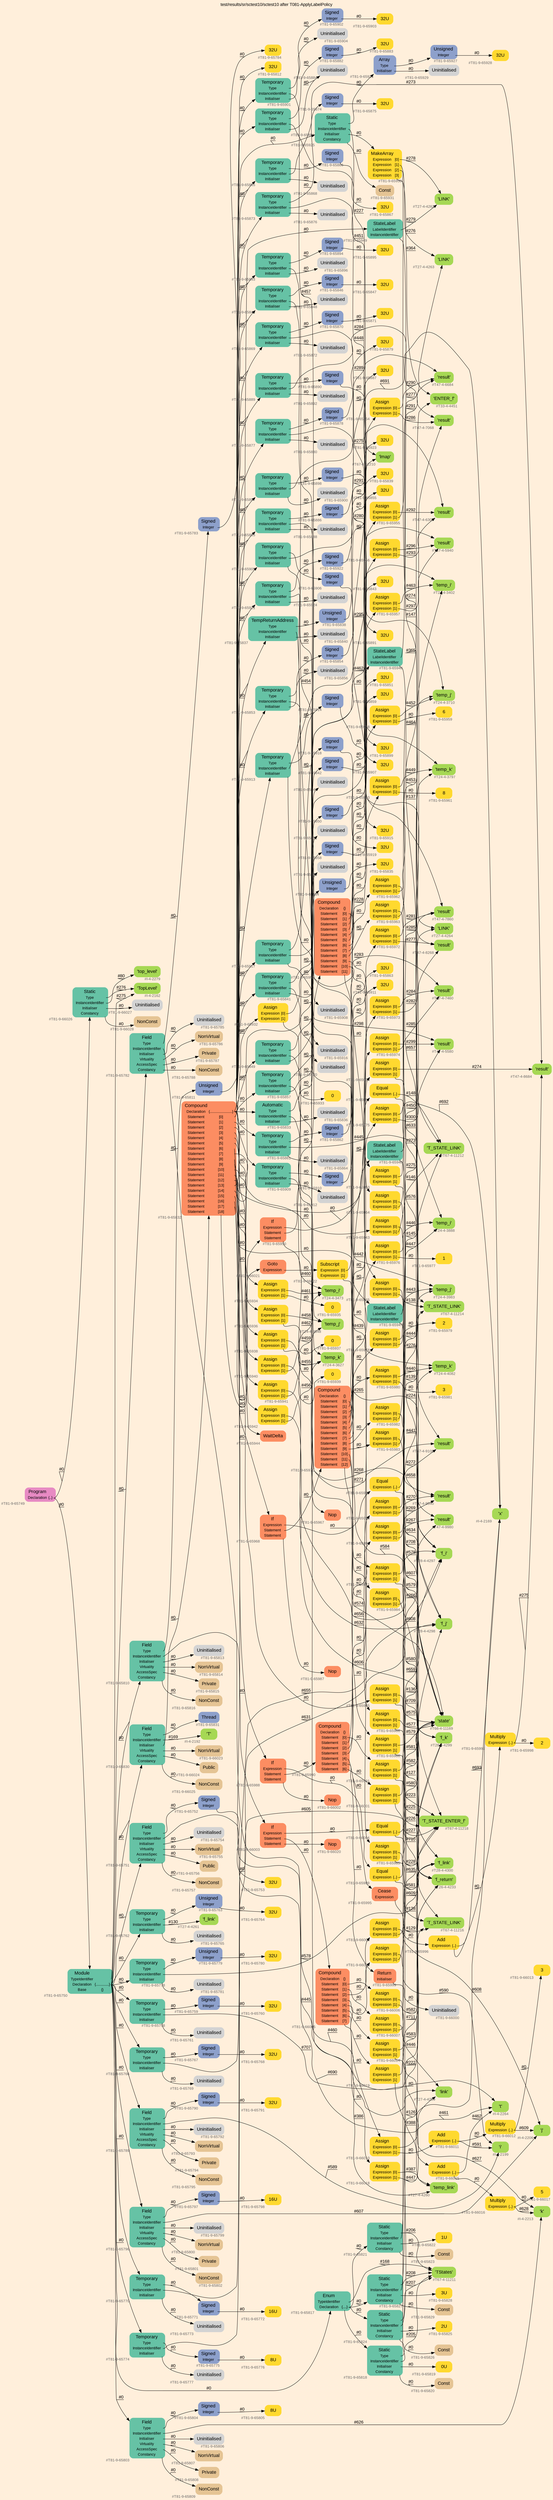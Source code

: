 digraph "test/results/sr/sctest10/sctest10 after T081-ApplyLabelPolicy" {
label = "test/results/sr/sctest10/sctest10 after T081-ApplyLabelPolicy"
labelloc = t
graph [
    rankdir = "LR"
    ranksep = 0.3
    bgcolor = antiquewhite1
    color = black
    fontcolor = black
    fontname = "Arial"
];
node [
    fontname = "Arial"
];
edge [
    fontname = "Arial"
];

// -------------------- node figure --------------------
// -------- block #T81-9-65749 ----------
"#T81-9-65749" [
    fillcolor = "/set28/4"
    xlabel = "#T81-9-65749"
    fontsize = "12"
    fontcolor = grey40
    shape = "plaintext"
    label = <<TABLE BORDER="0" CELLBORDER="0" CELLSPACING="0">
     <TR><TD><FONT COLOR="black" POINT-SIZE="15">Program</FONT></TD></TR>
     <TR><TD><FONT COLOR="black" POINT-SIZE="12">Declaration</FONT></TD><TD PORT="port0"><FONT COLOR="black" POINT-SIZE="12">{..}</FONT></TD></TR>
    </TABLE>>
    style = "rounded,filled"
];

// -------- block #T81-9-65750 ----------
"#T81-9-65750" [
    fillcolor = "/set28/1"
    xlabel = "#T81-9-65750"
    fontsize = "12"
    fontcolor = grey40
    shape = "plaintext"
    label = <<TABLE BORDER="0" CELLBORDER="0" CELLSPACING="0">
     <TR><TD><FONT COLOR="black" POINT-SIZE="15">Module</FONT></TD></TR>
     <TR><TD><FONT COLOR="black" POINT-SIZE="12">TypeIdentifier</FONT></TD><TD PORT="port0"></TD></TR>
     <TR><TD><FONT COLOR="black" POINT-SIZE="12">Declaration</FONT></TD><TD PORT="port1"><FONT COLOR="black" POINT-SIZE="12">{..............}</FONT></TD></TR>
     <TR><TD><FONT COLOR="black" POINT-SIZE="12">Base</FONT></TD><TD PORT="port2"><FONT COLOR="black" POINT-SIZE="12">{}</FONT></TD></TR>
    </TABLE>>
    style = "rounded,filled"
];

// -------- block #I-4-2162 ----------
"#I-4-2162" [
    fillcolor = "/set28/5"
    xlabel = "#I-4-2162"
    fontsize = "12"
    fontcolor = grey40
    shape = "plaintext"
    label = <<TABLE BORDER="0" CELLBORDER="0" CELLSPACING="0">
     <TR><TD><FONT COLOR="black" POINT-SIZE="15">'TopLevel'</FONT></TD></TR>
    </TABLE>>
    style = "rounded,filled"
];

// -------- block #T81-9-65751 ----------
"#T81-9-65751" [
    fillcolor = "/set28/1"
    xlabel = "#T81-9-65751"
    fontsize = "12"
    fontcolor = grey40
    shape = "plaintext"
    label = <<TABLE BORDER="0" CELLBORDER="0" CELLSPACING="0">
     <TR><TD><FONT COLOR="black" POINT-SIZE="15">Field</FONT></TD></TR>
     <TR><TD><FONT COLOR="black" POINT-SIZE="12">Type</FONT></TD><TD PORT="port0"></TD></TR>
     <TR><TD><FONT COLOR="black" POINT-SIZE="12">InstanceIdentifier</FONT></TD><TD PORT="port1"></TD></TR>
     <TR><TD><FONT COLOR="black" POINT-SIZE="12">Initialiser</FONT></TD><TD PORT="port2"></TD></TR>
     <TR><TD><FONT COLOR="black" POINT-SIZE="12">Virtuality</FONT></TD><TD PORT="port3"></TD></TR>
     <TR><TD><FONT COLOR="black" POINT-SIZE="12">AccessSpec</FONT></TD><TD PORT="port4"></TD></TR>
     <TR><TD><FONT COLOR="black" POINT-SIZE="12">Constancy</FONT></TD><TD PORT="port5"></TD></TR>
    </TABLE>>
    style = "rounded,filled"
];

// -------- block #T81-9-65752 ----------
"#T81-9-65752" [
    fillcolor = "/set28/3"
    xlabel = "#T81-9-65752"
    fontsize = "12"
    fontcolor = grey40
    shape = "plaintext"
    label = <<TABLE BORDER="0" CELLBORDER="0" CELLSPACING="0">
     <TR><TD><FONT COLOR="black" POINT-SIZE="15">Signed</FONT></TD></TR>
     <TR><TD><FONT COLOR="black" POINT-SIZE="12">Integer</FONT></TD><TD PORT="port0"></TD></TR>
    </TABLE>>
    style = "rounded,filled"
];

// -------- block #T81-9-65753 ----------
"#T81-9-65753" [
    fillcolor = "/set28/6"
    xlabel = "#T81-9-65753"
    fontsize = "12"
    fontcolor = grey40
    shape = "plaintext"
    label = <<TABLE BORDER="0" CELLBORDER="0" CELLSPACING="0">
     <TR><TD><FONT COLOR="black" POINT-SIZE="15">32U</FONT></TD></TR>
    </TABLE>>
    style = "rounded,filled"
];

// -------- block #I-4-2169 ----------
"#I-4-2169" [
    fillcolor = "/set28/5"
    xlabel = "#I-4-2169"
    fontsize = "12"
    fontcolor = grey40
    shape = "plaintext"
    label = <<TABLE BORDER="0" CELLBORDER="0" CELLSPACING="0">
     <TR><TD><FONT COLOR="black" POINT-SIZE="15">'x'</FONT></TD></TR>
    </TABLE>>
    style = "rounded,filled"
];

// -------- block #T81-9-65754 ----------
"#T81-9-65754" [
    xlabel = "#T81-9-65754"
    fontsize = "12"
    fontcolor = grey40
    shape = "plaintext"
    label = <<TABLE BORDER="0" CELLBORDER="0" CELLSPACING="0">
     <TR><TD><FONT COLOR="black" POINT-SIZE="15">Uninitialised</FONT></TD></TR>
    </TABLE>>
    style = "rounded,filled"
];

// -------- block #T81-9-65755 ----------
"#T81-9-65755" [
    fillcolor = "/set28/7"
    xlabel = "#T81-9-65755"
    fontsize = "12"
    fontcolor = grey40
    shape = "plaintext"
    label = <<TABLE BORDER="0" CELLBORDER="0" CELLSPACING="0">
     <TR><TD><FONT COLOR="black" POINT-SIZE="15">NonVirtual</FONT></TD></TR>
    </TABLE>>
    style = "rounded,filled"
];

// -------- block #T81-9-65756 ----------
"#T81-9-65756" [
    fillcolor = "/set28/7"
    xlabel = "#T81-9-65756"
    fontsize = "12"
    fontcolor = grey40
    shape = "plaintext"
    label = <<TABLE BORDER="0" CELLBORDER="0" CELLSPACING="0">
     <TR><TD><FONT COLOR="black" POINT-SIZE="15">Public</FONT></TD></TR>
    </TABLE>>
    style = "rounded,filled"
];

// -------- block #T81-9-65757 ----------
"#T81-9-65757" [
    fillcolor = "/set28/7"
    xlabel = "#T81-9-65757"
    fontsize = "12"
    fontcolor = grey40
    shape = "plaintext"
    label = <<TABLE BORDER="0" CELLBORDER="0" CELLSPACING="0">
     <TR><TD><FONT COLOR="black" POINT-SIZE="15">NonConst</FONT></TD></TR>
    </TABLE>>
    style = "rounded,filled"
];

// -------- block #T81-9-65758 ----------
"#T81-9-65758" [
    fillcolor = "/set28/1"
    xlabel = "#T81-9-65758"
    fontsize = "12"
    fontcolor = grey40
    shape = "plaintext"
    label = <<TABLE BORDER="0" CELLBORDER="0" CELLSPACING="0">
     <TR><TD><FONT COLOR="black" POINT-SIZE="15">Temporary</FONT></TD></TR>
     <TR><TD><FONT COLOR="black" POINT-SIZE="12">Type</FONT></TD><TD PORT="port0"></TD></TR>
     <TR><TD><FONT COLOR="black" POINT-SIZE="12">InstanceIdentifier</FONT></TD><TD PORT="port1"></TD></TR>
     <TR><TD><FONT COLOR="black" POINT-SIZE="12">Initialiser</FONT></TD><TD PORT="port2"></TD></TR>
    </TABLE>>
    style = "rounded,filled"
];

// -------- block #T81-9-65759 ----------
"#T81-9-65759" [
    fillcolor = "/set28/3"
    xlabel = "#T81-9-65759"
    fontsize = "12"
    fontcolor = grey40
    shape = "plaintext"
    label = <<TABLE BORDER="0" CELLBORDER="0" CELLSPACING="0">
     <TR><TD><FONT COLOR="black" POINT-SIZE="15">Signed</FONT></TD></TR>
     <TR><TD><FONT COLOR="black" POINT-SIZE="12">Integer</FONT></TD><TD PORT="port0"></TD></TR>
    </TABLE>>
    style = "rounded,filled"
];

// -------- block #T81-9-65760 ----------
"#T81-9-65760" [
    fillcolor = "/set28/6"
    xlabel = "#T81-9-65760"
    fontsize = "12"
    fontcolor = grey40
    shape = "plaintext"
    label = <<TABLE BORDER="0" CELLBORDER="0" CELLSPACING="0">
     <TR><TD><FONT COLOR="black" POINT-SIZE="15">32U</FONT></TD></TR>
    </TABLE>>
    style = "rounded,filled"
];

// -------- block #T26-4-4233 ----------
"#T26-4-4233" [
    fillcolor = "/set28/5"
    xlabel = "#T26-4-4233"
    fontsize = "12"
    fontcolor = grey40
    shape = "plaintext"
    label = <<TABLE BORDER="0" CELLBORDER="0" CELLSPACING="0">
     <TR><TD><FONT COLOR="black" POINT-SIZE="15">'f_return'</FONT></TD></TR>
    </TABLE>>
    style = "rounded,filled"
];

// -------- block #T81-9-65761 ----------
"#T81-9-65761" [
    xlabel = "#T81-9-65761"
    fontsize = "12"
    fontcolor = grey40
    shape = "plaintext"
    label = <<TABLE BORDER="0" CELLBORDER="0" CELLSPACING="0">
     <TR><TD><FONT COLOR="black" POINT-SIZE="15">Uninitialised</FONT></TD></TR>
    </TABLE>>
    style = "rounded,filled"
];

// -------- block #T81-9-65762 ----------
"#T81-9-65762" [
    fillcolor = "/set28/1"
    xlabel = "#T81-9-65762"
    fontsize = "12"
    fontcolor = grey40
    shape = "plaintext"
    label = <<TABLE BORDER="0" CELLBORDER="0" CELLSPACING="0">
     <TR><TD><FONT COLOR="black" POINT-SIZE="15">Temporary</FONT></TD></TR>
     <TR><TD><FONT COLOR="black" POINT-SIZE="12">Type</FONT></TD><TD PORT="port0"></TD></TR>
     <TR><TD><FONT COLOR="black" POINT-SIZE="12">InstanceIdentifier</FONT></TD><TD PORT="port1"></TD></TR>
     <TR><TD><FONT COLOR="black" POINT-SIZE="12">Initialiser</FONT></TD><TD PORT="port2"></TD></TR>
    </TABLE>>
    style = "rounded,filled"
];

// -------- block #T81-9-65763 ----------
"#T81-9-65763" [
    fillcolor = "/set28/3"
    xlabel = "#T81-9-65763"
    fontsize = "12"
    fontcolor = grey40
    shape = "plaintext"
    label = <<TABLE BORDER="0" CELLBORDER="0" CELLSPACING="0">
     <TR><TD><FONT COLOR="black" POINT-SIZE="15">Unsigned</FONT></TD></TR>
     <TR><TD><FONT COLOR="black" POINT-SIZE="12">Integer</FONT></TD><TD PORT="port0"></TD></TR>
    </TABLE>>
    style = "rounded,filled"
];

// -------- block #T81-9-65764 ----------
"#T81-9-65764" [
    fillcolor = "/set28/6"
    xlabel = "#T81-9-65764"
    fontsize = "12"
    fontcolor = grey40
    shape = "plaintext"
    label = <<TABLE BORDER="0" CELLBORDER="0" CELLSPACING="0">
     <TR><TD><FONT COLOR="black" POINT-SIZE="15">32U</FONT></TD></TR>
    </TABLE>>
    style = "rounded,filled"
];

// -------- block #T27-4-4261 ----------
"#T27-4-4261" [
    fillcolor = "/set28/5"
    xlabel = "#T27-4-4261"
    fontsize = "12"
    fontcolor = grey40
    shape = "plaintext"
    label = <<TABLE BORDER="0" CELLBORDER="0" CELLSPACING="0">
     <TR><TD><FONT COLOR="black" POINT-SIZE="15">'f_link'</FONT></TD></TR>
    </TABLE>>
    style = "rounded,filled"
];

// -------- block #T81-9-65765 ----------
"#T81-9-65765" [
    xlabel = "#T81-9-65765"
    fontsize = "12"
    fontcolor = grey40
    shape = "plaintext"
    label = <<TABLE BORDER="0" CELLBORDER="0" CELLSPACING="0">
     <TR><TD><FONT COLOR="black" POINT-SIZE="15">Uninitialised</FONT></TD></TR>
    </TABLE>>
    style = "rounded,filled"
];

// -------- block #T81-9-65766 ----------
"#T81-9-65766" [
    fillcolor = "/set28/1"
    xlabel = "#T81-9-65766"
    fontsize = "12"
    fontcolor = grey40
    shape = "plaintext"
    label = <<TABLE BORDER="0" CELLBORDER="0" CELLSPACING="0">
     <TR><TD><FONT COLOR="black" POINT-SIZE="15">Temporary</FONT></TD></TR>
     <TR><TD><FONT COLOR="black" POINT-SIZE="12">Type</FONT></TD><TD PORT="port0"></TD></TR>
     <TR><TD><FONT COLOR="black" POINT-SIZE="12">InstanceIdentifier</FONT></TD><TD PORT="port1"></TD></TR>
     <TR><TD><FONT COLOR="black" POINT-SIZE="12">Initialiser</FONT></TD><TD PORT="port2"></TD></TR>
    </TABLE>>
    style = "rounded,filled"
];

// -------- block #T81-9-65767 ----------
"#T81-9-65767" [
    fillcolor = "/set28/3"
    xlabel = "#T81-9-65767"
    fontsize = "12"
    fontcolor = grey40
    shape = "plaintext"
    label = <<TABLE BORDER="0" CELLBORDER="0" CELLSPACING="0">
     <TR><TD><FONT COLOR="black" POINT-SIZE="15">Signed</FONT></TD></TR>
     <TR><TD><FONT COLOR="black" POINT-SIZE="12">Integer</FONT></TD><TD PORT="port0"></TD></TR>
    </TABLE>>
    style = "rounded,filled"
];

// -------- block #T81-9-65768 ----------
"#T81-9-65768" [
    fillcolor = "/set28/6"
    xlabel = "#T81-9-65768"
    fontsize = "12"
    fontcolor = grey40
    shape = "plaintext"
    label = <<TABLE BORDER="0" CELLBORDER="0" CELLSPACING="0">
     <TR><TD><FONT COLOR="black" POINT-SIZE="15">32U</FONT></TD></TR>
    </TABLE>>
    style = "rounded,filled"
];

// -------- block #T28-4-4297 ----------
"#T28-4-4297" [
    fillcolor = "/set28/5"
    xlabel = "#T28-4-4297"
    fontsize = "12"
    fontcolor = grey40
    shape = "plaintext"
    label = <<TABLE BORDER="0" CELLBORDER="0" CELLSPACING="0">
     <TR><TD><FONT COLOR="black" POINT-SIZE="15">'f_i'</FONT></TD></TR>
    </TABLE>>
    style = "rounded,filled"
];

// -------- block #T81-9-65769 ----------
"#T81-9-65769" [
    xlabel = "#T81-9-65769"
    fontsize = "12"
    fontcolor = grey40
    shape = "plaintext"
    label = <<TABLE BORDER="0" CELLBORDER="0" CELLSPACING="0">
     <TR><TD><FONT COLOR="black" POINT-SIZE="15">Uninitialised</FONT></TD></TR>
    </TABLE>>
    style = "rounded,filled"
];

// -------- block #T81-9-65770 ----------
"#T81-9-65770" [
    fillcolor = "/set28/1"
    xlabel = "#T81-9-65770"
    fontsize = "12"
    fontcolor = grey40
    shape = "plaintext"
    label = <<TABLE BORDER="0" CELLBORDER="0" CELLSPACING="0">
     <TR><TD><FONT COLOR="black" POINT-SIZE="15">Temporary</FONT></TD></TR>
     <TR><TD><FONT COLOR="black" POINT-SIZE="12">Type</FONT></TD><TD PORT="port0"></TD></TR>
     <TR><TD><FONT COLOR="black" POINT-SIZE="12">InstanceIdentifier</FONT></TD><TD PORT="port1"></TD></TR>
     <TR><TD><FONT COLOR="black" POINT-SIZE="12">Initialiser</FONT></TD><TD PORT="port2"></TD></TR>
    </TABLE>>
    style = "rounded,filled"
];

// -------- block #T81-9-65771 ----------
"#T81-9-65771" [
    fillcolor = "/set28/3"
    xlabel = "#T81-9-65771"
    fontsize = "12"
    fontcolor = grey40
    shape = "plaintext"
    label = <<TABLE BORDER="0" CELLBORDER="0" CELLSPACING="0">
     <TR><TD><FONT COLOR="black" POINT-SIZE="15">Signed</FONT></TD></TR>
     <TR><TD><FONT COLOR="black" POINT-SIZE="12">Integer</FONT></TD><TD PORT="port0"></TD></TR>
    </TABLE>>
    style = "rounded,filled"
];

// -------- block #T81-9-65772 ----------
"#T81-9-65772" [
    fillcolor = "/set28/6"
    xlabel = "#T81-9-65772"
    fontsize = "12"
    fontcolor = grey40
    shape = "plaintext"
    label = <<TABLE BORDER="0" CELLBORDER="0" CELLSPACING="0">
     <TR><TD><FONT COLOR="black" POINT-SIZE="15">16U</FONT></TD></TR>
    </TABLE>>
    style = "rounded,filled"
];

// -------- block #T28-4-4298 ----------
"#T28-4-4298" [
    fillcolor = "/set28/5"
    xlabel = "#T28-4-4298"
    fontsize = "12"
    fontcolor = grey40
    shape = "plaintext"
    label = <<TABLE BORDER="0" CELLBORDER="0" CELLSPACING="0">
     <TR><TD><FONT COLOR="black" POINT-SIZE="15">'f_j'</FONT></TD></TR>
    </TABLE>>
    style = "rounded,filled"
];

// -------- block #T81-9-65773 ----------
"#T81-9-65773" [
    xlabel = "#T81-9-65773"
    fontsize = "12"
    fontcolor = grey40
    shape = "plaintext"
    label = <<TABLE BORDER="0" CELLBORDER="0" CELLSPACING="0">
     <TR><TD><FONT COLOR="black" POINT-SIZE="15">Uninitialised</FONT></TD></TR>
    </TABLE>>
    style = "rounded,filled"
];

// -------- block #T81-9-65774 ----------
"#T81-9-65774" [
    fillcolor = "/set28/1"
    xlabel = "#T81-9-65774"
    fontsize = "12"
    fontcolor = grey40
    shape = "plaintext"
    label = <<TABLE BORDER="0" CELLBORDER="0" CELLSPACING="0">
     <TR><TD><FONT COLOR="black" POINT-SIZE="15">Temporary</FONT></TD></TR>
     <TR><TD><FONT COLOR="black" POINT-SIZE="12">Type</FONT></TD><TD PORT="port0"></TD></TR>
     <TR><TD><FONT COLOR="black" POINT-SIZE="12">InstanceIdentifier</FONT></TD><TD PORT="port1"></TD></TR>
     <TR><TD><FONT COLOR="black" POINT-SIZE="12">Initialiser</FONT></TD><TD PORT="port2"></TD></TR>
    </TABLE>>
    style = "rounded,filled"
];

// -------- block #T81-9-65775 ----------
"#T81-9-65775" [
    fillcolor = "/set28/3"
    xlabel = "#T81-9-65775"
    fontsize = "12"
    fontcolor = grey40
    shape = "plaintext"
    label = <<TABLE BORDER="0" CELLBORDER="0" CELLSPACING="0">
     <TR><TD><FONT COLOR="black" POINT-SIZE="15">Signed</FONT></TD></TR>
     <TR><TD><FONT COLOR="black" POINT-SIZE="12">Integer</FONT></TD><TD PORT="port0"></TD></TR>
    </TABLE>>
    style = "rounded,filled"
];

// -------- block #T81-9-65776 ----------
"#T81-9-65776" [
    fillcolor = "/set28/6"
    xlabel = "#T81-9-65776"
    fontsize = "12"
    fontcolor = grey40
    shape = "plaintext"
    label = <<TABLE BORDER="0" CELLBORDER="0" CELLSPACING="0">
     <TR><TD><FONT COLOR="black" POINT-SIZE="15">8U</FONT></TD></TR>
    </TABLE>>
    style = "rounded,filled"
];

// -------- block #T28-4-4299 ----------
"#T28-4-4299" [
    fillcolor = "/set28/5"
    xlabel = "#T28-4-4299"
    fontsize = "12"
    fontcolor = grey40
    shape = "plaintext"
    label = <<TABLE BORDER="0" CELLBORDER="0" CELLSPACING="0">
     <TR><TD><FONT COLOR="black" POINT-SIZE="15">'f_k'</FONT></TD></TR>
    </TABLE>>
    style = "rounded,filled"
];

// -------- block #T81-9-65777 ----------
"#T81-9-65777" [
    xlabel = "#T81-9-65777"
    fontsize = "12"
    fontcolor = grey40
    shape = "plaintext"
    label = <<TABLE BORDER="0" CELLBORDER="0" CELLSPACING="0">
     <TR><TD><FONT COLOR="black" POINT-SIZE="15">Uninitialised</FONT></TD></TR>
    </TABLE>>
    style = "rounded,filled"
];

// -------- block #T81-9-65778 ----------
"#T81-9-65778" [
    fillcolor = "/set28/1"
    xlabel = "#T81-9-65778"
    fontsize = "12"
    fontcolor = grey40
    shape = "plaintext"
    label = <<TABLE BORDER="0" CELLBORDER="0" CELLSPACING="0">
     <TR><TD><FONT COLOR="black" POINT-SIZE="15">Temporary</FONT></TD></TR>
     <TR><TD><FONT COLOR="black" POINT-SIZE="12">Type</FONT></TD><TD PORT="port0"></TD></TR>
     <TR><TD><FONT COLOR="black" POINT-SIZE="12">InstanceIdentifier</FONT></TD><TD PORT="port1"></TD></TR>
     <TR><TD><FONT COLOR="black" POINT-SIZE="12">Initialiser</FONT></TD><TD PORT="port2"></TD></TR>
    </TABLE>>
    style = "rounded,filled"
];

// -------- block #T81-9-65779 ----------
"#T81-9-65779" [
    fillcolor = "/set28/3"
    xlabel = "#T81-9-65779"
    fontsize = "12"
    fontcolor = grey40
    shape = "plaintext"
    label = <<TABLE BORDER="0" CELLBORDER="0" CELLSPACING="0">
     <TR><TD><FONT COLOR="black" POINT-SIZE="15">Unsigned</FONT></TD></TR>
     <TR><TD><FONT COLOR="black" POINT-SIZE="12">Integer</FONT></TD><TD PORT="port0"></TD></TR>
    </TABLE>>
    style = "rounded,filled"
];

// -------- block #T81-9-65780 ----------
"#T81-9-65780" [
    fillcolor = "/set28/6"
    xlabel = "#T81-9-65780"
    fontsize = "12"
    fontcolor = grey40
    shape = "plaintext"
    label = <<TABLE BORDER="0" CELLBORDER="0" CELLSPACING="0">
     <TR><TD><FONT COLOR="black" POINT-SIZE="15">32U</FONT></TD></TR>
    </TABLE>>
    style = "rounded,filled"
];

// -------- block #T28-4-4300 ----------
"#T28-4-4300" [
    fillcolor = "/set28/5"
    xlabel = "#T28-4-4300"
    fontsize = "12"
    fontcolor = grey40
    shape = "plaintext"
    label = <<TABLE BORDER="0" CELLBORDER="0" CELLSPACING="0">
     <TR><TD><FONT COLOR="black" POINT-SIZE="15">'f_link'</FONT></TD></TR>
    </TABLE>>
    style = "rounded,filled"
];

// -------- block #T81-9-65781 ----------
"#T81-9-65781" [
    xlabel = "#T81-9-65781"
    fontsize = "12"
    fontcolor = grey40
    shape = "plaintext"
    label = <<TABLE BORDER="0" CELLBORDER="0" CELLSPACING="0">
     <TR><TD><FONT COLOR="black" POINT-SIZE="15">Uninitialised</FONT></TD></TR>
    </TABLE>>
    style = "rounded,filled"
];

// -------- block #T81-9-65782 ----------
"#T81-9-65782" [
    fillcolor = "/set28/1"
    xlabel = "#T81-9-65782"
    fontsize = "12"
    fontcolor = grey40
    shape = "plaintext"
    label = <<TABLE BORDER="0" CELLBORDER="0" CELLSPACING="0">
     <TR><TD><FONT COLOR="black" POINT-SIZE="15">Field</FONT></TD></TR>
     <TR><TD><FONT COLOR="black" POINT-SIZE="12">Type</FONT></TD><TD PORT="port0"></TD></TR>
     <TR><TD><FONT COLOR="black" POINT-SIZE="12">InstanceIdentifier</FONT></TD><TD PORT="port1"></TD></TR>
     <TR><TD><FONT COLOR="black" POINT-SIZE="12">Initialiser</FONT></TD><TD PORT="port2"></TD></TR>
     <TR><TD><FONT COLOR="black" POINT-SIZE="12">Virtuality</FONT></TD><TD PORT="port3"></TD></TR>
     <TR><TD><FONT COLOR="black" POINT-SIZE="12">AccessSpec</FONT></TD><TD PORT="port4"></TD></TR>
     <TR><TD><FONT COLOR="black" POINT-SIZE="12">Constancy</FONT></TD><TD PORT="port5"></TD></TR>
    </TABLE>>
    style = "rounded,filled"
];

// -------- block #T81-9-65783 ----------
"#T81-9-65783" [
    fillcolor = "/set28/3"
    xlabel = "#T81-9-65783"
    fontsize = "12"
    fontcolor = grey40
    shape = "plaintext"
    label = <<TABLE BORDER="0" CELLBORDER="0" CELLSPACING="0">
     <TR><TD><FONT COLOR="black" POINT-SIZE="15">Signed</FONT></TD></TR>
     <TR><TD><FONT COLOR="black" POINT-SIZE="12">Integer</FONT></TD><TD PORT="port0"></TD></TR>
    </TABLE>>
    style = "rounded,filled"
];

// -------- block #T81-9-65784 ----------
"#T81-9-65784" [
    fillcolor = "/set28/6"
    xlabel = "#T81-9-65784"
    fontsize = "12"
    fontcolor = grey40
    shape = "plaintext"
    label = <<TABLE BORDER="0" CELLBORDER="0" CELLSPACING="0">
     <TR><TD><FONT COLOR="black" POINT-SIZE="15">32U</FONT></TD></TR>
    </TABLE>>
    style = "rounded,filled"
];

// -------- block #I-4-2264 ----------
"#I-4-2264" [
    fillcolor = "/set28/5"
    xlabel = "#I-4-2264"
    fontsize = "12"
    fontcolor = grey40
    shape = "plaintext"
    label = <<TABLE BORDER="0" CELLBORDER="0" CELLSPACING="0">
     <TR><TD><FONT COLOR="black" POINT-SIZE="15">'t'</FONT></TD></TR>
    </TABLE>>
    style = "rounded,filled"
];

// -------- block #T81-9-65785 ----------
"#T81-9-65785" [
    xlabel = "#T81-9-65785"
    fontsize = "12"
    fontcolor = grey40
    shape = "plaintext"
    label = <<TABLE BORDER="0" CELLBORDER="0" CELLSPACING="0">
     <TR><TD><FONT COLOR="black" POINT-SIZE="15">Uninitialised</FONT></TD></TR>
    </TABLE>>
    style = "rounded,filled"
];

// -------- block #T81-9-65786 ----------
"#T81-9-65786" [
    fillcolor = "/set28/7"
    xlabel = "#T81-9-65786"
    fontsize = "12"
    fontcolor = grey40
    shape = "plaintext"
    label = <<TABLE BORDER="0" CELLBORDER="0" CELLSPACING="0">
     <TR><TD><FONT COLOR="black" POINT-SIZE="15">NonVirtual</FONT></TD></TR>
    </TABLE>>
    style = "rounded,filled"
];

// -------- block #T81-9-65787 ----------
"#T81-9-65787" [
    fillcolor = "/set28/7"
    xlabel = "#T81-9-65787"
    fontsize = "12"
    fontcolor = grey40
    shape = "plaintext"
    label = <<TABLE BORDER="0" CELLBORDER="0" CELLSPACING="0">
     <TR><TD><FONT COLOR="black" POINT-SIZE="15">Private</FONT></TD></TR>
    </TABLE>>
    style = "rounded,filled"
];

// -------- block #T81-9-65788 ----------
"#T81-9-65788" [
    fillcolor = "/set28/7"
    xlabel = "#T81-9-65788"
    fontsize = "12"
    fontcolor = grey40
    shape = "plaintext"
    label = <<TABLE BORDER="0" CELLBORDER="0" CELLSPACING="0">
     <TR><TD><FONT COLOR="black" POINT-SIZE="15">NonConst</FONT></TD></TR>
    </TABLE>>
    style = "rounded,filled"
];

// -------- block #T81-9-65789 ----------
"#T81-9-65789" [
    fillcolor = "/set28/1"
    xlabel = "#T81-9-65789"
    fontsize = "12"
    fontcolor = grey40
    shape = "plaintext"
    label = <<TABLE BORDER="0" CELLBORDER="0" CELLSPACING="0">
     <TR><TD><FONT COLOR="black" POINT-SIZE="15">Field</FONT></TD></TR>
     <TR><TD><FONT COLOR="black" POINT-SIZE="12">Type</FONT></TD><TD PORT="port0"></TD></TR>
     <TR><TD><FONT COLOR="black" POINT-SIZE="12">InstanceIdentifier</FONT></TD><TD PORT="port1"></TD></TR>
     <TR><TD><FONT COLOR="black" POINT-SIZE="12">Initialiser</FONT></TD><TD PORT="port2"></TD></TR>
     <TR><TD><FONT COLOR="black" POINT-SIZE="12">Virtuality</FONT></TD><TD PORT="port3"></TD></TR>
     <TR><TD><FONT COLOR="black" POINT-SIZE="12">AccessSpec</FONT></TD><TD PORT="port4"></TD></TR>
     <TR><TD><FONT COLOR="black" POINT-SIZE="12">Constancy</FONT></TD><TD PORT="port5"></TD></TR>
    </TABLE>>
    style = "rounded,filled"
];

// -------- block #T81-9-65790 ----------
"#T81-9-65790" [
    fillcolor = "/set28/3"
    xlabel = "#T81-9-65790"
    fontsize = "12"
    fontcolor = grey40
    shape = "plaintext"
    label = <<TABLE BORDER="0" CELLBORDER="0" CELLSPACING="0">
     <TR><TD><FONT COLOR="black" POINT-SIZE="15">Signed</FONT></TD></TR>
     <TR><TD><FONT COLOR="black" POINT-SIZE="12">Integer</FONT></TD><TD PORT="port0"></TD></TR>
    </TABLE>>
    style = "rounded,filled"
];

// -------- block #T81-9-65791 ----------
"#T81-9-65791" [
    fillcolor = "/set28/6"
    xlabel = "#T81-9-65791"
    fontsize = "12"
    fontcolor = grey40
    shape = "plaintext"
    label = <<TABLE BORDER="0" CELLBORDER="0" CELLSPACING="0">
     <TR><TD><FONT COLOR="black" POINT-SIZE="15">32U</FONT></TD></TR>
    </TABLE>>
    style = "rounded,filled"
];

// -------- block #I-4-2199 ----------
"#I-4-2199" [
    fillcolor = "/set28/5"
    xlabel = "#I-4-2199"
    fontsize = "12"
    fontcolor = grey40
    shape = "plaintext"
    label = <<TABLE BORDER="0" CELLBORDER="0" CELLSPACING="0">
     <TR><TD><FONT COLOR="black" POINT-SIZE="15">'i'</FONT></TD></TR>
    </TABLE>>
    style = "rounded,filled"
];

// -------- block #T81-9-65792 ----------
"#T81-9-65792" [
    xlabel = "#T81-9-65792"
    fontsize = "12"
    fontcolor = grey40
    shape = "plaintext"
    label = <<TABLE BORDER="0" CELLBORDER="0" CELLSPACING="0">
     <TR><TD><FONT COLOR="black" POINT-SIZE="15">Uninitialised</FONT></TD></TR>
    </TABLE>>
    style = "rounded,filled"
];

// -------- block #T81-9-65793 ----------
"#T81-9-65793" [
    fillcolor = "/set28/7"
    xlabel = "#T81-9-65793"
    fontsize = "12"
    fontcolor = grey40
    shape = "plaintext"
    label = <<TABLE BORDER="0" CELLBORDER="0" CELLSPACING="0">
     <TR><TD><FONT COLOR="black" POINT-SIZE="15">NonVirtual</FONT></TD></TR>
    </TABLE>>
    style = "rounded,filled"
];

// -------- block #T81-9-65794 ----------
"#T81-9-65794" [
    fillcolor = "/set28/7"
    xlabel = "#T81-9-65794"
    fontsize = "12"
    fontcolor = grey40
    shape = "plaintext"
    label = <<TABLE BORDER="0" CELLBORDER="0" CELLSPACING="0">
     <TR><TD><FONT COLOR="black" POINT-SIZE="15">Private</FONT></TD></TR>
    </TABLE>>
    style = "rounded,filled"
];

// -------- block #T81-9-65795 ----------
"#T81-9-65795" [
    fillcolor = "/set28/7"
    xlabel = "#T81-9-65795"
    fontsize = "12"
    fontcolor = grey40
    shape = "plaintext"
    label = <<TABLE BORDER="0" CELLBORDER="0" CELLSPACING="0">
     <TR><TD><FONT COLOR="black" POINT-SIZE="15">NonConst</FONT></TD></TR>
    </TABLE>>
    style = "rounded,filled"
];

// -------- block #T81-9-65796 ----------
"#T81-9-65796" [
    fillcolor = "/set28/1"
    xlabel = "#T81-9-65796"
    fontsize = "12"
    fontcolor = grey40
    shape = "plaintext"
    label = <<TABLE BORDER="0" CELLBORDER="0" CELLSPACING="0">
     <TR><TD><FONT COLOR="black" POINT-SIZE="15">Field</FONT></TD></TR>
     <TR><TD><FONT COLOR="black" POINT-SIZE="12">Type</FONT></TD><TD PORT="port0"></TD></TR>
     <TR><TD><FONT COLOR="black" POINT-SIZE="12">InstanceIdentifier</FONT></TD><TD PORT="port1"></TD></TR>
     <TR><TD><FONT COLOR="black" POINT-SIZE="12">Initialiser</FONT></TD><TD PORT="port2"></TD></TR>
     <TR><TD><FONT COLOR="black" POINT-SIZE="12">Virtuality</FONT></TD><TD PORT="port3"></TD></TR>
     <TR><TD><FONT COLOR="black" POINT-SIZE="12">AccessSpec</FONT></TD><TD PORT="port4"></TD></TR>
     <TR><TD><FONT COLOR="black" POINT-SIZE="12">Constancy</FONT></TD><TD PORT="port5"></TD></TR>
    </TABLE>>
    style = "rounded,filled"
];

// -------- block #T81-9-65797 ----------
"#T81-9-65797" [
    fillcolor = "/set28/3"
    xlabel = "#T81-9-65797"
    fontsize = "12"
    fontcolor = grey40
    shape = "plaintext"
    label = <<TABLE BORDER="0" CELLBORDER="0" CELLSPACING="0">
     <TR><TD><FONT COLOR="black" POINT-SIZE="15">Signed</FONT></TD></TR>
     <TR><TD><FONT COLOR="black" POINT-SIZE="12">Integer</FONT></TD><TD PORT="port0"></TD></TR>
    </TABLE>>
    style = "rounded,filled"
];

// -------- block #T81-9-65798 ----------
"#T81-9-65798" [
    fillcolor = "/set28/6"
    xlabel = "#T81-9-65798"
    fontsize = "12"
    fontcolor = grey40
    shape = "plaintext"
    label = <<TABLE BORDER="0" CELLBORDER="0" CELLSPACING="0">
     <TR><TD><FONT COLOR="black" POINT-SIZE="15">16U</FONT></TD></TR>
    </TABLE>>
    style = "rounded,filled"
];

// -------- block #I-4-2206 ----------
"#I-4-2206" [
    fillcolor = "/set28/5"
    xlabel = "#I-4-2206"
    fontsize = "12"
    fontcolor = grey40
    shape = "plaintext"
    label = <<TABLE BORDER="0" CELLBORDER="0" CELLSPACING="0">
     <TR><TD><FONT COLOR="black" POINT-SIZE="15">'j'</FONT></TD></TR>
    </TABLE>>
    style = "rounded,filled"
];

// -------- block #T81-9-65799 ----------
"#T81-9-65799" [
    xlabel = "#T81-9-65799"
    fontsize = "12"
    fontcolor = grey40
    shape = "plaintext"
    label = <<TABLE BORDER="0" CELLBORDER="0" CELLSPACING="0">
     <TR><TD><FONT COLOR="black" POINT-SIZE="15">Uninitialised</FONT></TD></TR>
    </TABLE>>
    style = "rounded,filled"
];

// -------- block #T81-9-65800 ----------
"#T81-9-65800" [
    fillcolor = "/set28/7"
    xlabel = "#T81-9-65800"
    fontsize = "12"
    fontcolor = grey40
    shape = "plaintext"
    label = <<TABLE BORDER="0" CELLBORDER="0" CELLSPACING="0">
     <TR><TD><FONT COLOR="black" POINT-SIZE="15">NonVirtual</FONT></TD></TR>
    </TABLE>>
    style = "rounded,filled"
];

// -------- block #T81-9-65801 ----------
"#T81-9-65801" [
    fillcolor = "/set28/7"
    xlabel = "#T81-9-65801"
    fontsize = "12"
    fontcolor = grey40
    shape = "plaintext"
    label = <<TABLE BORDER="0" CELLBORDER="0" CELLSPACING="0">
     <TR><TD><FONT COLOR="black" POINT-SIZE="15">Private</FONT></TD></TR>
    </TABLE>>
    style = "rounded,filled"
];

// -------- block #T81-9-65802 ----------
"#T81-9-65802" [
    fillcolor = "/set28/7"
    xlabel = "#T81-9-65802"
    fontsize = "12"
    fontcolor = grey40
    shape = "plaintext"
    label = <<TABLE BORDER="0" CELLBORDER="0" CELLSPACING="0">
     <TR><TD><FONT COLOR="black" POINT-SIZE="15">NonConst</FONT></TD></TR>
    </TABLE>>
    style = "rounded,filled"
];

// -------- block #T81-9-65803 ----------
"#T81-9-65803" [
    fillcolor = "/set28/1"
    xlabel = "#T81-9-65803"
    fontsize = "12"
    fontcolor = grey40
    shape = "plaintext"
    label = <<TABLE BORDER="0" CELLBORDER="0" CELLSPACING="0">
     <TR><TD><FONT COLOR="black" POINT-SIZE="15">Field</FONT></TD></TR>
     <TR><TD><FONT COLOR="black" POINT-SIZE="12">Type</FONT></TD><TD PORT="port0"></TD></TR>
     <TR><TD><FONT COLOR="black" POINT-SIZE="12">InstanceIdentifier</FONT></TD><TD PORT="port1"></TD></TR>
     <TR><TD><FONT COLOR="black" POINT-SIZE="12">Initialiser</FONT></TD><TD PORT="port2"></TD></TR>
     <TR><TD><FONT COLOR="black" POINT-SIZE="12">Virtuality</FONT></TD><TD PORT="port3"></TD></TR>
     <TR><TD><FONT COLOR="black" POINT-SIZE="12">AccessSpec</FONT></TD><TD PORT="port4"></TD></TR>
     <TR><TD><FONT COLOR="black" POINT-SIZE="12">Constancy</FONT></TD><TD PORT="port5"></TD></TR>
    </TABLE>>
    style = "rounded,filled"
];

// -------- block #T81-9-65804 ----------
"#T81-9-65804" [
    fillcolor = "/set28/3"
    xlabel = "#T81-9-65804"
    fontsize = "12"
    fontcolor = grey40
    shape = "plaintext"
    label = <<TABLE BORDER="0" CELLBORDER="0" CELLSPACING="0">
     <TR><TD><FONT COLOR="black" POINT-SIZE="15">Signed</FONT></TD></TR>
     <TR><TD><FONT COLOR="black" POINT-SIZE="12">Integer</FONT></TD><TD PORT="port0"></TD></TR>
    </TABLE>>
    style = "rounded,filled"
];

// -------- block #T81-9-65805 ----------
"#T81-9-65805" [
    fillcolor = "/set28/6"
    xlabel = "#T81-9-65805"
    fontsize = "12"
    fontcolor = grey40
    shape = "plaintext"
    label = <<TABLE BORDER="0" CELLBORDER="0" CELLSPACING="0">
     <TR><TD><FONT COLOR="black" POINT-SIZE="15">8U</FONT></TD></TR>
    </TABLE>>
    style = "rounded,filled"
];

// -------- block #I-4-2213 ----------
"#I-4-2213" [
    fillcolor = "/set28/5"
    xlabel = "#I-4-2213"
    fontsize = "12"
    fontcolor = grey40
    shape = "plaintext"
    label = <<TABLE BORDER="0" CELLBORDER="0" CELLSPACING="0">
     <TR><TD><FONT COLOR="black" POINT-SIZE="15">'k'</FONT></TD></TR>
    </TABLE>>
    style = "rounded,filled"
];

// -------- block #T81-9-65806 ----------
"#T81-9-65806" [
    xlabel = "#T81-9-65806"
    fontsize = "12"
    fontcolor = grey40
    shape = "plaintext"
    label = <<TABLE BORDER="0" CELLBORDER="0" CELLSPACING="0">
     <TR><TD><FONT COLOR="black" POINT-SIZE="15">Uninitialised</FONT></TD></TR>
    </TABLE>>
    style = "rounded,filled"
];

// -------- block #T81-9-65807 ----------
"#T81-9-65807" [
    fillcolor = "/set28/7"
    xlabel = "#T81-9-65807"
    fontsize = "12"
    fontcolor = grey40
    shape = "plaintext"
    label = <<TABLE BORDER="0" CELLBORDER="0" CELLSPACING="0">
     <TR><TD><FONT COLOR="black" POINT-SIZE="15">NonVirtual</FONT></TD></TR>
    </TABLE>>
    style = "rounded,filled"
];

// -------- block #T81-9-65808 ----------
"#T81-9-65808" [
    fillcolor = "/set28/7"
    xlabel = "#T81-9-65808"
    fontsize = "12"
    fontcolor = grey40
    shape = "plaintext"
    label = <<TABLE BORDER="0" CELLBORDER="0" CELLSPACING="0">
     <TR><TD><FONT COLOR="black" POINT-SIZE="15">Private</FONT></TD></TR>
    </TABLE>>
    style = "rounded,filled"
];

// -------- block #T81-9-65809 ----------
"#T81-9-65809" [
    fillcolor = "/set28/7"
    xlabel = "#T81-9-65809"
    fontsize = "12"
    fontcolor = grey40
    shape = "plaintext"
    label = <<TABLE BORDER="0" CELLBORDER="0" CELLSPACING="0">
     <TR><TD><FONT COLOR="black" POINT-SIZE="15">NonConst</FONT></TD></TR>
    </TABLE>>
    style = "rounded,filled"
];

// -------- block #T81-9-65810 ----------
"#T81-9-65810" [
    fillcolor = "/set28/1"
    xlabel = "#T81-9-65810"
    fontsize = "12"
    fontcolor = grey40
    shape = "plaintext"
    label = <<TABLE BORDER="0" CELLBORDER="0" CELLSPACING="0">
     <TR><TD><FONT COLOR="black" POINT-SIZE="15">Field</FONT></TD></TR>
     <TR><TD><FONT COLOR="black" POINT-SIZE="12">Type</FONT></TD><TD PORT="port0"></TD></TR>
     <TR><TD><FONT COLOR="black" POINT-SIZE="12">InstanceIdentifier</FONT></TD><TD PORT="port1"></TD></TR>
     <TR><TD><FONT COLOR="black" POINT-SIZE="12">Initialiser</FONT></TD><TD PORT="port2"></TD></TR>
     <TR><TD><FONT COLOR="black" POINT-SIZE="12">Virtuality</FONT></TD><TD PORT="port3"></TD></TR>
     <TR><TD><FONT COLOR="black" POINT-SIZE="12">AccessSpec</FONT></TD><TD PORT="port4"></TD></TR>
     <TR><TD><FONT COLOR="black" POINT-SIZE="12">Constancy</FONT></TD><TD PORT="port5"></TD></TR>
    </TABLE>>
    style = "rounded,filled"
];

// -------- block #T81-9-65811 ----------
"#T81-9-65811" [
    fillcolor = "/set28/3"
    xlabel = "#T81-9-65811"
    fontsize = "12"
    fontcolor = grey40
    shape = "plaintext"
    label = <<TABLE BORDER="0" CELLBORDER="0" CELLSPACING="0">
     <TR><TD><FONT COLOR="black" POINT-SIZE="15">Unsigned</FONT></TD></TR>
     <TR><TD><FONT COLOR="black" POINT-SIZE="12">Integer</FONT></TD><TD PORT="port0"></TD></TR>
    </TABLE>>
    style = "rounded,filled"
];

// -------- block #T81-9-65812 ----------
"#T81-9-65812" [
    fillcolor = "/set28/6"
    xlabel = "#T81-9-65812"
    fontsize = "12"
    fontcolor = grey40
    shape = "plaintext"
    label = <<TABLE BORDER="0" CELLBORDER="0" CELLSPACING="0">
     <TR><TD><FONT COLOR="black" POINT-SIZE="15">32U</FONT></TD></TR>
    </TABLE>>
    style = "rounded,filled"
];

// -------- block #T27-4-4259 ----------
"#T27-4-4259" [
    fillcolor = "/set28/5"
    xlabel = "#T27-4-4259"
    fontsize = "12"
    fontcolor = grey40
    shape = "plaintext"
    label = <<TABLE BORDER="0" CELLBORDER="0" CELLSPACING="0">
     <TR><TD><FONT COLOR="black" POINT-SIZE="15">'link'</FONT></TD></TR>
    </TABLE>>
    style = "rounded,filled"
];

// -------- block #T81-9-65813 ----------
"#T81-9-65813" [
    xlabel = "#T81-9-65813"
    fontsize = "12"
    fontcolor = grey40
    shape = "plaintext"
    label = <<TABLE BORDER="0" CELLBORDER="0" CELLSPACING="0">
     <TR><TD><FONT COLOR="black" POINT-SIZE="15">Uninitialised</FONT></TD></TR>
    </TABLE>>
    style = "rounded,filled"
];

// -------- block #T81-9-65814 ----------
"#T81-9-65814" [
    fillcolor = "/set28/7"
    xlabel = "#T81-9-65814"
    fontsize = "12"
    fontcolor = grey40
    shape = "plaintext"
    label = <<TABLE BORDER="0" CELLBORDER="0" CELLSPACING="0">
     <TR><TD><FONT COLOR="black" POINT-SIZE="15">NonVirtual</FONT></TD></TR>
    </TABLE>>
    style = "rounded,filled"
];

// -------- block #T81-9-65815 ----------
"#T81-9-65815" [
    fillcolor = "/set28/7"
    xlabel = "#T81-9-65815"
    fontsize = "12"
    fontcolor = grey40
    shape = "plaintext"
    label = <<TABLE BORDER="0" CELLBORDER="0" CELLSPACING="0">
     <TR><TD><FONT COLOR="black" POINT-SIZE="15">Private</FONT></TD></TR>
    </TABLE>>
    style = "rounded,filled"
];

// -------- block #T81-9-65816 ----------
"#T81-9-65816" [
    fillcolor = "/set28/7"
    xlabel = "#T81-9-65816"
    fontsize = "12"
    fontcolor = grey40
    shape = "plaintext"
    label = <<TABLE BORDER="0" CELLBORDER="0" CELLSPACING="0">
     <TR><TD><FONT COLOR="black" POINT-SIZE="15">NonConst</FONT></TD></TR>
    </TABLE>>
    style = "rounded,filled"
];

// -------- block #T81-9-65817 ----------
"#T81-9-65817" [
    fillcolor = "/set28/1"
    xlabel = "#T81-9-65817"
    fontsize = "12"
    fontcolor = grey40
    shape = "plaintext"
    label = <<TABLE BORDER="0" CELLBORDER="0" CELLSPACING="0">
     <TR><TD><FONT COLOR="black" POINT-SIZE="15">Enum</FONT></TD></TR>
     <TR><TD><FONT COLOR="black" POINT-SIZE="12">TypeIdentifier</FONT></TD><TD PORT="port0"></TD></TR>
     <TR><TD><FONT COLOR="black" POINT-SIZE="12">Declaration</FONT></TD><TD PORT="port1"><FONT COLOR="black" POINT-SIZE="12">{....}</FONT></TD></TR>
    </TABLE>>
    style = "rounded,filled"
];

// -------- block #T67-4-11211 ----------
"#T67-4-11211" [
    fillcolor = "/set28/5"
    xlabel = "#T67-4-11211"
    fontsize = "12"
    fontcolor = grey40
    shape = "plaintext"
    label = <<TABLE BORDER="0" CELLBORDER="0" CELLSPACING="0">
     <TR><TD><FONT COLOR="black" POINT-SIZE="15">'TStates'</FONT></TD></TR>
    </TABLE>>
    style = "rounded,filled"
];

// -------- block #T81-9-65818 ----------
"#T81-9-65818" [
    fillcolor = "/set28/1"
    xlabel = "#T81-9-65818"
    fontsize = "12"
    fontcolor = grey40
    shape = "plaintext"
    label = <<TABLE BORDER="0" CELLBORDER="0" CELLSPACING="0">
     <TR><TD><FONT COLOR="black" POINT-SIZE="15">Static</FONT></TD></TR>
     <TR><TD><FONT COLOR="black" POINT-SIZE="12">Type</FONT></TD><TD PORT="port0"></TD></TR>
     <TR><TD><FONT COLOR="black" POINT-SIZE="12">InstanceIdentifier</FONT></TD><TD PORT="port1"></TD></TR>
     <TR><TD><FONT COLOR="black" POINT-SIZE="12">Initialiser</FONT></TD><TD PORT="port2"></TD></TR>
     <TR><TD><FONT COLOR="black" POINT-SIZE="12">Constancy</FONT></TD><TD PORT="port3"></TD></TR>
    </TABLE>>
    style = "rounded,filled"
];

// -------- block #T67-4-11212 ----------
"#T67-4-11212" [
    fillcolor = "/set28/5"
    xlabel = "#T67-4-11212"
    fontsize = "12"
    fontcolor = grey40
    shape = "plaintext"
    label = <<TABLE BORDER="0" CELLBORDER="0" CELLSPACING="0">
     <TR><TD><FONT COLOR="black" POINT-SIZE="15">'T_STATE_LINK'</FONT></TD></TR>
    </TABLE>>
    style = "rounded,filled"
];

// -------- block #T81-9-65819 ----------
"#T81-9-65819" [
    fillcolor = "/set28/6"
    xlabel = "#T81-9-65819"
    fontsize = "12"
    fontcolor = grey40
    shape = "plaintext"
    label = <<TABLE BORDER="0" CELLBORDER="0" CELLSPACING="0">
     <TR><TD><FONT COLOR="black" POINT-SIZE="15">0U</FONT></TD></TR>
    </TABLE>>
    style = "rounded,filled"
];

// -------- block #T81-9-65820 ----------
"#T81-9-65820" [
    fillcolor = "/set28/7"
    xlabel = "#T81-9-65820"
    fontsize = "12"
    fontcolor = grey40
    shape = "plaintext"
    label = <<TABLE BORDER="0" CELLBORDER="0" CELLSPACING="0">
     <TR><TD><FONT COLOR="black" POINT-SIZE="15">Const</FONT></TD></TR>
    </TABLE>>
    style = "rounded,filled"
];

// -------- block #T81-9-65821 ----------
"#T81-9-65821" [
    fillcolor = "/set28/1"
    xlabel = "#T81-9-65821"
    fontsize = "12"
    fontcolor = grey40
    shape = "plaintext"
    label = <<TABLE BORDER="0" CELLBORDER="0" CELLSPACING="0">
     <TR><TD><FONT COLOR="black" POINT-SIZE="15">Static</FONT></TD></TR>
     <TR><TD><FONT COLOR="black" POINT-SIZE="12">Type</FONT></TD><TD PORT="port0"></TD></TR>
     <TR><TD><FONT COLOR="black" POINT-SIZE="12">InstanceIdentifier</FONT></TD><TD PORT="port1"></TD></TR>
     <TR><TD><FONT COLOR="black" POINT-SIZE="12">Initialiser</FONT></TD><TD PORT="port2"></TD></TR>
     <TR><TD><FONT COLOR="black" POINT-SIZE="12">Constancy</FONT></TD><TD PORT="port3"></TD></TR>
    </TABLE>>
    style = "rounded,filled"
];

// -------- block #T67-4-11214 ----------
"#T67-4-11214" [
    fillcolor = "/set28/5"
    xlabel = "#T67-4-11214"
    fontsize = "12"
    fontcolor = grey40
    shape = "plaintext"
    label = <<TABLE BORDER="0" CELLBORDER="0" CELLSPACING="0">
     <TR><TD><FONT COLOR="black" POINT-SIZE="15">'T_STATE_LINK'</FONT></TD></TR>
    </TABLE>>
    style = "rounded,filled"
];

// -------- block #T81-9-65822 ----------
"#T81-9-65822" [
    fillcolor = "/set28/6"
    xlabel = "#T81-9-65822"
    fontsize = "12"
    fontcolor = grey40
    shape = "plaintext"
    label = <<TABLE BORDER="0" CELLBORDER="0" CELLSPACING="0">
     <TR><TD><FONT COLOR="black" POINT-SIZE="15">1U</FONT></TD></TR>
    </TABLE>>
    style = "rounded,filled"
];

// -------- block #T81-9-65823 ----------
"#T81-9-65823" [
    fillcolor = "/set28/7"
    xlabel = "#T81-9-65823"
    fontsize = "12"
    fontcolor = grey40
    shape = "plaintext"
    label = <<TABLE BORDER="0" CELLBORDER="0" CELLSPACING="0">
     <TR><TD><FONT COLOR="black" POINT-SIZE="15">Const</FONT></TD></TR>
    </TABLE>>
    style = "rounded,filled"
];

// -------- block #T81-9-65824 ----------
"#T81-9-65824" [
    fillcolor = "/set28/1"
    xlabel = "#T81-9-65824"
    fontsize = "12"
    fontcolor = grey40
    shape = "plaintext"
    label = <<TABLE BORDER="0" CELLBORDER="0" CELLSPACING="0">
     <TR><TD><FONT COLOR="black" POINT-SIZE="15">Static</FONT></TD></TR>
     <TR><TD><FONT COLOR="black" POINT-SIZE="12">Type</FONT></TD><TD PORT="port0"></TD></TR>
     <TR><TD><FONT COLOR="black" POINT-SIZE="12">InstanceIdentifier</FONT></TD><TD PORT="port1"></TD></TR>
     <TR><TD><FONT COLOR="black" POINT-SIZE="12">Initialiser</FONT></TD><TD PORT="port2"></TD></TR>
     <TR><TD><FONT COLOR="black" POINT-SIZE="12">Constancy</FONT></TD><TD PORT="port3"></TD></TR>
    </TABLE>>
    style = "rounded,filled"
];

// -------- block #T67-4-11216 ----------
"#T67-4-11216" [
    fillcolor = "/set28/5"
    xlabel = "#T67-4-11216"
    fontsize = "12"
    fontcolor = grey40
    shape = "plaintext"
    label = <<TABLE BORDER="0" CELLBORDER="0" CELLSPACING="0">
     <TR><TD><FONT COLOR="black" POINT-SIZE="15">'T_STATE_LINK'</FONT></TD></TR>
    </TABLE>>
    style = "rounded,filled"
];

// -------- block #T81-9-65825 ----------
"#T81-9-65825" [
    fillcolor = "/set28/6"
    xlabel = "#T81-9-65825"
    fontsize = "12"
    fontcolor = grey40
    shape = "plaintext"
    label = <<TABLE BORDER="0" CELLBORDER="0" CELLSPACING="0">
     <TR><TD><FONT COLOR="black" POINT-SIZE="15">2U</FONT></TD></TR>
    </TABLE>>
    style = "rounded,filled"
];

// -------- block #T81-9-65826 ----------
"#T81-9-65826" [
    fillcolor = "/set28/7"
    xlabel = "#T81-9-65826"
    fontsize = "12"
    fontcolor = grey40
    shape = "plaintext"
    label = <<TABLE BORDER="0" CELLBORDER="0" CELLSPACING="0">
     <TR><TD><FONT COLOR="black" POINT-SIZE="15">Const</FONT></TD></TR>
    </TABLE>>
    style = "rounded,filled"
];

// -------- block #T81-9-65827 ----------
"#T81-9-65827" [
    fillcolor = "/set28/1"
    xlabel = "#T81-9-65827"
    fontsize = "12"
    fontcolor = grey40
    shape = "plaintext"
    label = <<TABLE BORDER="0" CELLBORDER="0" CELLSPACING="0">
     <TR><TD><FONT COLOR="black" POINT-SIZE="15">Static</FONT></TD></TR>
     <TR><TD><FONT COLOR="black" POINT-SIZE="12">Type</FONT></TD><TD PORT="port0"></TD></TR>
     <TR><TD><FONT COLOR="black" POINT-SIZE="12">InstanceIdentifier</FONT></TD><TD PORT="port1"></TD></TR>
     <TR><TD><FONT COLOR="black" POINT-SIZE="12">Initialiser</FONT></TD><TD PORT="port2"></TD></TR>
     <TR><TD><FONT COLOR="black" POINT-SIZE="12">Constancy</FONT></TD><TD PORT="port3"></TD></TR>
    </TABLE>>
    style = "rounded,filled"
];

// -------- block #T67-4-11218 ----------
"#T67-4-11218" [
    fillcolor = "/set28/5"
    xlabel = "#T67-4-11218"
    fontsize = "12"
    fontcolor = grey40
    shape = "plaintext"
    label = <<TABLE BORDER="0" CELLBORDER="0" CELLSPACING="0">
     <TR><TD><FONT COLOR="black" POINT-SIZE="15">'T_STATE_ENTER_f'</FONT></TD></TR>
    </TABLE>>
    style = "rounded,filled"
];

// -------- block #T81-9-65828 ----------
"#T81-9-65828" [
    fillcolor = "/set28/6"
    xlabel = "#T81-9-65828"
    fontsize = "12"
    fontcolor = grey40
    shape = "plaintext"
    label = <<TABLE BORDER="0" CELLBORDER="0" CELLSPACING="0">
     <TR><TD><FONT COLOR="black" POINT-SIZE="15">3U</FONT></TD></TR>
    </TABLE>>
    style = "rounded,filled"
];

// -------- block #T81-9-65829 ----------
"#T81-9-65829" [
    fillcolor = "/set28/7"
    xlabel = "#T81-9-65829"
    fontsize = "12"
    fontcolor = grey40
    shape = "plaintext"
    label = <<TABLE BORDER="0" CELLBORDER="0" CELLSPACING="0">
     <TR><TD><FONT COLOR="black" POINT-SIZE="15">Const</FONT></TD></TR>
    </TABLE>>
    style = "rounded,filled"
];

// -------- block #T81-9-65830 ----------
"#T81-9-65830" [
    fillcolor = "/set28/1"
    xlabel = "#T81-9-65830"
    fontsize = "12"
    fontcolor = grey40
    shape = "plaintext"
    label = <<TABLE BORDER="0" CELLBORDER="0" CELLSPACING="0">
     <TR><TD><FONT COLOR="black" POINT-SIZE="15">Field</FONT></TD></TR>
     <TR><TD><FONT COLOR="black" POINT-SIZE="12">Type</FONT></TD><TD PORT="port0"></TD></TR>
     <TR><TD><FONT COLOR="black" POINT-SIZE="12">InstanceIdentifier</FONT></TD><TD PORT="port1"></TD></TR>
     <TR><TD><FONT COLOR="black" POINT-SIZE="12">Initialiser</FONT></TD><TD PORT="port2"></TD></TR>
     <TR><TD><FONT COLOR="black" POINT-SIZE="12">Virtuality</FONT></TD><TD PORT="port3"></TD></TR>
     <TR><TD><FONT COLOR="black" POINT-SIZE="12">AccessSpec</FONT></TD><TD PORT="port4"></TD></TR>
     <TR><TD><FONT COLOR="black" POINT-SIZE="12">Constancy</FONT></TD><TD PORT="port5"></TD></TR>
    </TABLE>>
    style = "rounded,filled"
];

// -------- block #T81-9-65831 ----------
"#T81-9-65831" [
    fillcolor = "/set28/3"
    xlabel = "#T81-9-65831"
    fontsize = "12"
    fontcolor = grey40
    shape = "plaintext"
    label = <<TABLE BORDER="0" CELLBORDER="0" CELLSPACING="0">
     <TR><TD><FONT COLOR="black" POINT-SIZE="15">Thread</FONT></TD></TR>
    </TABLE>>
    style = "rounded,filled"
];

// -------- block #I-4-2192 ----------
"#I-4-2192" [
    fillcolor = "/set28/5"
    xlabel = "#I-4-2192"
    fontsize = "12"
    fontcolor = grey40
    shape = "plaintext"
    label = <<TABLE BORDER="0" CELLBORDER="0" CELLSPACING="0">
     <TR><TD><FONT COLOR="black" POINT-SIZE="15">'T'</FONT></TD></TR>
    </TABLE>>
    style = "rounded,filled"
];

// -------- block #T81-9-65832 ----------
"#T81-9-65832" [
    fillcolor = "/set28/2"
    xlabel = "#T81-9-65832"
    fontsize = "12"
    fontcolor = grey40
    shape = "plaintext"
    label = <<TABLE BORDER="0" CELLBORDER="0" CELLSPACING="0">
     <TR><TD><FONT COLOR="black" POINT-SIZE="15">Compound</FONT></TD></TR>
     <TR><TD><FONT COLOR="black" POINT-SIZE="12">Declaration</FONT></TD><TD PORT="port0"><FONT COLOR="black" POINT-SIZE="12">{........................}</FONT></TD></TR>
     <TR><TD><FONT COLOR="black" POINT-SIZE="12">Statement</FONT></TD><TD PORT="port1"><FONT COLOR="black" POINT-SIZE="12">[0]</FONT></TD></TR>
     <TR><TD><FONT COLOR="black" POINT-SIZE="12">Statement</FONT></TD><TD PORT="port2"><FONT COLOR="black" POINT-SIZE="12">[1]</FONT></TD></TR>
     <TR><TD><FONT COLOR="black" POINT-SIZE="12">Statement</FONT></TD><TD PORT="port3"><FONT COLOR="black" POINT-SIZE="12">[2]</FONT></TD></TR>
     <TR><TD><FONT COLOR="black" POINT-SIZE="12">Statement</FONT></TD><TD PORT="port4"><FONT COLOR="black" POINT-SIZE="12">[3]</FONT></TD></TR>
     <TR><TD><FONT COLOR="black" POINT-SIZE="12">Statement</FONT></TD><TD PORT="port5"><FONT COLOR="black" POINT-SIZE="12">[4]</FONT></TD></TR>
     <TR><TD><FONT COLOR="black" POINT-SIZE="12">Statement</FONT></TD><TD PORT="port6"><FONT COLOR="black" POINT-SIZE="12">[5]</FONT></TD></TR>
     <TR><TD><FONT COLOR="black" POINT-SIZE="12">Statement</FONT></TD><TD PORT="port7"><FONT COLOR="black" POINT-SIZE="12">[6]</FONT></TD></TR>
     <TR><TD><FONT COLOR="black" POINT-SIZE="12">Statement</FONT></TD><TD PORT="port8"><FONT COLOR="black" POINT-SIZE="12">[7]</FONT></TD></TR>
     <TR><TD><FONT COLOR="black" POINT-SIZE="12">Statement</FONT></TD><TD PORT="port9"><FONT COLOR="black" POINT-SIZE="12">[8]</FONT></TD></TR>
     <TR><TD><FONT COLOR="black" POINT-SIZE="12">Statement</FONT></TD><TD PORT="port10"><FONT COLOR="black" POINT-SIZE="12">[9]</FONT></TD></TR>
     <TR><TD><FONT COLOR="black" POINT-SIZE="12">Statement</FONT></TD><TD PORT="port11"><FONT COLOR="black" POINT-SIZE="12">[10]</FONT></TD></TR>
     <TR><TD><FONT COLOR="black" POINT-SIZE="12">Statement</FONT></TD><TD PORT="port12"><FONT COLOR="black" POINT-SIZE="12">[11]</FONT></TD></TR>
     <TR><TD><FONT COLOR="black" POINT-SIZE="12">Statement</FONT></TD><TD PORT="port13"><FONT COLOR="black" POINT-SIZE="12">[12]</FONT></TD></TR>
     <TR><TD><FONT COLOR="black" POINT-SIZE="12">Statement</FONT></TD><TD PORT="port14"><FONT COLOR="black" POINT-SIZE="12">[13]</FONT></TD></TR>
     <TR><TD><FONT COLOR="black" POINT-SIZE="12">Statement</FONT></TD><TD PORT="port15"><FONT COLOR="black" POINT-SIZE="12">[14]</FONT></TD></TR>
     <TR><TD><FONT COLOR="black" POINT-SIZE="12">Statement</FONT></TD><TD PORT="port16"><FONT COLOR="black" POINT-SIZE="12">[15]</FONT></TD></TR>
     <TR><TD><FONT COLOR="black" POINT-SIZE="12">Statement</FONT></TD><TD PORT="port17"><FONT COLOR="black" POINT-SIZE="12">[16]</FONT></TD></TR>
     <TR><TD><FONT COLOR="black" POINT-SIZE="12">Statement</FONT></TD><TD PORT="port18"><FONT COLOR="black" POINT-SIZE="12">[17]</FONT></TD></TR>
     <TR><TD><FONT COLOR="black" POINT-SIZE="12">Statement</FONT></TD><TD PORT="port19"><FONT COLOR="black" POINT-SIZE="12">[18]</FONT></TD></TR>
    </TABLE>>
    style = "rounded,filled"
];

// -------- block #T81-9-65833 ----------
"#T81-9-65833" [
    fillcolor = "/set28/1"
    xlabel = "#T81-9-65833"
    fontsize = "12"
    fontcolor = grey40
    shape = "plaintext"
    label = <<TABLE BORDER="0" CELLBORDER="0" CELLSPACING="0">
     <TR><TD><FONT COLOR="black" POINT-SIZE="15">Automatic</FONT></TD></TR>
     <TR><TD><FONT COLOR="black" POINT-SIZE="12">Type</FONT></TD><TD PORT="port0"></TD></TR>
     <TR><TD><FONT COLOR="black" POINT-SIZE="12">InstanceIdentifier</FONT></TD><TD PORT="port1"></TD></TR>
     <TR><TD><FONT COLOR="black" POINT-SIZE="12">Initialiser</FONT></TD><TD PORT="port2"></TD></TR>
    </TABLE>>
    style = "rounded,filled"
];

// -------- block #T81-9-65834 ----------
"#T81-9-65834" [
    fillcolor = "/set28/3"
    xlabel = "#T81-9-65834"
    fontsize = "12"
    fontcolor = grey40
    shape = "plaintext"
    label = <<TABLE BORDER="0" CELLBORDER="0" CELLSPACING="0">
     <TR><TD><FONT COLOR="black" POINT-SIZE="15">Unsigned</FONT></TD></TR>
     <TR><TD><FONT COLOR="black" POINT-SIZE="12">Integer</FONT></TD><TD PORT="port0"></TD></TR>
    </TABLE>>
    style = "rounded,filled"
];

// -------- block #T81-9-65835 ----------
"#T81-9-65835" [
    fillcolor = "/set28/6"
    xlabel = "#T81-9-65835"
    fontsize = "12"
    fontcolor = grey40
    shape = "plaintext"
    label = <<TABLE BORDER="0" CELLBORDER="0" CELLSPACING="0">
     <TR><TD><FONT COLOR="black" POINT-SIZE="15">32U</FONT></TD></TR>
    </TABLE>>
    style = "rounded,filled"
];

// -------- block #T66-4-11169 ----------
"#T66-4-11169" [
    fillcolor = "/set28/5"
    xlabel = "#T66-4-11169"
    fontsize = "12"
    fontcolor = grey40
    shape = "plaintext"
    label = <<TABLE BORDER="0" CELLBORDER="0" CELLSPACING="0">
     <TR><TD><FONT COLOR="black" POINT-SIZE="15">'state'</FONT></TD></TR>
    </TABLE>>
    style = "rounded,filled"
];

// -------- block #T81-9-65836 ----------
"#T81-9-65836" [
    xlabel = "#T81-9-65836"
    fontsize = "12"
    fontcolor = grey40
    shape = "plaintext"
    label = <<TABLE BORDER="0" CELLBORDER="0" CELLSPACING="0">
     <TR><TD><FONT COLOR="black" POINT-SIZE="15">Uninitialised</FONT></TD></TR>
    </TABLE>>
    style = "rounded,filled"
];

// -------- block #T81-9-65837 ----------
"#T81-9-65837" [
    fillcolor = "/set28/1"
    xlabel = "#T81-9-65837"
    fontsize = "12"
    fontcolor = grey40
    shape = "plaintext"
    label = <<TABLE BORDER="0" CELLBORDER="0" CELLSPACING="0">
     <TR><TD><FONT COLOR="black" POINT-SIZE="15">TempReturnAddress</FONT></TD></TR>
     <TR><TD><FONT COLOR="black" POINT-SIZE="12">Type</FONT></TD><TD PORT="port0"></TD></TR>
     <TR><TD><FONT COLOR="black" POINT-SIZE="12">InstanceIdentifier</FONT></TD><TD PORT="port1"></TD></TR>
     <TR><TD><FONT COLOR="black" POINT-SIZE="12">Initialiser</FONT></TD><TD PORT="port2"></TD></TR>
    </TABLE>>
    style = "rounded,filled"
];

// -------- block #T81-9-65838 ----------
"#T81-9-65838" [
    fillcolor = "/set28/3"
    xlabel = "#T81-9-65838"
    fontsize = "12"
    fontcolor = grey40
    shape = "plaintext"
    label = <<TABLE BORDER="0" CELLBORDER="0" CELLSPACING="0">
     <TR><TD><FONT COLOR="black" POINT-SIZE="15">Unsigned</FONT></TD></TR>
     <TR><TD><FONT COLOR="black" POINT-SIZE="12">Integer</FONT></TD><TD PORT="port0"></TD></TR>
    </TABLE>>
    style = "rounded,filled"
];

// -------- block #T81-9-65839 ----------
"#T81-9-65839" [
    fillcolor = "/set28/6"
    xlabel = "#T81-9-65839"
    fontsize = "12"
    fontcolor = grey40
    shape = "plaintext"
    label = <<TABLE BORDER="0" CELLBORDER="0" CELLSPACING="0">
     <TR><TD><FONT COLOR="black" POINT-SIZE="15">32U</FONT></TD></TR>
    </TABLE>>
    style = "rounded,filled"
];

// -------- block #T27-4-4260 ----------
"#T27-4-4260" [
    fillcolor = "/set28/5"
    xlabel = "#T27-4-4260"
    fontsize = "12"
    fontcolor = grey40
    shape = "plaintext"
    label = <<TABLE BORDER="0" CELLBORDER="0" CELLSPACING="0">
     <TR><TD><FONT COLOR="black" POINT-SIZE="15">'temp_link'</FONT></TD></TR>
    </TABLE>>
    style = "rounded,filled"
];

// -------- block #T81-9-65840 ----------
"#T81-9-65840" [
    xlabel = "#T81-9-65840"
    fontsize = "12"
    fontcolor = grey40
    shape = "plaintext"
    label = <<TABLE BORDER="0" CELLBORDER="0" CELLSPACING="0">
     <TR><TD><FONT COLOR="black" POINT-SIZE="15">Uninitialised</FONT></TD></TR>
    </TABLE>>
    style = "rounded,filled"
];

// -------- block #T81-9-65841 ----------
"#T81-9-65841" [
    fillcolor = "/set28/1"
    xlabel = "#T81-9-65841"
    fontsize = "12"
    fontcolor = grey40
    shape = "plaintext"
    label = <<TABLE BORDER="0" CELLBORDER="0" CELLSPACING="0">
     <TR><TD><FONT COLOR="black" POINT-SIZE="15">Temporary</FONT></TD></TR>
     <TR><TD><FONT COLOR="black" POINT-SIZE="12">Type</FONT></TD><TD PORT="port0"></TD></TR>
     <TR><TD><FONT COLOR="black" POINT-SIZE="12">InstanceIdentifier</FONT></TD><TD PORT="port1"></TD></TR>
     <TR><TD><FONT COLOR="black" POINT-SIZE="12">Initialiser</FONT></TD><TD PORT="port2"></TD></TR>
    </TABLE>>
    style = "rounded,filled"
];

// -------- block #T81-9-65842 ----------
"#T81-9-65842" [
    fillcolor = "/set28/3"
    xlabel = "#T81-9-65842"
    fontsize = "12"
    fontcolor = grey40
    shape = "plaintext"
    label = <<TABLE BORDER="0" CELLBORDER="0" CELLSPACING="0">
     <TR><TD><FONT COLOR="black" POINT-SIZE="15">Signed</FONT></TD></TR>
     <TR><TD><FONT COLOR="black" POINT-SIZE="12">Integer</FONT></TD><TD PORT="port0"></TD></TR>
    </TABLE>>
    style = "rounded,filled"
];

// -------- block #T81-9-65843 ----------
"#T81-9-65843" [
    fillcolor = "/set28/6"
    xlabel = "#T81-9-65843"
    fontsize = "12"
    fontcolor = grey40
    shape = "plaintext"
    label = <<TABLE BORDER="0" CELLBORDER="0" CELLSPACING="0">
     <TR><TD><FONT COLOR="black" POINT-SIZE="15">32U</FONT></TD></TR>
    </TABLE>>
    style = "rounded,filled"
];

// -------- block #T47-4-9980 ----------
"#T47-4-9980" [
    fillcolor = "/set28/5"
    xlabel = "#T47-4-9980"
    fontsize = "12"
    fontcolor = grey40
    shape = "plaintext"
    label = <<TABLE BORDER="0" CELLBORDER="0" CELLSPACING="0">
     <TR><TD><FONT COLOR="black" POINT-SIZE="15">'result'</FONT></TD></TR>
    </TABLE>>
    style = "rounded,filled"
];

// -------- block #T81-9-65844 ----------
"#T81-9-65844" [
    xlabel = "#T81-9-65844"
    fontsize = "12"
    fontcolor = grey40
    shape = "plaintext"
    label = <<TABLE BORDER="0" CELLBORDER="0" CELLSPACING="0">
     <TR><TD><FONT COLOR="black" POINT-SIZE="15">Uninitialised</FONT></TD></TR>
    </TABLE>>
    style = "rounded,filled"
];

// -------- block #T81-9-65845 ----------
"#T81-9-65845" [
    fillcolor = "/set28/1"
    xlabel = "#T81-9-65845"
    fontsize = "12"
    fontcolor = grey40
    shape = "plaintext"
    label = <<TABLE BORDER="0" CELLBORDER="0" CELLSPACING="0">
     <TR><TD><FONT COLOR="black" POINT-SIZE="15">Temporary</FONT></TD></TR>
     <TR><TD><FONT COLOR="black" POINT-SIZE="12">Type</FONT></TD><TD PORT="port0"></TD></TR>
     <TR><TD><FONT COLOR="black" POINT-SIZE="12">InstanceIdentifier</FONT></TD><TD PORT="port1"></TD></TR>
     <TR><TD><FONT COLOR="black" POINT-SIZE="12">Initialiser</FONT></TD><TD PORT="port2"></TD></TR>
    </TABLE>>
    style = "rounded,filled"
];

// -------- block #T81-9-65846 ----------
"#T81-9-65846" [
    fillcolor = "/set28/3"
    xlabel = "#T81-9-65846"
    fontsize = "12"
    fontcolor = grey40
    shape = "plaintext"
    label = <<TABLE BORDER="0" CELLBORDER="0" CELLSPACING="0">
     <TR><TD><FONT COLOR="black" POINT-SIZE="15">Signed</FONT></TD></TR>
     <TR><TD><FONT COLOR="black" POINT-SIZE="12">Integer</FONT></TD><TD PORT="port0"></TD></TR>
    </TABLE>>
    style = "rounded,filled"
];

// -------- block #T81-9-65847 ----------
"#T81-9-65847" [
    fillcolor = "/set28/6"
    xlabel = "#T81-9-65847"
    fontsize = "12"
    fontcolor = grey40
    shape = "plaintext"
    label = <<TABLE BORDER="0" CELLBORDER="0" CELLSPACING="0">
     <TR><TD><FONT COLOR="black" POINT-SIZE="15">32U</FONT></TD></TR>
    </TABLE>>
    style = "rounded,filled"
];

// -------- block #T24-4-4082 ----------
"#T24-4-4082" [
    fillcolor = "/set28/5"
    xlabel = "#T24-4-4082"
    fontsize = "12"
    fontcolor = grey40
    shape = "plaintext"
    label = <<TABLE BORDER="0" CELLBORDER="0" CELLSPACING="0">
     <TR><TD><FONT COLOR="black" POINT-SIZE="15">'temp_k'</FONT></TD></TR>
    </TABLE>>
    style = "rounded,filled"
];

// -------- block #T81-9-65848 ----------
"#T81-9-65848" [
    xlabel = "#T81-9-65848"
    fontsize = "12"
    fontcolor = grey40
    shape = "plaintext"
    label = <<TABLE BORDER="0" CELLBORDER="0" CELLSPACING="0">
     <TR><TD><FONT COLOR="black" POINT-SIZE="15">Uninitialised</FONT></TD></TR>
    </TABLE>>
    style = "rounded,filled"
];

// -------- block #T81-9-65849 ----------
"#T81-9-65849" [
    fillcolor = "/set28/1"
    xlabel = "#T81-9-65849"
    fontsize = "12"
    fontcolor = grey40
    shape = "plaintext"
    label = <<TABLE BORDER="0" CELLBORDER="0" CELLSPACING="0">
     <TR><TD><FONT COLOR="black" POINT-SIZE="15">Temporary</FONT></TD></TR>
     <TR><TD><FONT COLOR="black" POINT-SIZE="12">Type</FONT></TD><TD PORT="port0"></TD></TR>
     <TR><TD><FONT COLOR="black" POINT-SIZE="12">InstanceIdentifier</FONT></TD><TD PORT="port1"></TD></TR>
     <TR><TD><FONT COLOR="black" POINT-SIZE="12">Initialiser</FONT></TD><TD PORT="port2"></TD></TR>
    </TABLE>>
    style = "rounded,filled"
];

// -------- block #T81-9-65850 ----------
"#T81-9-65850" [
    fillcolor = "/set28/3"
    xlabel = "#T81-9-65850"
    fontsize = "12"
    fontcolor = grey40
    shape = "plaintext"
    label = <<TABLE BORDER="0" CELLBORDER="0" CELLSPACING="0">
     <TR><TD><FONT COLOR="black" POINT-SIZE="15">Signed</FONT></TD></TR>
     <TR><TD><FONT COLOR="black" POINT-SIZE="12">Integer</FONT></TD><TD PORT="port0"></TD></TR>
    </TABLE>>
    style = "rounded,filled"
];

// -------- block #T81-9-65851 ----------
"#T81-9-65851" [
    fillcolor = "/set28/6"
    xlabel = "#T81-9-65851"
    fontsize = "12"
    fontcolor = grey40
    shape = "plaintext"
    label = <<TABLE BORDER="0" CELLBORDER="0" CELLSPACING="0">
     <TR><TD><FONT COLOR="black" POINT-SIZE="15">32U</FONT></TD></TR>
    </TABLE>>
    style = "rounded,filled"
];

// -------- block #T47-4-9540 ----------
"#T47-4-9540" [
    fillcolor = "/set28/5"
    xlabel = "#T47-4-9540"
    fontsize = "12"
    fontcolor = grey40
    shape = "plaintext"
    label = <<TABLE BORDER="0" CELLBORDER="0" CELLSPACING="0">
     <TR><TD><FONT COLOR="black" POINT-SIZE="15">'result'</FONT></TD></TR>
    </TABLE>>
    style = "rounded,filled"
];

// -------- block #T81-9-65852 ----------
"#T81-9-65852" [
    xlabel = "#T81-9-65852"
    fontsize = "12"
    fontcolor = grey40
    shape = "plaintext"
    label = <<TABLE BORDER="0" CELLBORDER="0" CELLSPACING="0">
     <TR><TD><FONT COLOR="black" POINT-SIZE="15">Uninitialised</FONT></TD></TR>
    </TABLE>>
    style = "rounded,filled"
];

// -------- block #T81-9-65853 ----------
"#T81-9-65853" [
    fillcolor = "/set28/1"
    xlabel = "#T81-9-65853"
    fontsize = "12"
    fontcolor = grey40
    shape = "plaintext"
    label = <<TABLE BORDER="0" CELLBORDER="0" CELLSPACING="0">
     <TR><TD><FONT COLOR="black" POINT-SIZE="15">Temporary</FONT></TD></TR>
     <TR><TD><FONT COLOR="black" POINT-SIZE="12">Type</FONT></TD><TD PORT="port0"></TD></TR>
     <TR><TD><FONT COLOR="black" POINT-SIZE="12">InstanceIdentifier</FONT></TD><TD PORT="port1"></TD></TR>
     <TR><TD><FONT COLOR="black" POINT-SIZE="12">Initialiser</FONT></TD><TD PORT="port2"></TD></TR>
    </TABLE>>
    style = "rounded,filled"
];

// -------- block #T81-9-65854 ----------
"#T81-9-65854" [
    fillcolor = "/set28/3"
    xlabel = "#T81-9-65854"
    fontsize = "12"
    fontcolor = grey40
    shape = "plaintext"
    label = <<TABLE BORDER="0" CELLBORDER="0" CELLSPACING="0">
     <TR><TD><FONT COLOR="black" POINT-SIZE="15">Signed</FONT></TD></TR>
     <TR><TD><FONT COLOR="black" POINT-SIZE="12">Integer</FONT></TD><TD PORT="port0"></TD></TR>
    </TABLE>>
    style = "rounded,filled"
];

// -------- block #T81-9-65855 ----------
"#T81-9-65855" [
    fillcolor = "/set28/6"
    xlabel = "#T81-9-65855"
    fontsize = "12"
    fontcolor = grey40
    shape = "plaintext"
    label = <<TABLE BORDER="0" CELLBORDER="0" CELLSPACING="0">
     <TR><TD><FONT COLOR="black" POINT-SIZE="15">32U</FONT></TD></TR>
    </TABLE>>
    style = "rounded,filled"
];

// -------- block #T24-4-3983 ----------
"#T24-4-3983" [
    fillcolor = "/set28/5"
    xlabel = "#T24-4-3983"
    fontsize = "12"
    fontcolor = grey40
    shape = "plaintext"
    label = <<TABLE BORDER="0" CELLBORDER="0" CELLSPACING="0">
     <TR><TD><FONT COLOR="black" POINT-SIZE="15">'temp_j'</FONT></TD></TR>
    </TABLE>>
    style = "rounded,filled"
];

// -------- block #T81-9-65856 ----------
"#T81-9-65856" [
    xlabel = "#T81-9-65856"
    fontsize = "12"
    fontcolor = grey40
    shape = "plaintext"
    label = <<TABLE BORDER="0" CELLBORDER="0" CELLSPACING="0">
     <TR><TD><FONT COLOR="black" POINT-SIZE="15">Uninitialised</FONT></TD></TR>
    </TABLE>>
    style = "rounded,filled"
];

// -------- block #T81-9-65857 ----------
"#T81-9-65857" [
    fillcolor = "/set28/1"
    xlabel = "#T81-9-65857"
    fontsize = "12"
    fontcolor = grey40
    shape = "plaintext"
    label = <<TABLE BORDER="0" CELLBORDER="0" CELLSPACING="0">
     <TR><TD><FONT COLOR="black" POINT-SIZE="15">Temporary</FONT></TD></TR>
     <TR><TD><FONT COLOR="black" POINT-SIZE="12">Type</FONT></TD><TD PORT="port0"></TD></TR>
     <TR><TD><FONT COLOR="black" POINT-SIZE="12">InstanceIdentifier</FONT></TD><TD PORT="port1"></TD></TR>
     <TR><TD><FONT COLOR="black" POINT-SIZE="12">Initialiser</FONT></TD><TD PORT="port2"></TD></TR>
    </TABLE>>
    style = "rounded,filled"
];

// -------- block #T81-9-65858 ----------
"#T81-9-65858" [
    fillcolor = "/set28/3"
    xlabel = "#T81-9-65858"
    fontsize = "12"
    fontcolor = grey40
    shape = "plaintext"
    label = <<TABLE BORDER="0" CELLBORDER="0" CELLSPACING="0">
     <TR><TD><FONT COLOR="black" POINT-SIZE="15">Signed</FONT></TD></TR>
     <TR><TD><FONT COLOR="black" POINT-SIZE="12">Integer</FONT></TD><TD PORT="port0"></TD></TR>
    </TABLE>>
    style = "rounded,filled"
];

// -------- block #T81-9-65859 ----------
"#T81-9-65859" [
    fillcolor = "/set28/6"
    xlabel = "#T81-9-65859"
    fontsize = "12"
    fontcolor = grey40
    shape = "plaintext"
    label = <<TABLE BORDER="0" CELLBORDER="0" CELLSPACING="0">
     <TR><TD><FONT COLOR="black" POINT-SIZE="15">32U</FONT></TD></TR>
    </TABLE>>
    style = "rounded,filled"
];

// -------- block #T47-4-9108 ----------
"#T47-4-9108" [
    fillcolor = "/set28/5"
    xlabel = "#T47-4-9108"
    fontsize = "12"
    fontcolor = grey40
    shape = "plaintext"
    label = <<TABLE BORDER="0" CELLBORDER="0" CELLSPACING="0">
     <TR><TD><FONT COLOR="black" POINT-SIZE="15">'result'</FONT></TD></TR>
    </TABLE>>
    style = "rounded,filled"
];

// -------- block #T81-9-65860 ----------
"#T81-9-65860" [
    xlabel = "#T81-9-65860"
    fontsize = "12"
    fontcolor = grey40
    shape = "plaintext"
    label = <<TABLE BORDER="0" CELLBORDER="0" CELLSPACING="0">
     <TR><TD><FONT COLOR="black" POINT-SIZE="15">Uninitialised</FONT></TD></TR>
    </TABLE>>
    style = "rounded,filled"
];

// -------- block #T81-9-65861 ----------
"#T81-9-65861" [
    fillcolor = "/set28/1"
    xlabel = "#T81-9-65861"
    fontsize = "12"
    fontcolor = grey40
    shape = "plaintext"
    label = <<TABLE BORDER="0" CELLBORDER="0" CELLSPACING="0">
     <TR><TD><FONT COLOR="black" POINT-SIZE="15">Temporary</FONT></TD></TR>
     <TR><TD><FONT COLOR="black" POINT-SIZE="12">Type</FONT></TD><TD PORT="port0"></TD></TR>
     <TR><TD><FONT COLOR="black" POINT-SIZE="12">InstanceIdentifier</FONT></TD><TD PORT="port1"></TD></TR>
     <TR><TD><FONT COLOR="black" POINT-SIZE="12">Initialiser</FONT></TD><TD PORT="port2"></TD></TR>
    </TABLE>>
    style = "rounded,filled"
];

// -------- block #T81-9-65862 ----------
"#T81-9-65862" [
    fillcolor = "/set28/3"
    xlabel = "#T81-9-65862"
    fontsize = "12"
    fontcolor = grey40
    shape = "plaintext"
    label = <<TABLE BORDER="0" CELLBORDER="0" CELLSPACING="0">
     <TR><TD><FONT COLOR="black" POINT-SIZE="15">Signed</FONT></TD></TR>
     <TR><TD><FONT COLOR="black" POINT-SIZE="12">Integer</FONT></TD><TD PORT="port0"></TD></TR>
    </TABLE>>
    style = "rounded,filled"
];

// -------- block #T81-9-65863 ----------
"#T81-9-65863" [
    fillcolor = "/set28/6"
    xlabel = "#T81-9-65863"
    fontsize = "12"
    fontcolor = grey40
    shape = "plaintext"
    label = <<TABLE BORDER="0" CELLBORDER="0" CELLSPACING="0">
     <TR><TD><FONT COLOR="black" POINT-SIZE="15">32U</FONT></TD></TR>
    </TABLE>>
    style = "rounded,filled"
];

// -------- block #T24-4-3888 ----------
"#T24-4-3888" [
    fillcolor = "/set28/5"
    xlabel = "#T24-4-3888"
    fontsize = "12"
    fontcolor = grey40
    shape = "plaintext"
    label = <<TABLE BORDER="0" CELLBORDER="0" CELLSPACING="0">
     <TR><TD><FONT COLOR="black" POINT-SIZE="15">'temp_i'</FONT></TD></TR>
    </TABLE>>
    style = "rounded,filled"
];

// -------- block #T81-9-65864 ----------
"#T81-9-65864" [
    xlabel = "#T81-9-65864"
    fontsize = "12"
    fontcolor = grey40
    shape = "plaintext"
    label = <<TABLE BORDER="0" CELLBORDER="0" CELLSPACING="0">
     <TR><TD><FONT COLOR="black" POINT-SIZE="15">Uninitialised</FONT></TD></TR>
    </TABLE>>
    style = "rounded,filled"
];

// -------- block #T81-9-65865 ----------
"#T81-9-65865" [
    fillcolor = "/set28/1"
    xlabel = "#T81-9-65865"
    fontsize = "12"
    fontcolor = grey40
    shape = "plaintext"
    label = <<TABLE BORDER="0" CELLBORDER="0" CELLSPACING="0">
     <TR><TD><FONT COLOR="black" POINT-SIZE="15">Temporary</FONT></TD></TR>
     <TR><TD><FONT COLOR="black" POINT-SIZE="12">Type</FONT></TD><TD PORT="port0"></TD></TR>
     <TR><TD><FONT COLOR="black" POINT-SIZE="12">InstanceIdentifier</FONT></TD><TD PORT="port1"></TD></TR>
     <TR><TD><FONT COLOR="black" POINT-SIZE="12">Initialiser</FONT></TD><TD PORT="port2"></TD></TR>
    </TABLE>>
    style = "rounded,filled"
];

// -------- block #T81-9-65866 ----------
"#T81-9-65866" [
    fillcolor = "/set28/3"
    xlabel = "#T81-9-65866"
    fontsize = "12"
    fontcolor = grey40
    shape = "plaintext"
    label = <<TABLE BORDER="0" CELLBORDER="0" CELLSPACING="0">
     <TR><TD><FONT COLOR="black" POINT-SIZE="15">Signed</FONT></TD></TR>
     <TR><TD><FONT COLOR="black" POINT-SIZE="12">Integer</FONT></TD><TD PORT="port0"></TD></TR>
    </TABLE>>
    style = "rounded,filled"
];

// -------- block #T81-9-65867 ----------
"#T81-9-65867" [
    fillcolor = "/set28/6"
    xlabel = "#T81-9-65867"
    fontsize = "12"
    fontcolor = grey40
    shape = "plaintext"
    label = <<TABLE BORDER="0" CELLBORDER="0" CELLSPACING="0">
     <TR><TD><FONT COLOR="black" POINT-SIZE="15">32U</FONT></TD></TR>
    </TABLE>>
    style = "rounded,filled"
];

// -------- block #T47-4-8684 ----------
"#T47-4-8684" [
    fillcolor = "/set28/5"
    xlabel = "#T47-4-8684"
    fontsize = "12"
    fontcolor = grey40
    shape = "plaintext"
    label = <<TABLE BORDER="0" CELLBORDER="0" CELLSPACING="0">
     <TR><TD><FONT COLOR="black" POINT-SIZE="15">'result'</FONT></TD></TR>
    </TABLE>>
    style = "rounded,filled"
];

// -------- block #T81-9-65868 ----------
"#T81-9-65868" [
    xlabel = "#T81-9-65868"
    fontsize = "12"
    fontcolor = grey40
    shape = "plaintext"
    label = <<TABLE BORDER="0" CELLBORDER="0" CELLSPACING="0">
     <TR><TD><FONT COLOR="black" POINT-SIZE="15">Uninitialised</FONT></TD></TR>
    </TABLE>>
    style = "rounded,filled"
];

// -------- block #T81-9-65869 ----------
"#T81-9-65869" [
    fillcolor = "/set28/1"
    xlabel = "#T81-9-65869"
    fontsize = "12"
    fontcolor = grey40
    shape = "plaintext"
    label = <<TABLE BORDER="0" CELLBORDER="0" CELLSPACING="0">
     <TR><TD><FONT COLOR="black" POINT-SIZE="15">Temporary</FONT></TD></TR>
     <TR><TD><FONT COLOR="black" POINT-SIZE="12">Type</FONT></TD><TD PORT="port0"></TD></TR>
     <TR><TD><FONT COLOR="black" POINT-SIZE="12">InstanceIdentifier</FONT></TD><TD PORT="port1"></TD></TR>
     <TR><TD><FONT COLOR="black" POINT-SIZE="12">Initialiser</FONT></TD><TD PORT="port2"></TD></TR>
    </TABLE>>
    style = "rounded,filled"
];

// -------- block #T81-9-65870 ----------
"#T81-9-65870" [
    fillcolor = "/set28/3"
    xlabel = "#T81-9-65870"
    fontsize = "12"
    fontcolor = grey40
    shape = "plaintext"
    label = <<TABLE BORDER="0" CELLBORDER="0" CELLSPACING="0">
     <TR><TD><FONT COLOR="black" POINT-SIZE="15">Signed</FONT></TD></TR>
     <TR><TD><FONT COLOR="black" POINT-SIZE="12">Integer</FONT></TD><TD PORT="port0"></TD></TR>
    </TABLE>>
    style = "rounded,filled"
];

// -------- block #T81-9-65871 ----------
"#T81-9-65871" [
    fillcolor = "/set28/6"
    xlabel = "#T81-9-65871"
    fontsize = "12"
    fontcolor = grey40
    shape = "plaintext"
    label = <<TABLE BORDER="0" CELLBORDER="0" CELLSPACING="0">
     <TR><TD><FONT COLOR="black" POINT-SIZE="15">32U</FONT></TD></TR>
    </TABLE>>
    style = "rounded,filled"
];

// -------- block #T47-4-8268 ----------
"#T47-4-8268" [
    fillcolor = "/set28/5"
    xlabel = "#T47-4-8268"
    fontsize = "12"
    fontcolor = grey40
    shape = "plaintext"
    label = <<TABLE BORDER="0" CELLBORDER="0" CELLSPACING="0">
     <TR><TD><FONT COLOR="black" POINT-SIZE="15">'result'</FONT></TD></TR>
    </TABLE>>
    style = "rounded,filled"
];

// -------- block #T81-9-65872 ----------
"#T81-9-65872" [
    xlabel = "#T81-9-65872"
    fontsize = "12"
    fontcolor = grey40
    shape = "plaintext"
    label = <<TABLE BORDER="0" CELLBORDER="0" CELLSPACING="0">
     <TR><TD><FONT COLOR="black" POINT-SIZE="15">Uninitialised</FONT></TD></TR>
    </TABLE>>
    style = "rounded,filled"
];

// -------- block #T81-9-65873 ----------
"#T81-9-65873" [
    fillcolor = "/set28/1"
    xlabel = "#T81-9-65873"
    fontsize = "12"
    fontcolor = grey40
    shape = "plaintext"
    label = <<TABLE BORDER="0" CELLBORDER="0" CELLSPACING="0">
     <TR><TD><FONT COLOR="black" POINT-SIZE="15">Temporary</FONT></TD></TR>
     <TR><TD><FONT COLOR="black" POINT-SIZE="12">Type</FONT></TD><TD PORT="port0"></TD></TR>
     <TR><TD><FONT COLOR="black" POINT-SIZE="12">InstanceIdentifier</FONT></TD><TD PORT="port1"></TD></TR>
     <TR><TD><FONT COLOR="black" POINT-SIZE="12">Initialiser</FONT></TD><TD PORT="port2"></TD></TR>
    </TABLE>>
    style = "rounded,filled"
];

// -------- block #T81-9-65874 ----------
"#T81-9-65874" [
    fillcolor = "/set28/3"
    xlabel = "#T81-9-65874"
    fontsize = "12"
    fontcolor = grey40
    shape = "plaintext"
    label = <<TABLE BORDER="0" CELLBORDER="0" CELLSPACING="0">
     <TR><TD><FONT COLOR="black" POINT-SIZE="15">Signed</FONT></TD></TR>
     <TR><TD><FONT COLOR="black" POINT-SIZE="12">Integer</FONT></TD><TD PORT="port0"></TD></TR>
    </TABLE>>
    style = "rounded,filled"
];

// -------- block #T81-9-65875 ----------
"#T81-9-65875" [
    fillcolor = "/set28/6"
    xlabel = "#T81-9-65875"
    fontsize = "12"
    fontcolor = grey40
    shape = "plaintext"
    label = <<TABLE BORDER="0" CELLBORDER="0" CELLSPACING="0">
     <TR><TD><FONT COLOR="black" POINT-SIZE="15">32U</FONT></TD></TR>
    </TABLE>>
    style = "rounded,filled"
];

// -------- block #T24-4-3797 ----------
"#T24-4-3797" [
    fillcolor = "/set28/5"
    xlabel = "#T24-4-3797"
    fontsize = "12"
    fontcolor = grey40
    shape = "plaintext"
    label = <<TABLE BORDER="0" CELLBORDER="0" CELLSPACING="0">
     <TR><TD><FONT COLOR="black" POINT-SIZE="15">'temp_k'</FONT></TD></TR>
    </TABLE>>
    style = "rounded,filled"
];

// -------- block #T81-9-65876 ----------
"#T81-9-65876" [
    xlabel = "#T81-9-65876"
    fontsize = "12"
    fontcolor = grey40
    shape = "plaintext"
    label = <<TABLE BORDER="0" CELLBORDER="0" CELLSPACING="0">
     <TR><TD><FONT COLOR="black" POINT-SIZE="15">Uninitialised</FONT></TD></TR>
    </TABLE>>
    style = "rounded,filled"
];

// -------- block #T81-9-65877 ----------
"#T81-9-65877" [
    fillcolor = "/set28/1"
    xlabel = "#T81-9-65877"
    fontsize = "12"
    fontcolor = grey40
    shape = "plaintext"
    label = <<TABLE BORDER="0" CELLBORDER="0" CELLSPACING="0">
     <TR><TD><FONT COLOR="black" POINT-SIZE="15">Temporary</FONT></TD></TR>
     <TR><TD><FONT COLOR="black" POINT-SIZE="12">Type</FONT></TD><TD PORT="port0"></TD></TR>
     <TR><TD><FONT COLOR="black" POINT-SIZE="12">InstanceIdentifier</FONT></TD><TD PORT="port1"></TD></TR>
     <TR><TD><FONT COLOR="black" POINT-SIZE="12">Initialiser</FONT></TD><TD PORT="port2"></TD></TR>
    </TABLE>>
    style = "rounded,filled"
];

// -------- block #T81-9-65878 ----------
"#T81-9-65878" [
    fillcolor = "/set28/3"
    xlabel = "#T81-9-65878"
    fontsize = "12"
    fontcolor = grey40
    shape = "plaintext"
    label = <<TABLE BORDER="0" CELLBORDER="0" CELLSPACING="0">
     <TR><TD><FONT COLOR="black" POINT-SIZE="15">Signed</FONT></TD></TR>
     <TR><TD><FONT COLOR="black" POINT-SIZE="12">Integer</FONT></TD><TD PORT="port0"></TD></TR>
    </TABLE>>
    style = "rounded,filled"
];

// -------- block #T81-9-65879 ----------
"#T81-9-65879" [
    fillcolor = "/set28/6"
    xlabel = "#T81-9-65879"
    fontsize = "12"
    fontcolor = grey40
    shape = "plaintext"
    label = <<TABLE BORDER="0" CELLBORDER="0" CELLSPACING="0">
     <TR><TD><FONT COLOR="black" POINT-SIZE="15">32U</FONT></TD></TR>
    </TABLE>>
    style = "rounded,filled"
];

// -------- block #T47-4-7860 ----------
"#T47-4-7860" [
    fillcolor = "/set28/5"
    xlabel = "#T47-4-7860"
    fontsize = "12"
    fontcolor = grey40
    shape = "plaintext"
    label = <<TABLE BORDER="0" CELLBORDER="0" CELLSPACING="0">
     <TR><TD><FONT COLOR="black" POINT-SIZE="15">'result'</FONT></TD></TR>
    </TABLE>>
    style = "rounded,filled"
];

// -------- block #T81-9-65880 ----------
"#T81-9-65880" [
    xlabel = "#T81-9-65880"
    fontsize = "12"
    fontcolor = grey40
    shape = "plaintext"
    label = <<TABLE BORDER="0" CELLBORDER="0" CELLSPACING="0">
     <TR><TD><FONT COLOR="black" POINT-SIZE="15">Uninitialised</FONT></TD></TR>
    </TABLE>>
    style = "rounded,filled"
];

// -------- block #T81-9-65881 ----------
"#T81-9-65881" [
    fillcolor = "/set28/1"
    xlabel = "#T81-9-65881"
    fontsize = "12"
    fontcolor = grey40
    shape = "plaintext"
    label = <<TABLE BORDER="0" CELLBORDER="0" CELLSPACING="0">
     <TR><TD><FONT COLOR="black" POINT-SIZE="15">Temporary</FONT></TD></TR>
     <TR><TD><FONT COLOR="black" POINT-SIZE="12">Type</FONT></TD><TD PORT="port0"></TD></TR>
     <TR><TD><FONT COLOR="black" POINT-SIZE="12">InstanceIdentifier</FONT></TD><TD PORT="port1"></TD></TR>
     <TR><TD><FONT COLOR="black" POINT-SIZE="12">Initialiser</FONT></TD><TD PORT="port2"></TD></TR>
    </TABLE>>
    style = "rounded,filled"
];

// -------- block #T81-9-65882 ----------
"#T81-9-65882" [
    fillcolor = "/set28/3"
    xlabel = "#T81-9-65882"
    fontsize = "12"
    fontcolor = grey40
    shape = "plaintext"
    label = <<TABLE BORDER="0" CELLBORDER="0" CELLSPACING="0">
     <TR><TD><FONT COLOR="black" POINT-SIZE="15">Signed</FONT></TD></TR>
     <TR><TD><FONT COLOR="black" POINT-SIZE="12">Integer</FONT></TD><TD PORT="port0"></TD></TR>
    </TABLE>>
    style = "rounded,filled"
];

// -------- block #T81-9-65883 ----------
"#T81-9-65883" [
    fillcolor = "/set28/6"
    xlabel = "#T81-9-65883"
    fontsize = "12"
    fontcolor = grey40
    shape = "plaintext"
    label = <<TABLE BORDER="0" CELLBORDER="0" CELLSPACING="0">
     <TR><TD><FONT COLOR="black" POINT-SIZE="15">32U</FONT></TD></TR>
    </TABLE>>
    style = "rounded,filled"
];

// -------- block #T24-4-3710 ----------
"#T24-4-3710" [
    fillcolor = "/set28/5"
    xlabel = "#T24-4-3710"
    fontsize = "12"
    fontcolor = grey40
    shape = "plaintext"
    label = <<TABLE BORDER="0" CELLBORDER="0" CELLSPACING="0">
     <TR><TD><FONT COLOR="black" POINT-SIZE="15">'temp_j'</FONT></TD></TR>
    </TABLE>>
    style = "rounded,filled"
];

// -------- block #T81-9-65884 ----------
"#T81-9-65884" [
    xlabel = "#T81-9-65884"
    fontsize = "12"
    fontcolor = grey40
    shape = "plaintext"
    label = <<TABLE BORDER="0" CELLBORDER="0" CELLSPACING="0">
     <TR><TD><FONT COLOR="black" POINT-SIZE="15">Uninitialised</FONT></TD></TR>
    </TABLE>>
    style = "rounded,filled"
];

// -------- block #T81-9-65885 ----------
"#T81-9-65885" [
    fillcolor = "/set28/1"
    xlabel = "#T81-9-65885"
    fontsize = "12"
    fontcolor = grey40
    shape = "plaintext"
    label = <<TABLE BORDER="0" CELLBORDER="0" CELLSPACING="0">
     <TR><TD><FONT COLOR="black" POINT-SIZE="15">Temporary</FONT></TD></TR>
     <TR><TD><FONT COLOR="black" POINT-SIZE="12">Type</FONT></TD><TD PORT="port0"></TD></TR>
     <TR><TD><FONT COLOR="black" POINT-SIZE="12">InstanceIdentifier</FONT></TD><TD PORT="port1"></TD></TR>
     <TR><TD><FONT COLOR="black" POINT-SIZE="12">Initialiser</FONT></TD><TD PORT="port2"></TD></TR>
    </TABLE>>
    style = "rounded,filled"
];

// -------- block #T81-9-65886 ----------
"#T81-9-65886" [
    fillcolor = "/set28/3"
    xlabel = "#T81-9-65886"
    fontsize = "12"
    fontcolor = grey40
    shape = "plaintext"
    label = <<TABLE BORDER="0" CELLBORDER="0" CELLSPACING="0">
     <TR><TD><FONT COLOR="black" POINT-SIZE="15">Signed</FONT></TD></TR>
     <TR><TD><FONT COLOR="black" POINT-SIZE="12">Integer</FONT></TD><TD PORT="port0"></TD></TR>
    </TABLE>>
    style = "rounded,filled"
];

// -------- block #T81-9-65887 ----------
"#T81-9-65887" [
    fillcolor = "/set28/6"
    xlabel = "#T81-9-65887"
    fontsize = "12"
    fontcolor = grey40
    shape = "plaintext"
    label = <<TABLE BORDER="0" CELLBORDER="0" CELLSPACING="0">
     <TR><TD><FONT COLOR="black" POINT-SIZE="15">32U</FONT></TD></TR>
    </TABLE>>
    style = "rounded,filled"
];

// -------- block #T47-4-7460 ----------
"#T47-4-7460" [
    fillcolor = "/set28/5"
    xlabel = "#T47-4-7460"
    fontsize = "12"
    fontcolor = grey40
    shape = "plaintext"
    label = <<TABLE BORDER="0" CELLBORDER="0" CELLSPACING="0">
     <TR><TD><FONT COLOR="black" POINT-SIZE="15">'result'</FONT></TD></TR>
    </TABLE>>
    style = "rounded,filled"
];

// -------- block #T81-9-65888 ----------
"#T81-9-65888" [
    xlabel = "#T81-9-65888"
    fontsize = "12"
    fontcolor = grey40
    shape = "plaintext"
    label = <<TABLE BORDER="0" CELLBORDER="0" CELLSPACING="0">
     <TR><TD><FONT COLOR="black" POINT-SIZE="15">Uninitialised</FONT></TD></TR>
    </TABLE>>
    style = "rounded,filled"
];

// -------- block #T81-9-65889 ----------
"#T81-9-65889" [
    fillcolor = "/set28/1"
    xlabel = "#T81-9-65889"
    fontsize = "12"
    fontcolor = grey40
    shape = "plaintext"
    label = <<TABLE BORDER="0" CELLBORDER="0" CELLSPACING="0">
     <TR><TD><FONT COLOR="black" POINT-SIZE="15">Temporary</FONT></TD></TR>
     <TR><TD><FONT COLOR="black" POINT-SIZE="12">Type</FONT></TD><TD PORT="port0"></TD></TR>
     <TR><TD><FONT COLOR="black" POINT-SIZE="12">InstanceIdentifier</FONT></TD><TD PORT="port1"></TD></TR>
     <TR><TD><FONT COLOR="black" POINT-SIZE="12">Initialiser</FONT></TD><TD PORT="port2"></TD></TR>
    </TABLE>>
    style = "rounded,filled"
];

// -------- block #T81-9-65890 ----------
"#T81-9-65890" [
    fillcolor = "/set28/3"
    xlabel = "#T81-9-65890"
    fontsize = "12"
    fontcolor = grey40
    shape = "plaintext"
    label = <<TABLE BORDER="0" CELLBORDER="0" CELLSPACING="0">
     <TR><TD><FONT COLOR="black" POINT-SIZE="15">Signed</FONT></TD></TR>
     <TR><TD><FONT COLOR="black" POINT-SIZE="12">Integer</FONT></TD><TD PORT="port0"></TD></TR>
    </TABLE>>
    style = "rounded,filled"
];

// -------- block #T81-9-65891 ----------
"#T81-9-65891" [
    fillcolor = "/set28/6"
    xlabel = "#T81-9-65891"
    fontsize = "12"
    fontcolor = grey40
    shape = "plaintext"
    label = <<TABLE BORDER="0" CELLBORDER="0" CELLSPACING="0">
     <TR><TD><FONT COLOR="black" POINT-SIZE="15">32U</FONT></TD></TR>
    </TABLE>>
    style = "rounded,filled"
];

// -------- block #T47-4-7068 ----------
"#T47-4-7068" [
    fillcolor = "/set28/5"
    xlabel = "#T47-4-7068"
    fontsize = "12"
    fontcolor = grey40
    shape = "plaintext"
    label = <<TABLE BORDER="0" CELLBORDER="0" CELLSPACING="0">
     <TR><TD><FONT COLOR="black" POINT-SIZE="15">'result'</FONT></TD></TR>
    </TABLE>>
    style = "rounded,filled"
];

// -------- block #T81-9-65892 ----------
"#T81-9-65892" [
    xlabel = "#T81-9-65892"
    fontsize = "12"
    fontcolor = grey40
    shape = "plaintext"
    label = <<TABLE BORDER="0" CELLBORDER="0" CELLSPACING="0">
     <TR><TD><FONT COLOR="black" POINT-SIZE="15">Uninitialised</FONT></TD></TR>
    </TABLE>>
    style = "rounded,filled"
];

// -------- block #T81-9-65893 ----------
"#T81-9-65893" [
    fillcolor = "/set28/1"
    xlabel = "#T81-9-65893"
    fontsize = "12"
    fontcolor = grey40
    shape = "plaintext"
    label = <<TABLE BORDER="0" CELLBORDER="0" CELLSPACING="0">
     <TR><TD><FONT COLOR="black" POINT-SIZE="15">Temporary</FONT></TD></TR>
     <TR><TD><FONT COLOR="black" POINT-SIZE="12">Type</FONT></TD><TD PORT="port0"></TD></TR>
     <TR><TD><FONT COLOR="black" POINT-SIZE="12">InstanceIdentifier</FONT></TD><TD PORT="port1"></TD></TR>
     <TR><TD><FONT COLOR="black" POINT-SIZE="12">Initialiser</FONT></TD><TD PORT="port2"></TD></TR>
    </TABLE>>
    style = "rounded,filled"
];

// -------- block #T81-9-65894 ----------
"#T81-9-65894" [
    fillcolor = "/set28/3"
    xlabel = "#T81-9-65894"
    fontsize = "12"
    fontcolor = grey40
    shape = "plaintext"
    label = <<TABLE BORDER="0" CELLBORDER="0" CELLSPACING="0">
     <TR><TD><FONT COLOR="black" POINT-SIZE="15">Signed</FONT></TD></TR>
     <TR><TD><FONT COLOR="black" POINT-SIZE="12">Integer</FONT></TD><TD PORT="port0"></TD></TR>
    </TABLE>>
    style = "rounded,filled"
];

// -------- block #T81-9-65895 ----------
"#T81-9-65895" [
    fillcolor = "/set28/6"
    xlabel = "#T81-9-65895"
    fontsize = "12"
    fontcolor = grey40
    shape = "plaintext"
    label = <<TABLE BORDER="0" CELLBORDER="0" CELLSPACING="0">
     <TR><TD><FONT COLOR="black" POINT-SIZE="15">32U</FONT></TD></TR>
    </TABLE>>
    style = "rounded,filled"
];

// -------- block #T24-4-3627 ----------
"#T24-4-3627" [
    fillcolor = "/set28/5"
    xlabel = "#T24-4-3627"
    fontsize = "12"
    fontcolor = grey40
    shape = "plaintext"
    label = <<TABLE BORDER="0" CELLBORDER="0" CELLSPACING="0">
     <TR><TD><FONT COLOR="black" POINT-SIZE="15">'temp_k'</FONT></TD></TR>
    </TABLE>>
    style = "rounded,filled"
];

// -------- block #T81-9-65896 ----------
"#T81-9-65896" [
    xlabel = "#T81-9-65896"
    fontsize = "12"
    fontcolor = grey40
    shape = "plaintext"
    label = <<TABLE BORDER="0" CELLBORDER="0" CELLSPACING="0">
     <TR><TD><FONT COLOR="black" POINT-SIZE="15">Uninitialised</FONT></TD></TR>
    </TABLE>>
    style = "rounded,filled"
];

// -------- block #T81-9-65897 ----------
"#T81-9-65897" [
    fillcolor = "/set28/1"
    xlabel = "#T81-9-65897"
    fontsize = "12"
    fontcolor = grey40
    shape = "plaintext"
    label = <<TABLE BORDER="0" CELLBORDER="0" CELLSPACING="0">
     <TR><TD><FONT COLOR="black" POINT-SIZE="15">Temporary</FONT></TD></TR>
     <TR><TD><FONT COLOR="black" POINT-SIZE="12">Type</FONT></TD><TD PORT="port0"></TD></TR>
     <TR><TD><FONT COLOR="black" POINT-SIZE="12">InstanceIdentifier</FONT></TD><TD PORT="port1"></TD></TR>
     <TR><TD><FONT COLOR="black" POINT-SIZE="12">Initialiser</FONT></TD><TD PORT="port2"></TD></TR>
    </TABLE>>
    style = "rounded,filled"
];

// -------- block #T81-9-65898 ----------
"#T81-9-65898" [
    fillcolor = "/set28/3"
    xlabel = "#T81-9-65898"
    fontsize = "12"
    fontcolor = grey40
    shape = "plaintext"
    label = <<TABLE BORDER="0" CELLBORDER="0" CELLSPACING="0">
     <TR><TD><FONT COLOR="black" POINT-SIZE="15">Signed</FONT></TD></TR>
     <TR><TD><FONT COLOR="black" POINT-SIZE="12">Integer</FONT></TD><TD PORT="port0"></TD></TR>
    </TABLE>>
    style = "rounded,filled"
];

// -------- block #T81-9-65899 ----------
"#T81-9-65899" [
    fillcolor = "/set28/6"
    xlabel = "#T81-9-65899"
    fontsize = "12"
    fontcolor = grey40
    shape = "plaintext"
    label = <<TABLE BORDER="0" CELLBORDER="0" CELLSPACING="0">
     <TR><TD><FONT COLOR="black" POINT-SIZE="15">32U</FONT></TD></TR>
    </TABLE>>
    style = "rounded,filled"
];

// -------- block #T47-4-6684 ----------
"#T47-4-6684" [
    fillcolor = "/set28/5"
    xlabel = "#T47-4-6684"
    fontsize = "12"
    fontcolor = grey40
    shape = "plaintext"
    label = <<TABLE BORDER="0" CELLBORDER="0" CELLSPACING="0">
     <TR><TD><FONT COLOR="black" POINT-SIZE="15">'result'</FONT></TD></TR>
    </TABLE>>
    style = "rounded,filled"
];

// -------- block #T81-9-65900 ----------
"#T81-9-65900" [
    xlabel = "#T81-9-65900"
    fontsize = "12"
    fontcolor = grey40
    shape = "plaintext"
    label = <<TABLE BORDER="0" CELLBORDER="0" CELLSPACING="0">
     <TR><TD><FONT COLOR="black" POINT-SIZE="15">Uninitialised</FONT></TD></TR>
    </TABLE>>
    style = "rounded,filled"
];

// -------- block #T81-9-65901 ----------
"#T81-9-65901" [
    fillcolor = "/set28/1"
    xlabel = "#T81-9-65901"
    fontsize = "12"
    fontcolor = grey40
    shape = "plaintext"
    label = <<TABLE BORDER="0" CELLBORDER="0" CELLSPACING="0">
     <TR><TD><FONT COLOR="black" POINT-SIZE="15">Temporary</FONT></TD></TR>
     <TR><TD><FONT COLOR="black" POINT-SIZE="12">Type</FONT></TD><TD PORT="port0"></TD></TR>
     <TR><TD><FONT COLOR="black" POINT-SIZE="12">InstanceIdentifier</FONT></TD><TD PORT="port1"></TD></TR>
     <TR><TD><FONT COLOR="black" POINT-SIZE="12">Initialiser</FONT></TD><TD PORT="port2"></TD></TR>
    </TABLE>>
    style = "rounded,filled"
];

// -------- block #T81-9-65902 ----------
"#T81-9-65902" [
    fillcolor = "/set28/3"
    xlabel = "#T81-9-65902"
    fontsize = "12"
    fontcolor = grey40
    shape = "plaintext"
    label = <<TABLE BORDER="0" CELLBORDER="0" CELLSPACING="0">
     <TR><TD><FONT COLOR="black" POINT-SIZE="15">Signed</FONT></TD></TR>
     <TR><TD><FONT COLOR="black" POINT-SIZE="12">Integer</FONT></TD><TD PORT="port0"></TD></TR>
    </TABLE>>
    style = "rounded,filled"
];

// -------- block #T81-9-65903 ----------
"#T81-9-65903" [
    fillcolor = "/set28/6"
    xlabel = "#T81-9-65903"
    fontsize = "12"
    fontcolor = grey40
    shape = "plaintext"
    label = <<TABLE BORDER="0" CELLBORDER="0" CELLSPACING="0">
     <TR><TD><FONT COLOR="black" POINT-SIZE="15">32U</FONT></TD></TR>
    </TABLE>>
    style = "rounded,filled"
];

// -------- block #T24-4-3548 ----------
"#T24-4-3548" [
    fillcolor = "/set28/5"
    xlabel = "#T24-4-3548"
    fontsize = "12"
    fontcolor = grey40
    shape = "plaintext"
    label = <<TABLE BORDER="0" CELLBORDER="0" CELLSPACING="0">
     <TR><TD><FONT COLOR="black" POINT-SIZE="15">'temp_j'</FONT></TD></TR>
    </TABLE>>
    style = "rounded,filled"
];

// -------- block #T81-9-65904 ----------
"#T81-9-65904" [
    xlabel = "#T81-9-65904"
    fontsize = "12"
    fontcolor = grey40
    shape = "plaintext"
    label = <<TABLE BORDER="0" CELLBORDER="0" CELLSPACING="0">
     <TR><TD><FONT COLOR="black" POINT-SIZE="15">Uninitialised</FONT></TD></TR>
    </TABLE>>
    style = "rounded,filled"
];

// -------- block #T81-9-65905 ----------
"#T81-9-65905" [
    fillcolor = "/set28/1"
    xlabel = "#T81-9-65905"
    fontsize = "12"
    fontcolor = grey40
    shape = "plaintext"
    label = <<TABLE BORDER="0" CELLBORDER="0" CELLSPACING="0">
     <TR><TD><FONT COLOR="black" POINT-SIZE="15">Temporary</FONT></TD></TR>
     <TR><TD><FONT COLOR="black" POINT-SIZE="12">Type</FONT></TD><TD PORT="port0"></TD></TR>
     <TR><TD><FONT COLOR="black" POINT-SIZE="12">InstanceIdentifier</FONT></TD><TD PORT="port1"></TD></TR>
     <TR><TD><FONT COLOR="black" POINT-SIZE="12">Initialiser</FONT></TD><TD PORT="port2"></TD></TR>
    </TABLE>>
    style = "rounded,filled"
];

// -------- block #T81-9-65906 ----------
"#T81-9-65906" [
    fillcolor = "/set28/3"
    xlabel = "#T81-9-65906"
    fontsize = "12"
    fontcolor = grey40
    shape = "plaintext"
    label = <<TABLE BORDER="0" CELLBORDER="0" CELLSPACING="0">
     <TR><TD><FONT COLOR="black" POINT-SIZE="15">Signed</FONT></TD></TR>
     <TR><TD><FONT COLOR="black" POINT-SIZE="12">Integer</FONT></TD><TD PORT="port0"></TD></TR>
    </TABLE>>
    style = "rounded,filled"
];

// -------- block #T81-9-65907 ----------
"#T81-9-65907" [
    fillcolor = "/set28/6"
    xlabel = "#T81-9-65907"
    fontsize = "12"
    fontcolor = grey40
    shape = "plaintext"
    label = <<TABLE BORDER="0" CELLBORDER="0" CELLSPACING="0">
     <TR><TD><FONT COLOR="black" POINT-SIZE="15">32U</FONT></TD></TR>
    </TABLE>>
    style = "rounded,filled"
];

// -------- block #T47-4-6308 ----------
"#T47-4-6308" [
    fillcolor = "/set28/5"
    xlabel = "#T47-4-6308"
    fontsize = "12"
    fontcolor = grey40
    shape = "plaintext"
    label = <<TABLE BORDER="0" CELLBORDER="0" CELLSPACING="0">
     <TR><TD><FONT COLOR="black" POINT-SIZE="15">'result'</FONT></TD></TR>
    </TABLE>>
    style = "rounded,filled"
];

// -------- block #T81-9-65908 ----------
"#T81-9-65908" [
    xlabel = "#T81-9-65908"
    fontsize = "12"
    fontcolor = grey40
    shape = "plaintext"
    label = <<TABLE BORDER="0" CELLBORDER="0" CELLSPACING="0">
     <TR><TD><FONT COLOR="black" POINT-SIZE="15">Uninitialised</FONT></TD></TR>
    </TABLE>>
    style = "rounded,filled"
];

// -------- block #T81-9-65909 ----------
"#T81-9-65909" [
    fillcolor = "/set28/1"
    xlabel = "#T81-9-65909"
    fontsize = "12"
    fontcolor = grey40
    shape = "plaintext"
    label = <<TABLE BORDER="0" CELLBORDER="0" CELLSPACING="0">
     <TR><TD><FONT COLOR="black" POINT-SIZE="15">Temporary</FONT></TD></TR>
     <TR><TD><FONT COLOR="black" POINT-SIZE="12">Type</FONT></TD><TD PORT="port0"></TD></TR>
     <TR><TD><FONT COLOR="black" POINT-SIZE="12">InstanceIdentifier</FONT></TD><TD PORT="port1"></TD></TR>
     <TR><TD><FONT COLOR="black" POINT-SIZE="12">Initialiser</FONT></TD><TD PORT="port2"></TD></TR>
    </TABLE>>
    style = "rounded,filled"
];

// -------- block #T81-9-65910 ----------
"#T81-9-65910" [
    fillcolor = "/set28/3"
    xlabel = "#T81-9-65910"
    fontsize = "12"
    fontcolor = grey40
    shape = "plaintext"
    label = <<TABLE BORDER="0" CELLBORDER="0" CELLSPACING="0">
     <TR><TD><FONT COLOR="black" POINT-SIZE="15">Signed</FONT></TD></TR>
     <TR><TD><FONT COLOR="black" POINT-SIZE="12">Integer</FONT></TD><TD PORT="port0"></TD></TR>
    </TABLE>>
    style = "rounded,filled"
];

// -------- block #T81-9-65911 ----------
"#T81-9-65911" [
    fillcolor = "/set28/6"
    xlabel = "#T81-9-65911"
    fontsize = "12"
    fontcolor = grey40
    shape = "plaintext"
    label = <<TABLE BORDER="0" CELLBORDER="0" CELLSPACING="0">
     <TR><TD><FONT COLOR="black" POINT-SIZE="15">32U</FONT></TD></TR>
    </TABLE>>
    style = "rounded,filled"
];

// -------- block #T24-4-3473 ----------
"#T24-4-3473" [
    fillcolor = "/set28/5"
    xlabel = "#T24-4-3473"
    fontsize = "12"
    fontcolor = grey40
    shape = "plaintext"
    label = <<TABLE BORDER="0" CELLBORDER="0" CELLSPACING="0">
     <TR><TD><FONT COLOR="black" POINT-SIZE="15">'temp_i'</FONT></TD></TR>
    </TABLE>>
    style = "rounded,filled"
];

// -------- block #T81-9-65912 ----------
"#T81-9-65912" [
    xlabel = "#T81-9-65912"
    fontsize = "12"
    fontcolor = grey40
    shape = "plaintext"
    label = <<TABLE BORDER="0" CELLBORDER="0" CELLSPACING="0">
     <TR><TD><FONT COLOR="black" POINT-SIZE="15">Uninitialised</FONT></TD></TR>
    </TABLE>>
    style = "rounded,filled"
];

// -------- block #T81-9-65913 ----------
"#T81-9-65913" [
    fillcolor = "/set28/1"
    xlabel = "#T81-9-65913"
    fontsize = "12"
    fontcolor = grey40
    shape = "plaintext"
    label = <<TABLE BORDER="0" CELLBORDER="0" CELLSPACING="0">
     <TR><TD><FONT COLOR="black" POINT-SIZE="15">Temporary</FONT></TD></TR>
     <TR><TD><FONT COLOR="black" POINT-SIZE="12">Type</FONT></TD><TD PORT="port0"></TD></TR>
     <TR><TD><FONT COLOR="black" POINT-SIZE="12">InstanceIdentifier</FONT></TD><TD PORT="port1"></TD></TR>
     <TR><TD><FONT COLOR="black" POINT-SIZE="12">Initialiser</FONT></TD><TD PORT="port2"></TD></TR>
    </TABLE>>
    style = "rounded,filled"
];

// -------- block #T81-9-65914 ----------
"#T81-9-65914" [
    fillcolor = "/set28/3"
    xlabel = "#T81-9-65914"
    fontsize = "12"
    fontcolor = grey40
    shape = "plaintext"
    label = <<TABLE BORDER="0" CELLBORDER="0" CELLSPACING="0">
     <TR><TD><FONT COLOR="black" POINT-SIZE="15">Signed</FONT></TD></TR>
     <TR><TD><FONT COLOR="black" POINT-SIZE="12">Integer</FONT></TD><TD PORT="port0"></TD></TR>
    </TABLE>>
    style = "rounded,filled"
];

// -------- block #T81-9-65915 ----------
"#T81-9-65915" [
    fillcolor = "/set28/6"
    xlabel = "#T81-9-65915"
    fontsize = "12"
    fontcolor = grey40
    shape = "plaintext"
    label = <<TABLE BORDER="0" CELLBORDER="0" CELLSPACING="0">
     <TR><TD><FONT COLOR="black" POINT-SIZE="15">32U</FONT></TD></TR>
    </TABLE>>
    style = "rounded,filled"
];

// -------- block #T47-4-5940 ----------
"#T47-4-5940" [
    fillcolor = "/set28/5"
    xlabel = "#T47-4-5940"
    fontsize = "12"
    fontcolor = grey40
    shape = "plaintext"
    label = <<TABLE BORDER="0" CELLBORDER="0" CELLSPACING="0">
     <TR><TD><FONT COLOR="black" POINT-SIZE="15">'result'</FONT></TD></TR>
    </TABLE>>
    style = "rounded,filled"
];

// -------- block #T81-9-65916 ----------
"#T81-9-65916" [
    xlabel = "#T81-9-65916"
    fontsize = "12"
    fontcolor = grey40
    shape = "plaintext"
    label = <<TABLE BORDER="0" CELLBORDER="0" CELLSPACING="0">
     <TR><TD><FONT COLOR="black" POINT-SIZE="15">Uninitialised</FONT></TD></TR>
    </TABLE>>
    style = "rounded,filled"
];

// -------- block #T81-9-65917 ----------
"#T81-9-65917" [
    fillcolor = "/set28/1"
    xlabel = "#T81-9-65917"
    fontsize = "12"
    fontcolor = grey40
    shape = "plaintext"
    label = <<TABLE BORDER="0" CELLBORDER="0" CELLSPACING="0">
     <TR><TD><FONT COLOR="black" POINT-SIZE="15">Temporary</FONT></TD></TR>
     <TR><TD><FONT COLOR="black" POINT-SIZE="12">Type</FONT></TD><TD PORT="port0"></TD></TR>
     <TR><TD><FONT COLOR="black" POINT-SIZE="12">InstanceIdentifier</FONT></TD><TD PORT="port1"></TD></TR>
     <TR><TD><FONT COLOR="black" POINT-SIZE="12">Initialiser</FONT></TD><TD PORT="port2"></TD></TR>
    </TABLE>>
    style = "rounded,filled"
];

// -------- block #T81-9-65918 ----------
"#T81-9-65918" [
    fillcolor = "/set28/3"
    xlabel = "#T81-9-65918"
    fontsize = "12"
    fontcolor = grey40
    shape = "plaintext"
    label = <<TABLE BORDER="0" CELLBORDER="0" CELLSPACING="0">
     <TR><TD><FONT COLOR="black" POINT-SIZE="15">Signed</FONT></TD></TR>
     <TR><TD><FONT COLOR="black" POINT-SIZE="12">Integer</FONT></TD><TD PORT="port0"></TD></TR>
    </TABLE>>
    style = "rounded,filled"
];

// -------- block #T81-9-65919 ----------
"#T81-9-65919" [
    fillcolor = "/set28/6"
    xlabel = "#T81-9-65919"
    fontsize = "12"
    fontcolor = grey40
    shape = "plaintext"
    label = <<TABLE BORDER="0" CELLBORDER="0" CELLSPACING="0">
     <TR><TD><FONT COLOR="black" POINT-SIZE="15">32U</FONT></TD></TR>
    </TABLE>>
    style = "rounded,filled"
];

// -------- block #T24-4-3402 ----------
"#T24-4-3402" [
    fillcolor = "/set28/5"
    xlabel = "#T24-4-3402"
    fontsize = "12"
    fontcolor = grey40
    shape = "plaintext"
    label = <<TABLE BORDER="0" CELLBORDER="0" CELLSPACING="0">
     <TR><TD><FONT COLOR="black" POINT-SIZE="15">'temp_i'</FONT></TD></TR>
    </TABLE>>
    style = "rounded,filled"
];

// -------- block #T81-9-65920 ----------
"#T81-9-65920" [
    xlabel = "#T81-9-65920"
    fontsize = "12"
    fontcolor = grey40
    shape = "plaintext"
    label = <<TABLE BORDER="0" CELLBORDER="0" CELLSPACING="0">
     <TR><TD><FONT COLOR="black" POINT-SIZE="15">Uninitialised</FONT></TD></TR>
    </TABLE>>
    style = "rounded,filled"
];

// -------- block #T81-9-65921 ----------
"#T81-9-65921" [
    fillcolor = "/set28/1"
    xlabel = "#T81-9-65921"
    fontsize = "12"
    fontcolor = grey40
    shape = "plaintext"
    label = <<TABLE BORDER="0" CELLBORDER="0" CELLSPACING="0">
     <TR><TD><FONT COLOR="black" POINT-SIZE="15">Temporary</FONT></TD></TR>
     <TR><TD><FONT COLOR="black" POINT-SIZE="12">Type</FONT></TD><TD PORT="port0"></TD></TR>
     <TR><TD><FONT COLOR="black" POINT-SIZE="12">InstanceIdentifier</FONT></TD><TD PORT="port1"></TD></TR>
     <TR><TD><FONT COLOR="black" POINT-SIZE="12">Initialiser</FONT></TD><TD PORT="port2"></TD></TR>
    </TABLE>>
    style = "rounded,filled"
];

// -------- block #T81-9-65922 ----------
"#T81-9-65922" [
    fillcolor = "/set28/3"
    xlabel = "#T81-9-65922"
    fontsize = "12"
    fontcolor = grey40
    shape = "plaintext"
    label = <<TABLE BORDER="0" CELLBORDER="0" CELLSPACING="0">
     <TR><TD><FONT COLOR="black" POINT-SIZE="15">Signed</FONT></TD></TR>
     <TR><TD><FONT COLOR="black" POINT-SIZE="12">Integer</FONT></TD><TD PORT="port0"></TD></TR>
    </TABLE>>
    style = "rounded,filled"
];

// -------- block #T81-9-65923 ----------
"#T81-9-65923" [
    fillcolor = "/set28/6"
    xlabel = "#T81-9-65923"
    fontsize = "12"
    fontcolor = grey40
    shape = "plaintext"
    label = <<TABLE BORDER="0" CELLBORDER="0" CELLSPACING="0">
     <TR><TD><FONT COLOR="black" POINT-SIZE="15">32U</FONT></TD></TR>
    </TABLE>>
    style = "rounded,filled"
];

// -------- block #T47-4-5580 ----------
"#T47-4-5580" [
    fillcolor = "/set28/5"
    xlabel = "#T47-4-5580"
    fontsize = "12"
    fontcolor = grey40
    shape = "plaintext"
    label = <<TABLE BORDER="0" CELLBORDER="0" CELLSPACING="0">
     <TR><TD><FONT COLOR="black" POINT-SIZE="15">'result'</FONT></TD></TR>
    </TABLE>>
    style = "rounded,filled"
];

// -------- block #T81-9-65924 ----------
"#T81-9-65924" [
    xlabel = "#T81-9-65924"
    fontsize = "12"
    fontcolor = grey40
    shape = "plaintext"
    label = <<TABLE BORDER="0" CELLBORDER="0" CELLSPACING="0">
     <TR><TD><FONT COLOR="black" POINT-SIZE="15">Uninitialised</FONT></TD></TR>
    </TABLE>>
    style = "rounded,filled"
];

// -------- block #T81-9-65925 ----------
"#T81-9-65925" [
    fillcolor = "/set28/1"
    xlabel = "#T81-9-65925"
    fontsize = "12"
    fontcolor = grey40
    shape = "plaintext"
    label = <<TABLE BORDER="0" CELLBORDER="0" CELLSPACING="0">
     <TR><TD><FONT COLOR="black" POINT-SIZE="15">Static</FONT></TD></TR>
     <TR><TD><FONT COLOR="black" POINT-SIZE="12">Type</FONT></TD><TD PORT="port0"></TD></TR>
     <TR><TD><FONT COLOR="black" POINT-SIZE="12">InstanceIdentifier</FONT></TD><TD PORT="port1"></TD></TR>
     <TR><TD><FONT COLOR="black" POINT-SIZE="12">Initialiser</FONT></TD><TD PORT="port2"></TD></TR>
     <TR><TD><FONT COLOR="black" POINT-SIZE="12">Constancy</FONT></TD><TD PORT="port3"></TD></TR>
    </TABLE>>
    style = "rounded,filled"
];

// -------- block #T81-9-65926 ----------
"#T81-9-65926" [
    fillcolor = "/set28/3"
    xlabel = "#T81-9-65926"
    fontsize = "12"
    fontcolor = grey40
    shape = "plaintext"
    label = <<TABLE BORDER="0" CELLBORDER="0" CELLSPACING="0">
     <TR><TD><FONT COLOR="black" POINT-SIZE="15">Array</FONT></TD></TR>
     <TR><TD><FONT COLOR="black" POINT-SIZE="12">Type</FONT></TD><TD PORT="port0"></TD></TR>
     <TR><TD><FONT COLOR="black" POINT-SIZE="12">Initialiser</FONT></TD><TD PORT="port1"></TD></TR>
    </TABLE>>
    style = "rounded,filled"
];

// -------- block #T81-9-65927 ----------
"#T81-9-65927" [
    fillcolor = "/set28/3"
    xlabel = "#T81-9-65927"
    fontsize = "12"
    fontcolor = grey40
    shape = "plaintext"
    label = <<TABLE BORDER="0" CELLBORDER="0" CELLSPACING="0">
     <TR><TD><FONT COLOR="black" POINT-SIZE="15">Unsigned</FONT></TD></TR>
     <TR><TD><FONT COLOR="black" POINT-SIZE="12">Integer</FONT></TD><TD PORT="port0"></TD></TR>
    </TABLE>>
    style = "rounded,filled"
];

// -------- block #T81-9-65928 ----------
"#T81-9-65928" [
    fillcolor = "/set28/6"
    xlabel = "#T81-9-65928"
    fontsize = "12"
    fontcolor = grey40
    shape = "plaintext"
    label = <<TABLE BORDER="0" CELLBORDER="0" CELLSPACING="0">
     <TR><TD><FONT COLOR="black" POINT-SIZE="15">32U</FONT></TD></TR>
    </TABLE>>
    style = "rounded,filled"
];

// -------- block #T81-9-65929 ----------
"#T81-9-65929" [
    xlabel = "#T81-9-65929"
    fontsize = "12"
    fontcolor = grey40
    shape = "plaintext"
    label = <<TABLE BORDER="0" CELLBORDER="0" CELLSPACING="0">
     <TR><TD><FONT COLOR="black" POINT-SIZE="15">Uninitialised</FONT></TD></TR>
    </TABLE>>
    style = "rounded,filled"
];

// -------- block #T67-4-11210 ----------
"#T67-4-11210" [
    fillcolor = "/set28/5"
    xlabel = "#T67-4-11210"
    fontsize = "12"
    fontcolor = grey40
    shape = "plaintext"
    label = <<TABLE BORDER="0" CELLBORDER="0" CELLSPACING="0">
     <TR><TD><FONT COLOR="black" POINT-SIZE="15">'lmap'</FONT></TD></TR>
    </TABLE>>
    style = "rounded,filled"
];

// -------- block #T81-9-65930 ----------
"#T81-9-65930" [
    fillcolor = "/set28/6"
    xlabel = "#T81-9-65930"
    fontsize = "12"
    fontcolor = grey40
    shape = "plaintext"
    label = <<TABLE BORDER="0" CELLBORDER="0" CELLSPACING="0">
     <TR><TD><FONT COLOR="black" POINT-SIZE="15">MakeArray</FONT></TD></TR>
     <TR><TD><FONT COLOR="black" POINT-SIZE="12">Expression</FONT></TD><TD PORT="port0"><FONT COLOR="black" POINT-SIZE="12">[0]</FONT></TD></TR>
     <TR><TD><FONT COLOR="black" POINT-SIZE="12">Expression</FONT></TD><TD PORT="port1"><FONT COLOR="black" POINT-SIZE="12">[1]</FONT></TD></TR>
     <TR><TD><FONT COLOR="black" POINT-SIZE="12">Expression</FONT></TD><TD PORT="port2"><FONT COLOR="black" POINT-SIZE="12">[2]</FONT></TD></TR>
     <TR><TD><FONT COLOR="black" POINT-SIZE="12">Expression</FONT></TD><TD PORT="port3"><FONT COLOR="black" POINT-SIZE="12">[3]</FONT></TD></TR>
    </TABLE>>
    style = "rounded,filled"
];

// -------- block #T27-4-4262 ----------
"#T27-4-4262" [
    fillcolor = "/set28/5"
    xlabel = "#T27-4-4262"
    fontsize = "12"
    fontcolor = grey40
    shape = "plaintext"
    label = <<TABLE BORDER="0" CELLBORDER="0" CELLSPACING="0">
     <TR><TD><FONT COLOR="black" POINT-SIZE="15">'LINK'</FONT></TD></TR>
    </TABLE>>
    style = "rounded,filled"
];

// -------- block #T27-4-4263 ----------
"#T27-4-4263" [
    fillcolor = "/set28/5"
    xlabel = "#T27-4-4263"
    fontsize = "12"
    fontcolor = grey40
    shape = "plaintext"
    label = <<TABLE BORDER="0" CELLBORDER="0" CELLSPACING="0">
     <TR><TD><FONT COLOR="black" POINT-SIZE="15">'LINK'</FONT></TD></TR>
    </TABLE>>
    style = "rounded,filled"
];

// -------- block #T27-4-4264 ----------
"#T27-4-4264" [
    fillcolor = "/set28/5"
    xlabel = "#T27-4-4264"
    fontsize = "12"
    fontcolor = grey40
    shape = "plaintext"
    label = <<TABLE BORDER="0" CELLBORDER="0" CELLSPACING="0">
     <TR><TD><FONT COLOR="black" POINT-SIZE="15">'LINK'</FONT></TD></TR>
    </TABLE>>
    style = "rounded,filled"
];

// -------- block #T33-4-4451 ----------
"#T33-4-4451" [
    fillcolor = "/set28/5"
    xlabel = "#T33-4-4451"
    fontsize = "12"
    fontcolor = grey40
    shape = "plaintext"
    label = <<TABLE BORDER="0" CELLBORDER="0" CELLSPACING="0">
     <TR><TD><FONT COLOR="black" POINT-SIZE="15">'ENTER_f'</FONT></TD></TR>
    </TABLE>>
    style = "rounded,filled"
];

// -------- block #T81-9-65931 ----------
"#T81-9-65931" [
    fillcolor = "/set28/7"
    xlabel = "#T81-9-65931"
    fontsize = "12"
    fontcolor = grey40
    shape = "plaintext"
    label = <<TABLE BORDER="0" CELLBORDER="0" CELLSPACING="0">
     <TR><TD><FONT COLOR="black" POINT-SIZE="15">Const</FONT></TD></TR>
    </TABLE>>
    style = "rounded,filled"
];

// -------- block #T81-9-65932 ----------
"#T81-9-65932" [
    fillcolor = "/set28/6"
    xlabel = "#T81-9-65932"
    fontsize = "12"
    fontcolor = grey40
    shape = "plaintext"
    label = <<TABLE BORDER="0" CELLBORDER="0" CELLSPACING="0">
     <TR><TD><FONT COLOR="black" POINT-SIZE="15">Assign</FONT></TD></TR>
     <TR><TD><FONT COLOR="black" POINT-SIZE="12">Expression</FONT></TD><TD PORT="port0"><FONT COLOR="black" POINT-SIZE="12">[0]</FONT></TD></TR>
     <TR><TD><FONT COLOR="black" POINT-SIZE="12">Expression</FONT></TD><TD PORT="port1"><FONT COLOR="black" POINT-SIZE="12">[1]</FONT></TD></TR>
    </TABLE>>
    style = "rounded,filled"
];

// -------- block #T81-9-65933 ----------
"#T81-9-65933" [
    fillcolor = "/set28/6"
    xlabel = "#T81-9-65933"
    fontsize = "12"
    fontcolor = grey40
    shape = "plaintext"
    label = <<TABLE BORDER="0" CELLBORDER="0" CELLSPACING="0">
     <TR><TD><FONT COLOR="black" POINT-SIZE="15">0</FONT></TD></TR>
    </TABLE>>
    style = "rounded,filled"
];

// -------- block #T81-9-65934 ----------
"#T81-9-65934" [
    fillcolor = "/set28/6"
    xlabel = "#T81-9-65934"
    fontsize = "12"
    fontcolor = grey40
    shape = "plaintext"
    label = <<TABLE BORDER="0" CELLBORDER="0" CELLSPACING="0">
     <TR><TD><FONT COLOR="black" POINT-SIZE="15">Assign</FONT></TD></TR>
     <TR><TD><FONT COLOR="black" POINT-SIZE="12">Expression</FONT></TD><TD PORT="port0"><FONT COLOR="black" POINT-SIZE="12">[0]</FONT></TD></TR>
     <TR><TD><FONT COLOR="black" POINT-SIZE="12">Expression</FONT></TD><TD PORT="port1"><FONT COLOR="black" POINT-SIZE="12">[1]</FONT></TD></TR>
    </TABLE>>
    style = "rounded,filled"
];

// -------- block #T81-9-65935 ----------
"#T81-9-65935" [
    fillcolor = "/set28/6"
    xlabel = "#T81-9-65935"
    fontsize = "12"
    fontcolor = grey40
    shape = "plaintext"
    label = <<TABLE BORDER="0" CELLBORDER="0" CELLSPACING="0">
     <TR><TD><FONT COLOR="black" POINT-SIZE="15">0</FONT></TD></TR>
    </TABLE>>
    style = "rounded,filled"
];

// -------- block #T81-9-65936 ----------
"#T81-9-65936" [
    fillcolor = "/set28/6"
    xlabel = "#T81-9-65936"
    fontsize = "12"
    fontcolor = grey40
    shape = "plaintext"
    label = <<TABLE BORDER="0" CELLBORDER="0" CELLSPACING="0">
     <TR><TD><FONT COLOR="black" POINT-SIZE="15">Assign</FONT></TD></TR>
     <TR><TD><FONT COLOR="black" POINT-SIZE="12">Expression</FONT></TD><TD PORT="port0"><FONT COLOR="black" POINT-SIZE="12">[0]</FONT></TD></TR>
     <TR><TD><FONT COLOR="black" POINT-SIZE="12">Expression</FONT></TD><TD PORT="port1"><FONT COLOR="black" POINT-SIZE="12">[1]</FONT></TD></TR>
    </TABLE>>
    style = "rounded,filled"
];

// -------- block #T81-9-65937 ----------
"#T81-9-65937" [
    fillcolor = "/set28/6"
    xlabel = "#T81-9-65937"
    fontsize = "12"
    fontcolor = grey40
    shape = "plaintext"
    label = <<TABLE BORDER="0" CELLBORDER="0" CELLSPACING="0">
     <TR><TD><FONT COLOR="black" POINT-SIZE="15">0</FONT></TD></TR>
    </TABLE>>
    style = "rounded,filled"
];

// -------- block #T81-9-65938 ----------
"#T81-9-65938" [
    fillcolor = "/set28/6"
    xlabel = "#T81-9-65938"
    fontsize = "12"
    fontcolor = grey40
    shape = "plaintext"
    label = <<TABLE BORDER="0" CELLBORDER="0" CELLSPACING="0">
     <TR><TD><FONT COLOR="black" POINT-SIZE="15">Assign</FONT></TD></TR>
     <TR><TD><FONT COLOR="black" POINT-SIZE="12">Expression</FONT></TD><TD PORT="port0"><FONT COLOR="black" POINT-SIZE="12">[0]</FONT></TD></TR>
     <TR><TD><FONT COLOR="black" POINT-SIZE="12">Expression</FONT></TD><TD PORT="port1"><FONT COLOR="black" POINT-SIZE="12">[1]</FONT></TD></TR>
    </TABLE>>
    style = "rounded,filled"
];

// -------- block #T81-9-65939 ----------
"#T81-9-65939" [
    fillcolor = "/set28/6"
    xlabel = "#T81-9-65939"
    fontsize = "12"
    fontcolor = grey40
    shape = "plaintext"
    label = <<TABLE BORDER="0" CELLBORDER="0" CELLSPACING="0">
     <TR><TD><FONT COLOR="black" POINT-SIZE="15">0</FONT></TD></TR>
    </TABLE>>
    style = "rounded,filled"
];

// -------- block #T81-9-65940 ----------
"#T81-9-65940" [
    fillcolor = "/set28/6"
    xlabel = "#T81-9-65940"
    fontsize = "12"
    fontcolor = grey40
    shape = "plaintext"
    label = <<TABLE BORDER="0" CELLBORDER="0" CELLSPACING="0">
     <TR><TD><FONT COLOR="black" POINT-SIZE="15">Assign</FONT></TD></TR>
     <TR><TD><FONT COLOR="black" POINT-SIZE="12">Expression</FONT></TD><TD PORT="port0"><FONT COLOR="black" POINT-SIZE="12">[0]</FONT></TD></TR>
     <TR><TD><FONT COLOR="black" POINT-SIZE="12">Expression</FONT></TD><TD PORT="port1"><FONT COLOR="black" POINT-SIZE="12">[1]</FONT></TD></TR>
    </TABLE>>
    style = "rounded,filled"
];

// -------- block #T81-9-65941 ----------
"#T81-9-65941" [
    fillcolor = "/set28/6"
    xlabel = "#T81-9-65941"
    fontsize = "12"
    fontcolor = grey40
    shape = "plaintext"
    label = <<TABLE BORDER="0" CELLBORDER="0" CELLSPACING="0">
     <TR><TD><FONT COLOR="black" POINT-SIZE="15">Assign</FONT></TD></TR>
     <TR><TD><FONT COLOR="black" POINT-SIZE="12">Expression</FONT></TD><TD PORT="port0"><FONT COLOR="black" POINT-SIZE="12">[0]</FONT></TD></TR>
     <TR><TD><FONT COLOR="black" POINT-SIZE="12">Expression</FONT></TD><TD PORT="port1"><FONT COLOR="black" POINT-SIZE="12">[1]</FONT></TD></TR>
    </TABLE>>
    style = "rounded,filled"
];

// -------- block #T81-9-65942 ----------
"#T81-9-65942" [
    fillcolor = "/set28/6"
    xlabel = "#T81-9-65942"
    fontsize = "12"
    fontcolor = grey40
    shape = "plaintext"
    label = <<TABLE BORDER="0" CELLBORDER="0" CELLSPACING="0">
     <TR><TD><FONT COLOR="black" POINT-SIZE="15">Assign</FONT></TD></TR>
     <TR><TD><FONT COLOR="black" POINT-SIZE="12">Expression</FONT></TD><TD PORT="port0"><FONT COLOR="black" POINT-SIZE="12">[0]</FONT></TD></TR>
     <TR><TD><FONT COLOR="black" POINT-SIZE="12">Expression</FONT></TD><TD PORT="port1"><FONT COLOR="black" POINT-SIZE="12">[1]</FONT></TD></TR>
    </TABLE>>
    style = "rounded,filled"
];

// -------- block #T81-9-65943 ----------
"#T81-9-65943" [
    fillcolor = "/set28/6"
    xlabel = "#T81-9-65943"
    fontsize = "12"
    fontcolor = grey40
    shape = "plaintext"
    label = <<TABLE BORDER="0" CELLBORDER="0" CELLSPACING="0">
     <TR><TD><FONT COLOR="black" POINT-SIZE="15">Assign</FONT></TD></TR>
     <TR><TD><FONT COLOR="black" POINT-SIZE="12">Expression</FONT></TD><TD PORT="port0"><FONT COLOR="black" POINT-SIZE="12">[0]</FONT></TD></TR>
     <TR><TD><FONT COLOR="black" POINT-SIZE="12">Expression</FONT></TD><TD PORT="port1"><FONT COLOR="black" POINT-SIZE="12">[1]</FONT></TD></TR>
    </TABLE>>
    style = "rounded,filled"
];

// -------- block #T81-9-65944 ----------
"#T81-9-65944" [
    fillcolor = "/set28/2"
    xlabel = "#T81-9-65944"
    fontsize = "12"
    fontcolor = grey40
    shape = "plaintext"
    label = <<TABLE BORDER="0" CELLBORDER="0" CELLSPACING="0">
     <TR><TD><FONT COLOR="black" POINT-SIZE="15">WaitDelta</FONT></TD></TR>
    </TABLE>>
    style = "rounded,filled"
];

// -------- block #T81-9-65945 ----------
"#T81-9-65945" [
    fillcolor = "/set28/6"
    xlabel = "#T81-9-65945"
    fontsize = "12"
    fontcolor = grey40
    shape = "plaintext"
    label = <<TABLE BORDER="0" CELLBORDER="0" CELLSPACING="0">
     <TR><TD><FONT COLOR="black" POINT-SIZE="15">Assign</FONT></TD></TR>
     <TR><TD><FONT COLOR="black" POINT-SIZE="12">Expression</FONT></TD><TD PORT="port0"><FONT COLOR="black" POINT-SIZE="12">[0]</FONT></TD></TR>
     <TR><TD><FONT COLOR="black" POINT-SIZE="12">Expression</FONT></TD><TD PORT="port1"><FONT COLOR="black" POINT-SIZE="12">[1]</FONT></TD></TR>
    </TABLE>>
    style = "rounded,filled"
];

// -------- block #T81-9-65946 ----------
"#T81-9-65946" [
    fillcolor = "/set28/1"
    xlabel = "#T81-9-65946"
    fontsize = "12"
    fontcolor = grey40
    shape = "plaintext"
    label = <<TABLE BORDER="0" CELLBORDER="0" CELLSPACING="0">
     <TR><TD><FONT COLOR="black" POINT-SIZE="15">StateLabel</FONT></TD></TR>
     <TR><TD><FONT COLOR="black" POINT-SIZE="12">LabelIdentifier</FONT></TD><TD PORT="port0"></TD></TR>
     <TR><TD><FONT COLOR="black" POINT-SIZE="12">InstanceIdentifier</FONT></TD><TD PORT="port1"></TD></TR>
    </TABLE>>
    style = "rounded,filled"
];

// -------- block #T81-9-65947 ----------
"#T81-9-65947" [
    fillcolor = "/set28/1"
    xlabel = "#T81-9-65947"
    fontsize = "12"
    fontcolor = grey40
    shape = "plaintext"
    label = <<TABLE BORDER="0" CELLBORDER="0" CELLSPACING="0">
     <TR><TD><FONT COLOR="black" POINT-SIZE="15">StateLabel</FONT></TD></TR>
     <TR><TD><FONT COLOR="black" POINT-SIZE="12">LabelIdentifier</FONT></TD><TD PORT="port0"></TD></TR>
     <TR><TD><FONT COLOR="black" POINT-SIZE="12">InstanceIdentifier</FONT></TD><TD PORT="port1"></TD></TR>
    </TABLE>>
    style = "rounded,filled"
];

// -------- block #T81-9-65948 ----------
"#T81-9-65948" [
    fillcolor = "/set28/1"
    xlabel = "#T81-9-65948"
    fontsize = "12"
    fontcolor = grey40
    shape = "plaintext"
    label = <<TABLE BORDER="0" CELLBORDER="0" CELLSPACING="0">
     <TR><TD><FONT COLOR="black" POINT-SIZE="15">StateLabel</FONT></TD></TR>
     <TR><TD><FONT COLOR="black" POINT-SIZE="12">LabelIdentifier</FONT></TD><TD PORT="port0"></TD></TR>
     <TR><TD><FONT COLOR="black" POINT-SIZE="12">InstanceIdentifier</FONT></TD><TD PORT="port1"></TD></TR>
    </TABLE>>
    style = "rounded,filled"
];

// -------- block #T81-9-65949 ----------
"#T81-9-65949" [
    fillcolor = "/set28/1"
    xlabel = "#T81-9-65949"
    fontsize = "12"
    fontcolor = grey40
    shape = "plaintext"
    label = <<TABLE BORDER="0" CELLBORDER="0" CELLSPACING="0">
     <TR><TD><FONT COLOR="black" POINT-SIZE="15">StateLabel</FONT></TD></TR>
     <TR><TD><FONT COLOR="black" POINT-SIZE="12">LabelIdentifier</FONT></TD><TD PORT="port0"></TD></TR>
     <TR><TD><FONT COLOR="black" POINT-SIZE="12">InstanceIdentifier</FONT></TD><TD PORT="port1"></TD></TR>
    </TABLE>>
    style = "rounded,filled"
];

// -------- block #T81-9-65950 ----------
"#T81-9-65950" [
    fillcolor = "/set28/2"
    xlabel = "#T81-9-65950"
    fontsize = "12"
    fontcolor = grey40
    shape = "plaintext"
    label = <<TABLE BORDER="0" CELLBORDER="0" CELLSPACING="0">
     <TR><TD><FONT COLOR="black" POINT-SIZE="15">If</FONT></TD></TR>
     <TR><TD><FONT COLOR="black" POINT-SIZE="12">Expression</FONT></TD><TD PORT="port0"></TD></TR>
     <TR><TD><FONT COLOR="black" POINT-SIZE="12">Statement</FONT></TD><TD PORT="port1"></TD></TR>
     <TR><TD><FONT COLOR="black" POINT-SIZE="12">Statement</FONT></TD><TD PORT="port2"></TD></TR>
    </TABLE>>
    style = "rounded,filled"
];

// -------- block #T81-9-65951 ----------
"#T81-9-65951" [
    fillcolor = "/set28/6"
    xlabel = "#T81-9-65951"
    fontsize = "12"
    fontcolor = grey40
    shape = "plaintext"
    label = <<TABLE BORDER="0" CELLBORDER="0" CELLSPACING="0">
     <TR><TD><FONT COLOR="black" POINT-SIZE="15">Equal</FONT></TD></TR>
     <TR><TD><FONT COLOR="black" POINT-SIZE="12">Expression</FONT></TD><TD PORT="port0"><FONT COLOR="black" POINT-SIZE="12">{..}</FONT></TD></TR>
    </TABLE>>
    style = "rounded,filled"
];

// -------- block #T81-9-65952 ----------
"#T81-9-65952" [
    fillcolor = "/set28/2"
    xlabel = "#T81-9-65952"
    fontsize = "12"
    fontcolor = grey40
    shape = "plaintext"
    label = <<TABLE BORDER="0" CELLBORDER="0" CELLSPACING="0">
     <TR><TD><FONT COLOR="black" POINT-SIZE="15">Compound</FONT></TD></TR>
     <TR><TD><FONT COLOR="black" POINT-SIZE="12">Declaration</FONT></TD><TD PORT="port0"><FONT COLOR="black" POINT-SIZE="12">{}</FONT></TD></TR>
     <TR><TD><FONT COLOR="black" POINT-SIZE="12">Statement</FONT></TD><TD PORT="port1"><FONT COLOR="black" POINT-SIZE="12">[0]</FONT></TD></TR>
     <TR><TD><FONT COLOR="black" POINT-SIZE="12">Statement</FONT></TD><TD PORT="port2"><FONT COLOR="black" POINT-SIZE="12">[1]</FONT></TD></TR>
     <TR><TD><FONT COLOR="black" POINT-SIZE="12">Statement</FONT></TD><TD PORT="port3"><FONT COLOR="black" POINT-SIZE="12">[2]</FONT></TD></TR>
     <TR><TD><FONT COLOR="black" POINT-SIZE="12">Statement</FONT></TD><TD PORT="port4"><FONT COLOR="black" POINT-SIZE="12">[3]</FONT></TD></TR>
     <TR><TD><FONT COLOR="black" POINT-SIZE="12">Statement</FONT></TD><TD PORT="port5"><FONT COLOR="black" POINT-SIZE="12">[4]</FONT></TD></TR>
     <TR><TD><FONT COLOR="black" POINT-SIZE="12">Statement</FONT></TD><TD PORT="port6"><FONT COLOR="black" POINT-SIZE="12">[5]</FONT></TD></TR>
     <TR><TD><FONT COLOR="black" POINT-SIZE="12">Statement</FONT></TD><TD PORT="port7"><FONT COLOR="black" POINT-SIZE="12">[6]</FONT></TD></TR>
     <TR><TD><FONT COLOR="black" POINT-SIZE="12">Statement</FONT></TD><TD PORT="port8"><FONT COLOR="black" POINT-SIZE="12">[7]</FONT></TD></TR>
     <TR><TD><FONT COLOR="black" POINT-SIZE="12">Statement</FONT></TD><TD PORT="port9"><FONT COLOR="black" POINT-SIZE="12">[8]</FONT></TD></TR>
     <TR><TD><FONT COLOR="black" POINT-SIZE="12">Statement</FONT></TD><TD PORT="port10"><FONT COLOR="black" POINT-SIZE="12">[9]</FONT></TD></TR>
     <TR><TD><FONT COLOR="black" POINT-SIZE="12">Statement</FONT></TD><TD PORT="port11"><FONT COLOR="black" POINT-SIZE="12">[10]</FONT></TD></TR>
     <TR><TD><FONT COLOR="black" POINT-SIZE="12">Statement</FONT></TD><TD PORT="port12"><FONT COLOR="black" POINT-SIZE="12">[11]</FONT></TD></TR>
    </TABLE>>
    style = "rounded,filled"
];

// -------- block #T81-9-65953 ----------
"#T81-9-65953" [
    fillcolor = "/set28/6"
    xlabel = "#T81-9-65953"
    fontsize = "12"
    fontcolor = grey40
    shape = "plaintext"
    label = <<TABLE BORDER="0" CELLBORDER="0" CELLSPACING="0">
     <TR><TD><FONT COLOR="black" POINT-SIZE="15">Assign</FONT></TD></TR>
     <TR><TD><FONT COLOR="black" POINT-SIZE="12">Expression</FONT></TD><TD PORT="port0"><FONT COLOR="black" POINT-SIZE="12">[0]</FONT></TD></TR>
     <TR><TD><FONT COLOR="black" POINT-SIZE="12">Expression</FONT></TD><TD PORT="port1"><FONT COLOR="black" POINT-SIZE="12">[1]</FONT></TD></TR>
    </TABLE>>
    style = "rounded,filled"
];

// -------- block #T81-9-65954 ----------
"#T81-9-65954" [
    fillcolor = "/set28/6"
    xlabel = "#T81-9-65954"
    fontsize = "12"
    fontcolor = grey40
    shape = "plaintext"
    label = <<TABLE BORDER="0" CELLBORDER="0" CELLSPACING="0">
     <TR><TD><FONT COLOR="black" POINT-SIZE="15">Assign</FONT></TD></TR>
     <TR><TD><FONT COLOR="black" POINT-SIZE="12">Expression</FONT></TD><TD PORT="port0"><FONT COLOR="black" POINT-SIZE="12">[0]</FONT></TD></TR>
     <TR><TD><FONT COLOR="black" POINT-SIZE="12">Expression</FONT></TD><TD PORT="port1"><FONT COLOR="black" POINT-SIZE="12">[1]</FONT></TD></TR>
    </TABLE>>
    style = "rounded,filled"
];

// -------- block #T81-9-65955 ----------
"#T81-9-65955" [
    fillcolor = "/set28/6"
    xlabel = "#T81-9-65955"
    fontsize = "12"
    fontcolor = grey40
    shape = "plaintext"
    label = <<TABLE BORDER="0" CELLBORDER="0" CELLSPACING="0">
     <TR><TD><FONT COLOR="black" POINT-SIZE="15">Assign</FONT></TD></TR>
     <TR><TD><FONT COLOR="black" POINT-SIZE="12">Expression</FONT></TD><TD PORT="port0"><FONT COLOR="black" POINT-SIZE="12">[0]</FONT></TD></TR>
     <TR><TD><FONT COLOR="black" POINT-SIZE="12">Expression</FONT></TD><TD PORT="port1"><FONT COLOR="black" POINT-SIZE="12">[1]</FONT></TD></TR>
    </TABLE>>
    style = "rounded,filled"
];

// -------- block #T81-9-65956 ----------
"#T81-9-65956" [
    fillcolor = "/set28/6"
    xlabel = "#T81-9-65956"
    fontsize = "12"
    fontcolor = grey40
    shape = "plaintext"
    label = <<TABLE BORDER="0" CELLBORDER="0" CELLSPACING="0">
     <TR><TD><FONT COLOR="black" POINT-SIZE="15">Assign</FONT></TD></TR>
     <TR><TD><FONT COLOR="black" POINT-SIZE="12">Expression</FONT></TD><TD PORT="port0"><FONT COLOR="black" POINT-SIZE="12">[0]</FONT></TD></TR>
     <TR><TD><FONT COLOR="black" POINT-SIZE="12">Expression</FONT></TD><TD PORT="port1"><FONT COLOR="black" POINT-SIZE="12">[1]</FONT></TD></TR>
    </TABLE>>
    style = "rounded,filled"
];

// -------- block #T81-9-65957 ----------
"#T81-9-65957" [
    fillcolor = "/set28/6"
    xlabel = "#T81-9-65957"
    fontsize = "12"
    fontcolor = grey40
    shape = "plaintext"
    label = <<TABLE BORDER="0" CELLBORDER="0" CELLSPACING="0">
     <TR><TD><FONT COLOR="black" POINT-SIZE="15">Assign</FONT></TD></TR>
     <TR><TD><FONT COLOR="black" POINT-SIZE="12">Expression</FONT></TD><TD PORT="port0"><FONT COLOR="black" POINT-SIZE="12">[0]</FONT></TD></TR>
     <TR><TD><FONT COLOR="black" POINT-SIZE="12">Expression</FONT></TD><TD PORT="port1"><FONT COLOR="black" POINT-SIZE="12">[1]</FONT></TD></TR>
    </TABLE>>
    style = "rounded,filled"
];

// -------- block #T81-9-65958 ----------
"#T81-9-65958" [
    fillcolor = "/set28/6"
    xlabel = "#T81-9-65958"
    fontsize = "12"
    fontcolor = grey40
    shape = "plaintext"
    label = <<TABLE BORDER="0" CELLBORDER="0" CELLSPACING="0">
     <TR><TD><FONT COLOR="black" POINT-SIZE="15">Assign</FONT></TD></TR>
     <TR><TD><FONT COLOR="black" POINT-SIZE="12">Expression</FONT></TD><TD PORT="port0"><FONT COLOR="black" POINT-SIZE="12">[0]</FONT></TD></TR>
     <TR><TD><FONT COLOR="black" POINT-SIZE="12">Expression</FONT></TD><TD PORT="port1"><FONT COLOR="black" POINT-SIZE="12">[1]</FONT></TD></TR>
    </TABLE>>
    style = "rounded,filled"
];

// -------- block #T81-9-65959 ----------
"#T81-9-65959" [
    fillcolor = "/set28/6"
    xlabel = "#T81-9-65959"
    fontsize = "12"
    fontcolor = grey40
    shape = "plaintext"
    label = <<TABLE BORDER="0" CELLBORDER="0" CELLSPACING="0">
     <TR><TD><FONT COLOR="black" POINT-SIZE="15">6</FONT></TD></TR>
    </TABLE>>
    style = "rounded,filled"
];

// -------- block #T81-9-65960 ----------
"#T81-9-65960" [
    fillcolor = "/set28/6"
    xlabel = "#T81-9-65960"
    fontsize = "12"
    fontcolor = grey40
    shape = "plaintext"
    label = <<TABLE BORDER="0" CELLBORDER="0" CELLSPACING="0">
     <TR><TD><FONT COLOR="black" POINT-SIZE="15">Assign</FONT></TD></TR>
     <TR><TD><FONT COLOR="black" POINT-SIZE="12">Expression</FONT></TD><TD PORT="port0"><FONT COLOR="black" POINT-SIZE="12">[0]</FONT></TD></TR>
     <TR><TD><FONT COLOR="black" POINT-SIZE="12">Expression</FONT></TD><TD PORT="port1"><FONT COLOR="black" POINT-SIZE="12">[1]</FONT></TD></TR>
    </TABLE>>
    style = "rounded,filled"
];

// -------- block #T81-9-65961 ----------
"#T81-9-65961" [
    fillcolor = "/set28/6"
    xlabel = "#T81-9-65961"
    fontsize = "12"
    fontcolor = grey40
    shape = "plaintext"
    label = <<TABLE BORDER="0" CELLBORDER="0" CELLSPACING="0">
     <TR><TD><FONT COLOR="black" POINT-SIZE="15">8</FONT></TD></TR>
    </TABLE>>
    style = "rounded,filled"
];

// -------- block #T81-9-65962 ----------
"#T81-9-65962" [
    fillcolor = "/set28/6"
    xlabel = "#T81-9-65962"
    fontsize = "12"
    fontcolor = grey40
    shape = "plaintext"
    label = <<TABLE BORDER="0" CELLBORDER="0" CELLSPACING="0">
     <TR><TD><FONT COLOR="black" POINT-SIZE="15">Assign</FONT></TD></TR>
     <TR><TD><FONT COLOR="black" POINT-SIZE="12">Expression</FONT></TD><TD PORT="port0"><FONT COLOR="black" POINT-SIZE="12">[0]</FONT></TD></TR>
     <TR><TD><FONT COLOR="black" POINT-SIZE="12">Expression</FONT></TD><TD PORT="port1"><FONT COLOR="black" POINT-SIZE="12">[1]</FONT></TD></TR>
    </TABLE>>
    style = "rounded,filled"
];

// -------- block #T81-9-65963 ----------
"#T81-9-65963" [
    fillcolor = "/set28/6"
    xlabel = "#T81-9-65963"
    fontsize = "12"
    fontcolor = grey40
    shape = "plaintext"
    label = <<TABLE BORDER="0" CELLBORDER="0" CELLSPACING="0">
     <TR><TD><FONT COLOR="black" POINT-SIZE="15">Assign</FONT></TD></TR>
     <TR><TD><FONT COLOR="black" POINT-SIZE="12">Expression</FONT></TD><TD PORT="port0"><FONT COLOR="black" POINT-SIZE="12">[0]</FONT></TD></TR>
     <TR><TD><FONT COLOR="black" POINT-SIZE="12">Expression</FONT></TD><TD PORT="port1"><FONT COLOR="black" POINT-SIZE="12">[1]</FONT></TD></TR>
    </TABLE>>
    style = "rounded,filled"
];

// -------- block #T81-9-65964 ----------
"#T81-9-65964" [
    fillcolor = "/set28/6"
    xlabel = "#T81-9-65964"
    fontsize = "12"
    fontcolor = grey40
    shape = "plaintext"
    label = <<TABLE BORDER="0" CELLBORDER="0" CELLSPACING="0">
     <TR><TD><FONT COLOR="black" POINT-SIZE="15">Assign</FONT></TD></TR>
     <TR><TD><FONT COLOR="black" POINT-SIZE="12">Expression</FONT></TD><TD PORT="port0"><FONT COLOR="black" POINT-SIZE="12">[0]</FONT></TD></TR>
     <TR><TD><FONT COLOR="black" POINT-SIZE="12">Expression</FONT></TD><TD PORT="port1"><FONT COLOR="black" POINT-SIZE="12">[1]</FONT></TD></TR>
    </TABLE>>
    style = "rounded,filled"
];

// -------- block #T81-9-65965 ----------
"#T81-9-65965" [
    fillcolor = "/set28/6"
    xlabel = "#T81-9-65965"
    fontsize = "12"
    fontcolor = grey40
    shape = "plaintext"
    label = <<TABLE BORDER="0" CELLBORDER="0" CELLSPACING="0">
     <TR><TD><FONT COLOR="black" POINT-SIZE="15">Assign</FONT></TD></TR>
     <TR><TD><FONT COLOR="black" POINT-SIZE="12">Expression</FONT></TD><TD PORT="port0"><FONT COLOR="black" POINT-SIZE="12">[0]</FONT></TD></TR>
     <TR><TD><FONT COLOR="black" POINT-SIZE="12">Expression</FONT></TD><TD PORT="port1"><FONT COLOR="black" POINT-SIZE="12">[1]</FONT></TD></TR>
    </TABLE>>
    style = "rounded,filled"
];

// -------- block #T81-9-65966 ----------
"#T81-9-65966" [
    fillcolor = "/set28/6"
    xlabel = "#T81-9-65966"
    fontsize = "12"
    fontcolor = grey40
    shape = "plaintext"
    label = <<TABLE BORDER="0" CELLBORDER="0" CELLSPACING="0">
     <TR><TD><FONT COLOR="black" POINT-SIZE="15">Assign</FONT></TD></TR>
     <TR><TD><FONT COLOR="black" POINT-SIZE="12">Expression</FONT></TD><TD PORT="port0"><FONT COLOR="black" POINT-SIZE="12">[0]</FONT></TD></TR>
     <TR><TD><FONT COLOR="black" POINT-SIZE="12">Expression</FONT></TD><TD PORT="port1"><FONT COLOR="black" POINT-SIZE="12">[1]</FONT></TD></TR>
    </TABLE>>
    style = "rounded,filled"
];

// -------- block #T81-9-65967 ----------
"#T81-9-65967" [
    fillcolor = "/set28/2"
    xlabel = "#T81-9-65967"
    fontsize = "12"
    fontcolor = grey40
    shape = "plaintext"
    label = <<TABLE BORDER="0" CELLBORDER="0" CELLSPACING="0">
     <TR><TD><FONT COLOR="black" POINT-SIZE="15">Nop</FONT></TD></TR>
    </TABLE>>
    style = "rounded,filled"
];

// -------- block #T81-9-65968 ----------
"#T81-9-65968" [
    fillcolor = "/set28/2"
    xlabel = "#T81-9-65968"
    fontsize = "12"
    fontcolor = grey40
    shape = "plaintext"
    label = <<TABLE BORDER="0" CELLBORDER="0" CELLSPACING="0">
     <TR><TD><FONT COLOR="black" POINT-SIZE="15">If</FONT></TD></TR>
     <TR><TD><FONT COLOR="black" POINT-SIZE="12">Expression</FONT></TD><TD PORT="port0"></TD></TR>
     <TR><TD><FONT COLOR="black" POINT-SIZE="12">Statement</FONT></TD><TD PORT="port1"></TD></TR>
     <TR><TD><FONT COLOR="black" POINT-SIZE="12">Statement</FONT></TD><TD PORT="port2"></TD></TR>
    </TABLE>>
    style = "rounded,filled"
];

// -------- block #T81-9-65969 ----------
"#T81-9-65969" [
    fillcolor = "/set28/6"
    xlabel = "#T81-9-65969"
    fontsize = "12"
    fontcolor = grey40
    shape = "plaintext"
    label = <<TABLE BORDER="0" CELLBORDER="0" CELLSPACING="0">
     <TR><TD><FONT COLOR="black" POINT-SIZE="15">Equal</FONT></TD></TR>
     <TR><TD><FONT COLOR="black" POINT-SIZE="12">Expression</FONT></TD><TD PORT="port0"><FONT COLOR="black" POINT-SIZE="12">{..}</FONT></TD></TR>
    </TABLE>>
    style = "rounded,filled"
];

// -------- block #T81-9-65970 ----------
"#T81-9-65970" [
    fillcolor = "/set28/2"
    xlabel = "#T81-9-65970"
    fontsize = "12"
    fontcolor = grey40
    shape = "plaintext"
    label = <<TABLE BORDER="0" CELLBORDER="0" CELLSPACING="0">
     <TR><TD><FONT COLOR="black" POINT-SIZE="15">Compound</FONT></TD></TR>
     <TR><TD><FONT COLOR="black" POINT-SIZE="12">Declaration</FONT></TD><TD PORT="port0"><FONT COLOR="black" POINT-SIZE="12">{}</FONT></TD></TR>
     <TR><TD><FONT COLOR="black" POINT-SIZE="12">Statement</FONT></TD><TD PORT="port1"><FONT COLOR="black" POINT-SIZE="12">[0]</FONT></TD></TR>
     <TR><TD><FONT COLOR="black" POINT-SIZE="12">Statement</FONT></TD><TD PORT="port2"><FONT COLOR="black" POINT-SIZE="12">[1]</FONT></TD></TR>
     <TR><TD><FONT COLOR="black" POINT-SIZE="12">Statement</FONT></TD><TD PORT="port3"><FONT COLOR="black" POINT-SIZE="12">[2]</FONT></TD></TR>
     <TR><TD><FONT COLOR="black" POINT-SIZE="12">Statement</FONT></TD><TD PORT="port4"><FONT COLOR="black" POINT-SIZE="12">[3]</FONT></TD></TR>
     <TR><TD><FONT COLOR="black" POINT-SIZE="12">Statement</FONT></TD><TD PORT="port5"><FONT COLOR="black" POINT-SIZE="12">[4]</FONT></TD></TR>
     <TR><TD><FONT COLOR="black" POINT-SIZE="12">Statement</FONT></TD><TD PORT="port6"><FONT COLOR="black" POINT-SIZE="12">[5]</FONT></TD></TR>
     <TR><TD><FONT COLOR="black" POINT-SIZE="12">Statement</FONT></TD><TD PORT="port7"><FONT COLOR="black" POINT-SIZE="12">[6]</FONT></TD></TR>
     <TR><TD><FONT COLOR="black" POINT-SIZE="12">Statement</FONT></TD><TD PORT="port8"><FONT COLOR="black" POINT-SIZE="12">[7]</FONT></TD></TR>
     <TR><TD><FONT COLOR="black" POINT-SIZE="12">Statement</FONT></TD><TD PORT="port9"><FONT COLOR="black" POINT-SIZE="12">[8]</FONT></TD></TR>
     <TR><TD><FONT COLOR="black" POINT-SIZE="12">Statement</FONT></TD><TD PORT="port10"><FONT COLOR="black" POINT-SIZE="12">[9]</FONT></TD></TR>
     <TR><TD><FONT COLOR="black" POINT-SIZE="12">Statement</FONT></TD><TD PORT="port11"><FONT COLOR="black" POINT-SIZE="12">[10]</FONT></TD></TR>
     <TR><TD><FONT COLOR="black" POINT-SIZE="12">Statement</FONT></TD><TD PORT="port12"><FONT COLOR="black" POINT-SIZE="12">[11]</FONT></TD></TR>
     <TR><TD><FONT COLOR="black" POINT-SIZE="12">Statement</FONT></TD><TD PORT="port13"><FONT COLOR="black" POINT-SIZE="12">[12]</FONT></TD></TR>
    </TABLE>>
    style = "rounded,filled"
];

// -------- block #T81-9-65971 ----------
"#T81-9-65971" [
    fillcolor = "/set28/6"
    xlabel = "#T81-9-65971"
    fontsize = "12"
    fontcolor = grey40
    shape = "plaintext"
    label = <<TABLE BORDER="0" CELLBORDER="0" CELLSPACING="0">
     <TR><TD><FONT COLOR="black" POINT-SIZE="15">Assign</FONT></TD></TR>
     <TR><TD><FONT COLOR="black" POINT-SIZE="12">Expression</FONT></TD><TD PORT="port0"><FONT COLOR="black" POINT-SIZE="12">[0]</FONT></TD></TR>
     <TR><TD><FONT COLOR="black" POINT-SIZE="12">Expression</FONT></TD><TD PORT="port1"><FONT COLOR="black" POINT-SIZE="12">[1]</FONT></TD></TR>
    </TABLE>>
    style = "rounded,filled"
];

// -------- block #T81-9-65972 ----------
"#T81-9-65972" [
    fillcolor = "/set28/6"
    xlabel = "#T81-9-65972"
    fontsize = "12"
    fontcolor = grey40
    shape = "plaintext"
    label = <<TABLE BORDER="0" CELLBORDER="0" CELLSPACING="0">
     <TR><TD><FONT COLOR="black" POINT-SIZE="15">Assign</FONT></TD></TR>
     <TR><TD><FONT COLOR="black" POINT-SIZE="12">Expression</FONT></TD><TD PORT="port0"><FONT COLOR="black" POINT-SIZE="12">[0]</FONT></TD></TR>
     <TR><TD><FONT COLOR="black" POINT-SIZE="12">Expression</FONT></TD><TD PORT="port1"><FONT COLOR="black" POINT-SIZE="12">[1]</FONT></TD></TR>
    </TABLE>>
    style = "rounded,filled"
];

// -------- block #T81-9-65973 ----------
"#T81-9-65973" [
    fillcolor = "/set28/6"
    xlabel = "#T81-9-65973"
    fontsize = "12"
    fontcolor = grey40
    shape = "plaintext"
    label = <<TABLE BORDER="0" CELLBORDER="0" CELLSPACING="0">
     <TR><TD><FONT COLOR="black" POINT-SIZE="15">Assign</FONT></TD></TR>
     <TR><TD><FONT COLOR="black" POINT-SIZE="12">Expression</FONT></TD><TD PORT="port0"><FONT COLOR="black" POINT-SIZE="12">[0]</FONT></TD></TR>
     <TR><TD><FONT COLOR="black" POINT-SIZE="12">Expression</FONT></TD><TD PORT="port1"><FONT COLOR="black" POINT-SIZE="12">[1]</FONT></TD></TR>
    </TABLE>>
    style = "rounded,filled"
];

// -------- block #T81-9-65974 ----------
"#T81-9-65974" [
    fillcolor = "/set28/6"
    xlabel = "#T81-9-65974"
    fontsize = "12"
    fontcolor = grey40
    shape = "plaintext"
    label = <<TABLE BORDER="0" CELLBORDER="0" CELLSPACING="0">
     <TR><TD><FONT COLOR="black" POINT-SIZE="15">Assign</FONT></TD></TR>
     <TR><TD><FONT COLOR="black" POINT-SIZE="12">Expression</FONT></TD><TD PORT="port0"><FONT COLOR="black" POINT-SIZE="12">[0]</FONT></TD></TR>
     <TR><TD><FONT COLOR="black" POINT-SIZE="12">Expression</FONT></TD><TD PORT="port1"><FONT COLOR="black" POINT-SIZE="12">[1]</FONT></TD></TR>
    </TABLE>>
    style = "rounded,filled"
];

// -------- block #T81-9-65975 ----------
"#T81-9-65975" [
    fillcolor = "/set28/6"
    xlabel = "#T81-9-65975"
    fontsize = "12"
    fontcolor = grey40
    shape = "plaintext"
    label = <<TABLE BORDER="0" CELLBORDER="0" CELLSPACING="0">
     <TR><TD><FONT COLOR="black" POINT-SIZE="15">Assign</FONT></TD></TR>
     <TR><TD><FONT COLOR="black" POINT-SIZE="12">Expression</FONT></TD><TD PORT="port0"><FONT COLOR="black" POINT-SIZE="12">[0]</FONT></TD></TR>
     <TR><TD><FONT COLOR="black" POINT-SIZE="12">Expression</FONT></TD><TD PORT="port1"><FONT COLOR="black" POINT-SIZE="12">[1]</FONT></TD></TR>
    </TABLE>>
    style = "rounded,filled"
];

// -------- block #T81-9-65976 ----------
"#T81-9-65976" [
    fillcolor = "/set28/6"
    xlabel = "#T81-9-65976"
    fontsize = "12"
    fontcolor = grey40
    shape = "plaintext"
    label = <<TABLE BORDER="0" CELLBORDER="0" CELLSPACING="0">
     <TR><TD><FONT COLOR="black" POINT-SIZE="15">Assign</FONT></TD></TR>
     <TR><TD><FONT COLOR="black" POINT-SIZE="12">Expression</FONT></TD><TD PORT="port0"><FONT COLOR="black" POINT-SIZE="12">[0]</FONT></TD></TR>
     <TR><TD><FONT COLOR="black" POINT-SIZE="12">Expression</FONT></TD><TD PORT="port1"><FONT COLOR="black" POINT-SIZE="12">[1]</FONT></TD></TR>
    </TABLE>>
    style = "rounded,filled"
];

// -------- block #T81-9-65977 ----------
"#T81-9-65977" [
    fillcolor = "/set28/6"
    xlabel = "#T81-9-65977"
    fontsize = "12"
    fontcolor = grey40
    shape = "plaintext"
    label = <<TABLE BORDER="0" CELLBORDER="0" CELLSPACING="0">
     <TR><TD><FONT COLOR="black" POINT-SIZE="15">1</FONT></TD></TR>
    </TABLE>>
    style = "rounded,filled"
];

// -------- block #T81-9-65978 ----------
"#T81-9-65978" [
    fillcolor = "/set28/6"
    xlabel = "#T81-9-65978"
    fontsize = "12"
    fontcolor = grey40
    shape = "plaintext"
    label = <<TABLE BORDER="0" CELLBORDER="0" CELLSPACING="0">
     <TR><TD><FONT COLOR="black" POINT-SIZE="15">Assign</FONT></TD></TR>
     <TR><TD><FONT COLOR="black" POINT-SIZE="12">Expression</FONT></TD><TD PORT="port0"><FONT COLOR="black" POINT-SIZE="12">[0]</FONT></TD></TR>
     <TR><TD><FONT COLOR="black" POINT-SIZE="12">Expression</FONT></TD><TD PORT="port1"><FONT COLOR="black" POINT-SIZE="12">[1]</FONT></TD></TR>
    </TABLE>>
    style = "rounded,filled"
];

// -------- block #T81-9-65979 ----------
"#T81-9-65979" [
    fillcolor = "/set28/6"
    xlabel = "#T81-9-65979"
    fontsize = "12"
    fontcolor = grey40
    shape = "plaintext"
    label = <<TABLE BORDER="0" CELLBORDER="0" CELLSPACING="0">
     <TR><TD><FONT COLOR="black" POINT-SIZE="15">2</FONT></TD></TR>
    </TABLE>>
    style = "rounded,filled"
];

// -------- block #T81-9-65980 ----------
"#T81-9-65980" [
    fillcolor = "/set28/6"
    xlabel = "#T81-9-65980"
    fontsize = "12"
    fontcolor = grey40
    shape = "plaintext"
    label = <<TABLE BORDER="0" CELLBORDER="0" CELLSPACING="0">
     <TR><TD><FONT COLOR="black" POINT-SIZE="15">Assign</FONT></TD></TR>
     <TR><TD><FONT COLOR="black" POINT-SIZE="12">Expression</FONT></TD><TD PORT="port0"><FONT COLOR="black" POINT-SIZE="12">[0]</FONT></TD></TR>
     <TR><TD><FONT COLOR="black" POINT-SIZE="12">Expression</FONT></TD><TD PORT="port1"><FONT COLOR="black" POINT-SIZE="12">[1]</FONT></TD></TR>
    </TABLE>>
    style = "rounded,filled"
];

// -------- block #T81-9-65981 ----------
"#T81-9-65981" [
    fillcolor = "/set28/6"
    xlabel = "#T81-9-65981"
    fontsize = "12"
    fontcolor = grey40
    shape = "plaintext"
    label = <<TABLE BORDER="0" CELLBORDER="0" CELLSPACING="0">
     <TR><TD><FONT COLOR="black" POINT-SIZE="15">3</FONT></TD></TR>
    </TABLE>>
    style = "rounded,filled"
];

// -------- block #T81-9-65982 ----------
"#T81-9-65982" [
    fillcolor = "/set28/6"
    xlabel = "#T81-9-65982"
    fontsize = "12"
    fontcolor = grey40
    shape = "plaintext"
    label = <<TABLE BORDER="0" CELLBORDER="0" CELLSPACING="0">
     <TR><TD><FONT COLOR="black" POINT-SIZE="15">Assign</FONT></TD></TR>
     <TR><TD><FONT COLOR="black" POINT-SIZE="12">Expression</FONT></TD><TD PORT="port0"><FONT COLOR="black" POINT-SIZE="12">[0]</FONT></TD></TR>
     <TR><TD><FONT COLOR="black" POINT-SIZE="12">Expression</FONT></TD><TD PORT="port1"><FONT COLOR="black" POINT-SIZE="12">[1]</FONT></TD></TR>
    </TABLE>>
    style = "rounded,filled"
];

// -------- block #T81-9-65983 ----------
"#T81-9-65983" [
    fillcolor = "/set28/6"
    xlabel = "#T81-9-65983"
    fontsize = "12"
    fontcolor = grey40
    shape = "plaintext"
    label = <<TABLE BORDER="0" CELLBORDER="0" CELLSPACING="0">
     <TR><TD><FONT COLOR="black" POINT-SIZE="15">Assign</FONT></TD></TR>
     <TR><TD><FONT COLOR="black" POINT-SIZE="12">Expression</FONT></TD><TD PORT="port0"><FONT COLOR="black" POINT-SIZE="12">[0]</FONT></TD></TR>
     <TR><TD><FONT COLOR="black" POINT-SIZE="12">Expression</FONT></TD><TD PORT="port1"><FONT COLOR="black" POINT-SIZE="12">[1]</FONT></TD></TR>
    </TABLE>>
    style = "rounded,filled"
];

// -------- block #T81-9-65984 ----------
"#T81-9-65984" [
    fillcolor = "/set28/6"
    xlabel = "#T81-9-65984"
    fontsize = "12"
    fontcolor = grey40
    shape = "plaintext"
    label = <<TABLE BORDER="0" CELLBORDER="0" CELLSPACING="0">
     <TR><TD><FONT COLOR="black" POINT-SIZE="15">Assign</FONT></TD></TR>
     <TR><TD><FONT COLOR="black" POINT-SIZE="12">Expression</FONT></TD><TD PORT="port0"><FONT COLOR="black" POINT-SIZE="12">[0]</FONT></TD></TR>
     <TR><TD><FONT COLOR="black" POINT-SIZE="12">Expression</FONT></TD><TD PORT="port1"><FONT COLOR="black" POINT-SIZE="12">[1]</FONT></TD></TR>
    </TABLE>>
    style = "rounded,filled"
];

// -------- block #T81-9-65985 ----------
"#T81-9-65985" [
    fillcolor = "/set28/6"
    xlabel = "#T81-9-65985"
    fontsize = "12"
    fontcolor = grey40
    shape = "plaintext"
    label = <<TABLE BORDER="0" CELLBORDER="0" CELLSPACING="0">
     <TR><TD><FONT COLOR="black" POINT-SIZE="15">Assign</FONT></TD></TR>
     <TR><TD><FONT COLOR="black" POINT-SIZE="12">Expression</FONT></TD><TD PORT="port0"><FONT COLOR="black" POINT-SIZE="12">[0]</FONT></TD></TR>
     <TR><TD><FONT COLOR="black" POINT-SIZE="12">Expression</FONT></TD><TD PORT="port1"><FONT COLOR="black" POINT-SIZE="12">[1]</FONT></TD></TR>
    </TABLE>>
    style = "rounded,filled"
];

// -------- block #T81-9-65986 ----------
"#T81-9-65986" [
    fillcolor = "/set28/6"
    xlabel = "#T81-9-65986"
    fontsize = "12"
    fontcolor = grey40
    shape = "plaintext"
    label = <<TABLE BORDER="0" CELLBORDER="0" CELLSPACING="0">
     <TR><TD><FONT COLOR="black" POINT-SIZE="15">Assign</FONT></TD></TR>
     <TR><TD><FONT COLOR="black" POINT-SIZE="12">Expression</FONT></TD><TD PORT="port0"><FONT COLOR="black" POINT-SIZE="12">[0]</FONT></TD></TR>
     <TR><TD><FONT COLOR="black" POINT-SIZE="12">Expression</FONT></TD><TD PORT="port1"><FONT COLOR="black" POINT-SIZE="12">[1]</FONT></TD></TR>
    </TABLE>>
    style = "rounded,filled"
];

// -------- block #T81-9-65987 ----------
"#T81-9-65987" [
    fillcolor = "/set28/2"
    xlabel = "#T81-9-65987"
    fontsize = "12"
    fontcolor = grey40
    shape = "plaintext"
    label = <<TABLE BORDER="0" CELLBORDER="0" CELLSPACING="0">
     <TR><TD><FONT COLOR="black" POINT-SIZE="15">Nop</FONT></TD></TR>
    </TABLE>>
    style = "rounded,filled"
];

// -------- block #T81-9-65988 ----------
"#T81-9-65988" [
    fillcolor = "/set28/2"
    xlabel = "#T81-9-65988"
    fontsize = "12"
    fontcolor = grey40
    shape = "plaintext"
    label = <<TABLE BORDER="0" CELLBORDER="0" CELLSPACING="0">
     <TR><TD><FONT COLOR="black" POINT-SIZE="15">If</FONT></TD></TR>
     <TR><TD><FONT COLOR="black" POINT-SIZE="12">Expression</FONT></TD><TD PORT="port0"></TD></TR>
     <TR><TD><FONT COLOR="black" POINT-SIZE="12">Statement</FONT></TD><TD PORT="port1"></TD></TR>
     <TR><TD><FONT COLOR="black" POINT-SIZE="12">Statement</FONT></TD><TD PORT="port2"></TD></TR>
    </TABLE>>
    style = "rounded,filled"
];

// -------- block #T81-9-65989 ----------
"#T81-9-65989" [
    fillcolor = "/set28/6"
    xlabel = "#T81-9-65989"
    fontsize = "12"
    fontcolor = grey40
    shape = "plaintext"
    label = <<TABLE BORDER="0" CELLBORDER="0" CELLSPACING="0">
     <TR><TD><FONT COLOR="black" POINT-SIZE="15">Equal</FONT></TD></TR>
     <TR><TD><FONT COLOR="black" POINT-SIZE="12">Expression</FONT></TD><TD PORT="port0"><FONT COLOR="black" POINT-SIZE="12">{..}</FONT></TD></TR>
    </TABLE>>
    style = "rounded,filled"
];

// -------- block #T81-9-65990 ----------
"#T81-9-65990" [
    fillcolor = "/set28/2"
    xlabel = "#T81-9-65990"
    fontsize = "12"
    fontcolor = grey40
    shape = "plaintext"
    label = <<TABLE BORDER="0" CELLBORDER="0" CELLSPACING="0">
     <TR><TD><FONT COLOR="black" POINT-SIZE="15">Compound</FONT></TD></TR>
     <TR><TD><FONT COLOR="black" POINT-SIZE="12">Declaration</FONT></TD><TD PORT="port0"><FONT COLOR="black" POINT-SIZE="12">{}</FONT></TD></TR>
     <TR><TD><FONT COLOR="black" POINT-SIZE="12">Statement</FONT></TD><TD PORT="port1"><FONT COLOR="black" POINT-SIZE="12">[0]</FONT></TD></TR>
     <TR><TD><FONT COLOR="black" POINT-SIZE="12">Statement</FONT></TD><TD PORT="port2"><FONT COLOR="black" POINT-SIZE="12">[1]</FONT></TD></TR>
     <TR><TD><FONT COLOR="black" POINT-SIZE="12">Statement</FONT></TD><TD PORT="port3"><FONT COLOR="black" POINT-SIZE="12">[2]</FONT></TD></TR>
     <TR><TD><FONT COLOR="black" POINT-SIZE="12">Statement</FONT></TD><TD PORT="port4"><FONT COLOR="black" POINT-SIZE="12">[3]</FONT></TD></TR>
     <TR><TD><FONT COLOR="black" POINT-SIZE="12">Statement</FONT></TD><TD PORT="port5"><FONT COLOR="black" POINT-SIZE="12">[4]</FONT></TD></TR>
     <TR><TD><FONT COLOR="black" POINT-SIZE="12">Statement</FONT></TD><TD PORT="port6"><FONT COLOR="black" POINT-SIZE="12">[5]</FONT></TD></TR>
     <TR><TD><FONT COLOR="black" POINT-SIZE="12">Statement</FONT></TD><TD PORT="port7"><FONT COLOR="black" POINT-SIZE="12">[6]</FONT></TD></TR>
    </TABLE>>
    style = "rounded,filled"
];

// -------- block #T81-9-65991 ----------
"#T81-9-65991" [
    fillcolor = "/set28/6"
    xlabel = "#T81-9-65991"
    fontsize = "12"
    fontcolor = grey40
    shape = "plaintext"
    label = <<TABLE BORDER="0" CELLBORDER="0" CELLSPACING="0">
     <TR><TD><FONT COLOR="black" POINT-SIZE="15">Assign</FONT></TD></TR>
     <TR><TD><FONT COLOR="black" POINT-SIZE="12">Expression</FONT></TD><TD PORT="port0"><FONT COLOR="black" POINT-SIZE="12">[0]</FONT></TD></TR>
     <TR><TD><FONT COLOR="black" POINT-SIZE="12">Expression</FONT></TD><TD PORT="port1"><FONT COLOR="black" POINT-SIZE="12">[1]</FONT></TD></TR>
    </TABLE>>
    style = "rounded,filled"
];

// -------- block #T81-9-65992 ----------
"#T81-9-65992" [
    fillcolor = "/set28/6"
    xlabel = "#T81-9-65992"
    fontsize = "12"
    fontcolor = grey40
    shape = "plaintext"
    label = <<TABLE BORDER="0" CELLBORDER="0" CELLSPACING="0">
     <TR><TD><FONT COLOR="black" POINT-SIZE="15">Assign</FONT></TD></TR>
     <TR><TD><FONT COLOR="black" POINT-SIZE="12">Expression</FONT></TD><TD PORT="port0"><FONT COLOR="black" POINT-SIZE="12">[0]</FONT></TD></TR>
     <TR><TD><FONT COLOR="black" POINT-SIZE="12">Expression</FONT></TD><TD PORT="port1"><FONT COLOR="black" POINT-SIZE="12">[1]</FONT></TD></TR>
    </TABLE>>
    style = "rounded,filled"
];

// -------- block #T81-9-65993 ----------
"#T81-9-65993" [
    fillcolor = "/set28/6"
    xlabel = "#T81-9-65993"
    fontsize = "12"
    fontcolor = grey40
    shape = "plaintext"
    label = <<TABLE BORDER="0" CELLBORDER="0" CELLSPACING="0">
     <TR><TD><FONT COLOR="black" POINT-SIZE="15">Assign</FONT></TD></TR>
     <TR><TD><FONT COLOR="black" POINT-SIZE="12">Expression</FONT></TD><TD PORT="port0"><FONT COLOR="black" POINT-SIZE="12">[0]</FONT></TD></TR>
     <TR><TD><FONT COLOR="black" POINT-SIZE="12">Expression</FONT></TD><TD PORT="port1"><FONT COLOR="black" POINT-SIZE="12">[1]</FONT></TD></TR>
    </TABLE>>
    style = "rounded,filled"
];

// -------- block #T81-9-65994 ----------
"#T81-9-65994" [
    fillcolor = "/set28/6"
    xlabel = "#T81-9-65994"
    fontsize = "12"
    fontcolor = grey40
    shape = "plaintext"
    label = <<TABLE BORDER="0" CELLBORDER="0" CELLSPACING="0">
     <TR><TD><FONT COLOR="black" POINT-SIZE="15">Assign</FONT></TD></TR>
     <TR><TD><FONT COLOR="black" POINT-SIZE="12">Expression</FONT></TD><TD PORT="port0"><FONT COLOR="black" POINT-SIZE="12">[0]</FONT></TD></TR>
     <TR><TD><FONT COLOR="black" POINT-SIZE="12">Expression</FONT></TD><TD PORT="port1"><FONT COLOR="black" POINT-SIZE="12">[1]</FONT></TD></TR>
    </TABLE>>
    style = "rounded,filled"
];

// -------- block #T81-9-65995 ----------
"#T81-9-65995" [
    fillcolor = "/set28/2"
    xlabel = "#T81-9-65995"
    fontsize = "12"
    fontcolor = grey40
    shape = "plaintext"
    label = <<TABLE BORDER="0" CELLBORDER="0" CELLSPACING="0">
     <TR><TD><FONT COLOR="black" POINT-SIZE="15">Cease</FONT></TD></TR>
     <TR><TD><FONT COLOR="black" POINT-SIZE="12">Expression</FONT></TD><TD PORT="port0"></TD></TR>
    </TABLE>>
    style = "rounded,filled"
];

// -------- block #T81-9-65996 ----------
"#T81-9-65996" [
    fillcolor = "/set28/6"
    xlabel = "#T81-9-65996"
    fontsize = "12"
    fontcolor = grey40
    shape = "plaintext"
    label = <<TABLE BORDER="0" CELLBORDER="0" CELLSPACING="0">
     <TR><TD><FONT COLOR="black" POINT-SIZE="15">Add</FONT></TD></TR>
     <TR><TD><FONT COLOR="black" POINT-SIZE="12">Expression</FONT></TD><TD PORT="port0"><FONT COLOR="black" POINT-SIZE="12">{..}</FONT></TD></TR>
    </TABLE>>
    style = "rounded,filled"
];

// -------- block #T81-9-65997 ----------
"#T81-9-65997" [
    fillcolor = "/set28/6"
    xlabel = "#T81-9-65997"
    fontsize = "12"
    fontcolor = grey40
    shape = "plaintext"
    label = <<TABLE BORDER="0" CELLBORDER="0" CELLSPACING="0">
     <TR><TD><FONT COLOR="black" POINT-SIZE="15">Multiply</FONT></TD></TR>
     <TR><TD><FONT COLOR="black" POINT-SIZE="12">Expression</FONT></TD><TD PORT="port0"><FONT COLOR="black" POINT-SIZE="12">{..}</FONT></TD></TR>
    </TABLE>>
    style = "rounded,filled"
];

// -------- block #T81-9-65998 ----------
"#T81-9-65998" [
    fillcolor = "/set28/6"
    xlabel = "#T81-9-65998"
    fontsize = "12"
    fontcolor = grey40
    shape = "plaintext"
    label = <<TABLE BORDER="0" CELLBORDER="0" CELLSPACING="0">
     <TR><TD><FONT COLOR="black" POINT-SIZE="15">2</FONT></TD></TR>
    </TABLE>>
    style = "rounded,filled"
];

// -------- block #T81-9-65999 ----------
"#T81-9-65999" [
    fillcolor = "/set28/2"
    xlabel = "#T81-9-65999"
    fontsize = "12"
    fontcolor = grey40
    shape = "plaintext"
    label = <<TABLE BORDER="0" CELLBORDER="0" CELLSPACING="0">
     <TR><TD><FONT COLOR="black" POINT-SIZE="15">Return</FONT></TD></TR>
     <TR><TD><FONT COLOR="black" POINT-SIZE="12">Initialiser</FONT></TD><TD PORT="port0"></TD></TR>
    </TABLE>>
    style = "rounded,filled"
];

// -------- block #T81-9-66000 ----------
"#T81-9-66000" [
    xlabel = "#T81-9-66000"
    fontsize = "12"
    fontcolor = grey40
    shape = "plaintext"
    label = <<TABLE BORDER="0" CELLBORDER="0" CELLSPACING="0">
     <TR><TD><FONT COLOR="black" POINT-SIZE="15">Uninitialised</FONT></TD></TR>
    </TABLE>>
    style = "rounded,filled"
];

// -------- block #T81-9-66001 ----------
"#T81-9-66001" [
    fillcolor = "/set28/6"
    xlabel = "#T81-9-66001"
    fontsize = "12"
    fontcolor = grey40
    shape = "plaintext"
    label = <<TABLE BORDER="0" CELLBORDER="0" CELLSPACING="0">
     <TR><TD><FONT COLOR="black" POINT-SIZE="15">Assign</FONT></TD></TR>
     <TR><TD><FONT COLOR="black" POINT-SIZE="12">Expression</FONT></TD><TD PORT="port0"><FONT COLOR="black" POINT-SIZE="12">[0]</FONT></TD></TR>
     <TR><TD><FONT COLOR="black" POINT-SIZE="12">Expression</FONT></TD><TD PORT="port1"><FONT COLOR="black" POINT-SIZE="12">[1]</FONT></TD></TR>
    </TABLE>>
    style = "rounded,filled"
];

// -------- block #T81-9-66002 ----------
"#T81-9-66002" [
    fillcolor = "/set28/2"
    xlabel = "#T81-9-66002"
    fontsize = "12"
    fontcolor = grey40
    shape = "plaintext"
    label = <<TABLE BORDER="0" CELLBORDER="0" CELLSPACING="0">
     <TR><TD><FONT COLOR="black" POINT-SIZE="15">Nop</FONT></TD></TR>
    </TABLE>>
    style = "rounded,filled"
];

// -------- block #T81-9-66003 ----------
"#T81-9-66003" [
    fillcolor = "/set28/2"
    xlabel = "#T81-9-66003"
    fontsize = "12"
    fontcolor = grey40
    shape = "plaintext"
    label = <<TABLE BORDER="0" CELLBORDER="0" CELLSPACING="0">
     <TR><TD><FONT COLOR="black" POINT-SIZE="15">If</FONT></TD></TR>
     <TR><TD><FONT COLOR="black" POINT-SIZE="12">Expression</FONT></TD><TD PORT="port0"></TD></TR>
     <TR><TD><FONT COLOR="black" POINT-SIZE="12">Statement</FONT></TD><TD PORT="port1"></TD></TR>
     <TR><TD><FONT COLOR="black" POINT-SIZE="12">Statement</FONT></TD><TD PORT="port2"></TD></TR>
    </TABLE>>
    style = "rounded,filled"
];

// -------- block #T81-9-66004 ----------
"#T81-9-66004" [
    fillcolor = "/set28/6"
    xlabel = "#T81-9-66004"
    fontsize = "12"
    fontcolor = grey40
    shape = "plaintext"
    label = <<TABLE BORDER="0" CELLBORDER="0" CELLSPACING="0">
     <TR><TD><FONT COLOR="black" POINT-SIZE="15">Equal</FONT></TD></TR>
     <TR><TD><FONT COLOR="black" POINT-SIZE="12">Expression</FONT></TD><TD PORT="port0"><FONT COLOR="black" POINT-SIZE="12">{..}</FONT></TD></TR>
    </TABLE>>
    style = "rounded,filled"
];

// -------- block #T81-9-66005 ----------
"#T81-9-66005" [
    fillcolor = "/set28/2"
    xlabel = "#T81-9-66005"
    fontsize = "12"
    fontcolor = grey40
    shape = "plaintext"
    label = <<TABLE BORDER="0" CELLBORDER="0" CELLSPACING="0">
     <TR><TD><FONT COLOR="black" POINT-SIZE="15">Compound</FONT></TD></TR>
     <TR><TD><FONT COLOR="black" POINT-SIZE="12">Declaration</FONT></TD><TD PORT="port0"><FONT COLOR="black" POINT-SIZE="12">{}</FONT></TD></TR>
     <TR><TD><FONT COLOR="black" POINT-SIZE="12">Statement</FONT></TD><TD PORT="port1"><FONT COLOR="black" POINT-SIZE="12">[0]</FONT></TD></TR>
     <TR><TD><FONT COLOR="black" POINT-SIZE="12">Statement</FONT></TD><TD PORT="port2"><FONT COLOR="black" POINT-SIZE="12">[1]</FONT></TD></TR>
     <TR><TD><FONT COLOR="black" POINT-SIZE="12">Statement</FONT></TD><TD PORT="port3"><FONT COLOR="black" POINT-SIZE="12">[2]</FONT></TD></TR>
     <TR><TD><FONT COLOR="black" POINT-SIZE="12">Statement</FONT></TD><TD PORT="port4"><FONT COLOR="black" POINT-SIZE="12">[3]</FONT></TD></TR>
     <TR><TD><FONT COLOR="black" POINT-SIZE="12">Statement</FONT></TD><TD PORT="port5"><FONT COLOR="black" POINT-SIZE="12">[4]</FONT></TD></TR>
     <TR><TD><FONT COLOR="black" POINT-SIZE="12">Statement</FONT></TD><TD PORT="port6"><FONT COLOR="black" POINT-SIZE="12">[5]</FONT></TD></TR>
     <TR><TD><FONT COLOR="black" POINT-SIZE="12">Statement</FONT></TD><TD PORT="port7"><FONT COLOR="black" POINT-SIZE="12">[6]</FONT></TD></TR>
     <TR><TD><FONT COLOR="black" POINT-SIZE="12">Statement</FONT></TD><TD PORT="port8"><FONT COLOR="black" POINT-SIZE="12">[7]</FONT></TD></TR>
    </TABLE>>
    style = "rounded,filled"
];

// -------- block #T81-9-66006 ----------
"#T81-9-66006" [
    fillcolor = "/set28/6"
    xlabel = "#T81-9-66006"
    fontsize = "12"
    fontcolor = grey40
    shape = "plaintext"
    label = <<TABLE BORDER="0" CELLBORDER="0" CELLSPACING="0">
     <TR><TD><FONT COLOR="black" POINT-SIZE="15">Assign</FONT></TD></TR>
     <TR><TD><FONT COLOR="black" POINT-SIZE="12">Expression</FONT></TD><TD PORT="port0"><FONT COLOR="black" POINT-SIZE="12">[0]</FONT></TD></TR>
     <TR><TD><FONT COLOR="black" POINT-SIZE="12">Expression</FONT></TD><TD PORT="port1"><FONT COLOR="black" POINT-SIZE="12">[1]</FONT></TD></TR>
    </TABLE>>
    style = "rounded,filled"
];

// -------- block #T81-9-66007 ----------
"#T81-9-66007" [
    fillcolor = "/set28/6"
    xlabel = "#T81-9-66007"
    fontsize = "12"
    fontcolor = grey40
    shape = "plaintext"
    label = <<TABLE BORDER="0" CELLBORDER="0" CELLSPACING="0">
     <TR><TD><FONT COLOR="black" POINT-SIZE="15">Assign</FONT></TD></TR>
     <TR><TD><FONT COLOR="black" POINT-SIZE="12">Expression</FONT></TD><TD PORT="port0"><FONT COLOR="black" POINT-SIZE="12">[0]</FONT></TD></TR>
     <TR><TD><FONT COLOR="black" POINT-SIZE="12">Expression</FONT></TD><TD PORT="port1"><FONT COLOR="black" POINT-SIZE="12">[1]</FONT></TD></TR>
    </TABLE>>
    style = "rounded,filled"
];

// -------- block #T81-9-66008 ----------
"#T81-9-66008" [
    fillcolor = "/set28/6"
    xlabel = "#T81-9-66008"
    fontsize = "12"
    fontcolor = grey40
    shape = "plaintext"
    label = <<TABLE BORDER="0" CELLBORDER="0" CELLSPACING="0">
     <TR><TD><FONT COLOR="black" POINT-SIZE="15">Assign</FONT></TD></TR>
     <TR><TD><FONT COLOR="black" POINT-SIZE="12">Expression</FONT></TD><TD PORT="port0"><FONT COLOR="black" POINT-SIZE="12">[0]</FONT></TD></TR>
     <TR><TD><FONT COLOR="black" POINT-SIZE="12">Expression</FONT></TD><TD PORT="port1"><FONT COLOR="black" POINT-SIZE="12">[1]</FONT></TD></TR>
    </TABLE>>
    style = "rounded,filled"
];

// -------- block #T81-9-66009 ----------
"#T81-9-66009" [
    fillcolor = "/set28/6"
    xlabel = "#T81-9-66009"
    fontsize = "12"
    fontcolor = grey40
    shape = "plaintext"
    label = <<TABLE BORDER="0" CELLBORDER="0" CELLSPACING="0">
     <TR><TD><FONT COLOR="black" POINT-SIZE="15">Assign</FONT></TD></TR>
     <TR><TD><FONT COLOR="black" POINT-SIZE="12">Expression</FONT></TD><TD PORT="port0"><FONT COLOR="black" POINT-SIZE="12">[0]</FONT></TD></TR>
     <TR><TD><FONT COLOR="black" POINT-SIZE="12">Expression</FONT></TD><TD PORT="port1"><FONT COLOR="black" POINT-SIZE="12">[1]</FONT></TD></TR>
    </TABLE>>
    style = "rounded,filled"
];

// -------- block #T81-9-66010 ----------
"#T81-9-66010" [
    fillcolor = "/set28/6"
    xlabel = "#T81-9-66010"
    fontsize = "12"
    fontcolor = grey40
    shape = "plaintext"
    label = <<TABLE BORDER="0" CELLBORDER="0" CELLSPACING="0">
     <TR><TD><FONT COLOR="black" POINT-SIZE="15">Assign</FONT></TD></TR>
     <TR><TD><FONT COLOR="black" POINT-SIZE="12">Expression</FONT></TD><TD PORT="port0"><FONT COLOR="black" POINT-SIZE="12">[0]</FONT></TD></TR>
     <TR><TD><FONT COLOR="black" POINT-SIZE="12">Expression</FONT></TD><TD PORT="port1"><FONT COLOR="black" POINT-SIZE="12">[1]</FONT></TD></TR>
    </TABLE>>
    style = "rounded,filled"
];

// -------- block #T81-9-66011 ----------
"#T81-9-66011" [
    fillcolor = "/set28/6"
    xlabel = "#T81-9-66011"
    fontsize = "12"
    fontcolor = grey40
    shape = "plaintext"
    label = <<TABLE BORDER="0" CELLBORDER="0" CELLSPACING="0">
     <TR><TD><FONT COLOR="black" POINT-SIZE="15">Add</FONT></TD></TR>
     <TR><TD><FONT COLOR="black" POINT-SIZE="12">Expression</FONT></TD><TD PORT="port0"><FONT COLOR="black" POINT-SIZE="12">{..}</FONT></TD></TR>
    </TABLE>>
    style = "rounded,filled"
];

// -------- block #T81-9-66012 ----------
"#T81-9-66012" [
    fillcolor = "/set28/6"
    xlabel = "#T81-9-66012"
    fontsize = "12"
    fontcolor = grey40
    shape = "plaintext"
    label = <<TABLE BORDER="0" CELLBORDER="0" CELLSPACING="0">
     <TR><TD><FONT COLOR="black" POINT-SIZE="15">Multiply</FONT></TD></TR>
     <TR><TD><FONT COLOR="black" POINT-SIZE="12">Expression</FONT></TD><TD PORT="port0"><FONT COLOR="black" POINT-SIZE="12">{..}</FONT></TD></TR>
    </TABLE>>
    style = "rounded,filled"
];

// -------- block #T81-9-66013 ----------
"#T81-9-66013" [
    fillcolor = "/set28/6"
    xlabel = "#T81-9-66013"
    fontsize = "12"
    fontcolor = grey40
    shape = "plaintext"
    label = <<TABLE BORDER="0" CELLBORDER="0" CELLSPACING="0">
     <TR><TD><FONT COLOR="black" POINT-SIZE="15">3</FONT></TD></TR>
    </TABLE>>
    style = "rounded,filled"
];

// -------- block #T81-9-66014 ----------
"#T81-9-66014" [
    fillcolor = "/set28/6"
    xlabel = "#T81-9-66014"
    fontsize = "12"
    fontcolor = grey40
    shape = "plaintext"
    label = <<TABLE BORDER="0" CELLBORDER="0" CELLSPACING="0">
     <TR><TD><FONT COLOR="black" POINT-SIZE="15">Assign</FONT></TD></TR>
     <TR><TD><FONT COLOR="black" POINT-SIZE="12">Expression</FONT></TD><TD PORT="port0"><FONT COLOR="black" POINT-SIZE="12">[0]</FONT></TD></TR>
     <TR><TD><FONT COLOR="black" POINT-SIZE="12">Expression</FONT></TD><TD PORT="port1"><FONT COLOR="black" POINT-SIZE="12">[1]</FONT></TD></TR>
    </TABLE>>
    style = "rounded,filled"
];

// -------- block #T81-9-66015 ----------
"#T81-9-66015" [
    fillcolor = "/set28/6"
    xlabel = "#T81-9-66015"
    fontsize = "12"
    fontcolor = grey40
    shape = "plaintext"
    label = <<TABLE BORDER="0" CELLBORDER="0" CELLSPACING="0">
     <TR><TD><FONT COLOR="black" POINT-SIZE="15">Add</FONT></TD></TR>
     <TR><TD><FONT COLOR="black" POINT-SIZE="12">Expression</FONT></TD><TD PORT="port0"><FONT COLOR="black" POINT-SIZE="12">{..}</FONT></TD></TR>
    </TABLE>>
    style = "rounded,filled"
];

// -------- block #T81-9-66016 ----------
"#T81-9-66016" [
    fillcolor = "/set28/6"
    xlabel = "#T81-9-66016"
    fontsize = "12"
    fontcolor = grey40
    shape = "plaintext"
    label = <<TABLE BORDER="0" CELLBORDER="0" CELLSPACING="0">
     <TR><TD><FONT COLOR="black" POINT-SIZE="15">Multiply</FONT></TD></TR>
     <TR><TD><FONT COLOR="black" POINT-SIZE="12">Expression</FONT></TD><TD PORT="port0"><FONT COLOR="black" POINT-SIZE="12">{..}</FONT></TD></TR>
    </TABLE>>
    style = "rounded,filled"
];

// -------- block #T81-9-66017 ----------
"#T81-9-66017" [
    fillcolor = "/set28/6"
    xlabel = "#T81-9-66017"
    fontsize = "12"
    fontcolor = grey40
    shape = "plaintext"
    label = <<TABLE BORDER="0" CELLBORDER="0" CELLSPACING="0">
     <TR><TD><FONT COLOR="black" POINT-SIZE="15">5</FONT></TD></TR>
    </TABLE>>
    style = "rounded,filled"
];

// -------- block #T81-9-66018 ----------
"#T81-9-66018" [
    fillcolor = "/set28/6"
    xlabel = "#T81-9-66018"
    fontsize = "12"
    fontcolor = grey40
    shape = "plaintext"
    label = <<TABLE BORDER="0" CELLBORDER="0" CELLSPACING="0">
     <TR><TD><FONT COLOR="black" POINT-SIZE="15">Assign</FONT></TD></TR>
     <TR><TD><FONT COLOR="black" POINT-SIZE="12">Expression</FONT></TD><TD PORT="port0"><FONT COLOR="black" POINT-SIZE="12">[0]</FONT></TD></TR>
     <TR><TD><FONT COLOR="black" POINT-SIZE="12">Expression</FONT></TD><TD PORT="port1"><FONT COLOR="black" POINT-SIZE="12">[1]</FONT></TD></TR>
    </TABLE>>
    style = "rounded,filled"
];

// -------- block #T81-9-66019 ----------
"#T81-9-66019" [
    fillcolor = "/set28/6"
    xlabel = "#T81-9-66019"
    fontsize = "12"
    fontcolor = grey40
    shape = "plaintext"
    label = <<TABLE BORDER="0" CELLBORDER="0" CELLSPACING="0">
     <TR><TD><FONT COLOR="black" POINT-SIZE="15">Assign</FONT></TD></TR>
     <TR><TD><FONT COLOR="black" POINT-SIZE="12">Expression</FONT></TD><TD PORT="port0"><FONT COLOR="black" POINT-SIZE="12">[0]</FONT></TD></TR>
     <TR><TD><FONT COLOR="black" POINT-SIZE="12">Expression</FONT></TD><TD PORT="port1"><FONT COLOR="black" POINT-SIZE="12">[1]</FONT></TD></TR>
    </TABLE>>
    style = "rounded,filled"
];

// -------- block #T81-9-66020 ----------
"#T81-9-66020" [
    fillcolor = "/set28/2"
    xlabel = "#T81-9-66020"
    fontsize = "12"
    fontcolor = grey40
    shape = "plaintext"
    label = <<TABLE BORDER="0" CELLBORDER="0" CELLSPACING="0">
     <TR><TD><FONT COLOR="black" POINT-SIZE="15">Nop</FONT></TD></TR>
    </TABLE>>
    style = "rounded,filled"
];

// -------- block #T81-9-66021 ----------
"#T81-9-66021" [
    fillcolor = "/set28/2"
    xlabel = "#T81-9-66021"
    fontsize = "12"
    fontcolor = grey40
    shape = "plaintext"
    label = <<TABLE BORDER="0" CELLBORDER="0" CELLSPACING="0">
     <TR><TD><FONT COLOR="black" POINT-SIZE="15">Goto</FONT></TD></TR>
     <TR><TD><FONT COLOR="black" POINT-SIZE="12">Expression</FONT></TD><TD PORT="port0"></TD></TR>
    </TABLE>>
    style = "rounded,filled"
];

// -------- block #T81-9-66022 ----------
"#T81-9-66022" [
    fillcolor = "/set28/6"
    xlabel = "#T81-9-66022"
    fontsize = "12"
    fontcolor = grey40
    shape = "plaintext"
    label = <<TABLE BORDER="0" CELLBORDER="0" CELLSPACING="0">
     <TR><TD><FONT COLOR="black" POINT-SIZE="15">Subscript</FONT></TD></TR>
     <TR><TD><FONT COLOR="black" POINT-SIZE="12">Expression</FONT></TD><TD PORT="port0"><FONT COLOR="black" POINT-SIZE="12">[0]</FONT></TD></TR>
     <TR><TD><FONT COLOR="black" POINT-SIZE="12">Expression</FONT></TD><TD PORT="port1"><FONT COLOR="black" POINT-SIZE="12">[1]</FONT></TD></TR>
    </TABLE>>
    style = "rounded,filled"
];

// -------- block #T81-9-66023 ----------
"#T81-9-66023" [
    fillcolor = "/set28/7"
    xlabel = "#T81-9-66023"
    fontsize = "12"
    fontcolor = grey40
    shape = "plaintext"
    label = <<TABLE BORDER="0" CELLBORDER="0" CELLSPACING="0">
     <TR><TD><FONT COLOR="black" POINT-SIZE="15">NonVirtual</FONT></TD></TR>
    </TABLE>>
    style = "rounded,filled"
];

// -------- block #T81-9-66024 ----------
"#T81-9-66024" [
    fillcolor = "/set28/7"
    xlabel = "#T81-9-66024"
    fontsize = "12"
    fontcolor = grey40
    shape = "plaintext"
    label = <<TABLE BORDER="0" CELLBORDER="0" CELLSPACING="0">
     <TR><TD><FONT COLOR="black" POINT-SIZE="15">Public</FONT></TD></TR>
    </TABLE>>
    style = "rounded,filled"
];

// -------- block #T81-9-66025 ----------
"#T81-9-66025" [
    fillcolor = "/set28/7"
    xlabel = "#T81-9-66025"
    fontsize = "12"
    fontcolor = grey40
    shape = "plaintext"
    label = <<TABLE BORDER="0" CELLBORDER="0" CELLSPACING="0">
     <TR><TD><FONT COLOR="black" POINT-SIZE="15">NonConst</FONT></TD></TR>
    </TABLE>>
    style = "rounded,filled"
];

// -------- block #T81-9-66026 ----------
"#T81-9-66026" [
    fillcolor = "/set28/1"
    xlabel = "#T81-9-66026"
    fontsize = "12"
    fontcolor = grey40
    shape = "plaintext"
    label = <<TABLE BORDER="0" CELLBORDER="0" CELLSPACING="0">
     <TR><TD><FONT COLOR="black" POINT-SIZE="15">Static</FONT></TD></TR>
     <TR><TD><FONT COLOR="black" POINT-SIZE="12">Type</FONT></TD><TD PORT="port0"></TD></TR>
     <TR><TD><FONT COLOR="black" POINT-SIZE="12">InstanceIdentifier</FONT></TD><TD PORT="port1"></TD></TR>
     <TR><TD><FONT COLOR="black" POINT-SIZE="12">Initialiser</FONT></TD><TD PORT="port2"></TD></TR>
     <TR><TD><FONT COLOR="black" POINT-SIZE="12">Constancy</FONT></TD><TD PORT="port3"></TD></TR>
    </TABLE>>
    style = "rounded,filled"
];

// -------- block #I-4-2279 ----------
"#I-4-2279" [
    fillcolor = "/set28/5"
    xlabel = "#I-4-2279"
    fontsize = "12"
    fontcolor = grey40
    shape = "plaintext"
    label = <<TABLE BORDER="0" CELLBORDER="0" CELLSPACING="0">
     <TR><TD><FONT COLOR="black" POINT-SIZE="15">'top_level'</FONT></TD></TR>
    </TABLE>>
    style = "rounded,filled"
];

// -------- block #T81-9-66027 ----------
"#T81-9-66027" [
    xlabel = "#T81-9-66027"
    fontsize = "12"
    fontcolor = grey40
    shape = "plaintext"
    label = <<TABLE BORDER="0" CELLBORDER="0" CELLSPACING="0">
     <TR><TD><FONT COLOR="black" POINT-SIZE="15">Uninitialised</FONT></TD></TR>
    </TABLE>>
    style = "rounded,filled"
];

// -------- block #T81-9-66028 ----------
"#T81-9-66028" [
    fillcolor = "/set28/7"
    xlabel = "#T81-9-66028"
    fontsize = "12"
    fontcolor = grey40
    shape = "plaintext"
    label = <<TABLE BORDER="0" CELLBORDER="0" CELLSPACING="0">
     <TR><TD><FONT COLOR="black" POINT-SIZE="15">NonConst</FONT></TD></TR>
    </TABLE>>
    style = "rounded,filled"
];

"#T81-9-65749":port0 -> "#T81-9-65750" [
    label = "#0"
    decorate = true
    color = black
    fontcolor = black
];

"#T81-9-65749":port0 -> "#T81-9-66026" [
    label = "#0"
    decorate = true
    color = black
    fontcolor = black
];

"#T81-9-65750":port0 -> "#I-4-2162" [
    label = "#275"
    decorate = true
    color = black
    fontcolor = black
];

"#T81-9-65750":port1 -> "#T81-9-65751" [
    label = "#0"
    decorate = true
    color = black
    fontcolor = black
];

"#T81-9-65750":port1 -> "#T81-9-65758" [
    label = "#0"
    decorate = true
    color = black
    fontcolor = black
];

"#T81-9-65750":port1 -> "#T81-9-65762" [
    label = "#0"
    decorate = true
    color = black
    fontcolor = black
];

"#T81-9-65750":port1 -> "#T81-9-65766" [
    label = "#0"
    decorate = true
    color = black
    fontcolor = black
];

"#T81-9-65750":port1 -> "#T81-9-65770" [
    label = "#0"
    decorate = true
    color = black
    fontcolor = black
];

"#T81-9-65750":port1 -> "#T81-9-65774" [
    label = "#0"
    decorate = true
    color = black
    fontcolor = black
];

"#T81-9-65750":port1 -> "#T81-9-65778" [
    label = "#0"
    decorate = true
    color = black
    fontcolor = black
];

"#T81-9-65750":port1 -> "#T81-9-65782" [
    label = "#0"
    decorate = true
    color = black
    fontcolor = black
];

"#T81-9-65750":port1 -> "#T81-9-65789" [
    label = "#0"
    decorate = true
    color = black
    fontcolor = black
];

"#T81-9-65750":port1 -> "#T81-9-65796" [
    label = "#0"
    decorate = true
    color = black
    fontcolor = black
];

"#T81-9-65750":port1 -> "#T81-9-65803" [
    label = "#0"
    decorate = true
    color = black
    fontcolor = black
];

"#T81-9-65750":port1 -> "#T81-9-65810" [
    label = "#0"
    decorate = true
    color = black
    fontcolor = black
];

"#T81-9-65750":port1 -> "#T81-9-65817" [
    label = "#0"
    decorate = true
    color = black
    fontcolor = black
];

"#T81-9-65750":port1 -> "#T81-9-65830" [
    label = "#0"
    decorate = true
    color = black
    fontcolor = black
];

"#T81-9-65751":port0 -> "#T81-9-65752" [
    label = "#0"
    decorate = true
    color = black
    fontcolor = black
];

"#T81-9-65751":port1 -> "#I-4-2169" [
    label = "#690"
    decorate = true
    color = black
    fontcolor = black
];

"#T81-9-65751":port2 -> "#T81-9-65754" [
    label = "#0"
    decorate = true
    color = black
    fontcolor = black
];

"#T81-9-65751":port3 -> "#T81-9-65755" [
    label = "#0"
    decorate = true
    color = black
    fontcolor = black
];

"#T81-9-65751":port4 -> "#T81-9-65756" [
    label = "#0"
    decorate = true
    color = black
    fontcolor = black
];

"#T81-9-65751":port5 -> "#T81-9-65757" [
    label = "#0"
    decorate = true
    color = black
    fontcolor = black
];

"#T81-9-65752":port0 -> "#T81-9-65753" [
    label = "#0"
    decorate = true
    color = black
    fontcolor = black
];

"#T81-9-65758":port0 -> "#T81-9-65759" [
    label = "#0"
    decorate = true
    color = black
    fontcolor = black
];

"#T81-9-65758":port1 -> "#T26-4-4233" [
    label = "#707"
    decorate = true
    color = black
    fontcolor = black
];

"#T81-9-65758":port2 -> "#T81-9-65761" [
    label = "#0"
    decorate = true
    color = black
    fontcolor = black
];

"#T81-9-65759":port0 -> "#T81-9-65760" [
    label = "#0"
    decorate = true
    color = black
    fontcolor = black
];

"#T81-9-65762":port0 -> "#T81-9-65763" [
    label = "#0"
    decorate = true
    color = black
    fontcolor = black
];

"#T81-9-65762":port1 -> "#T27-4-4261" [
    label = "#130"
    decorate = true
    color = black
    fontcolor = black
];

"#T81-9-65762":port2 -> "#T81-9-65765" [
    label = "#0"
    decorate = true
    color = black
    fontcolor = black
];

"#T81-9-65763":port0 -> "#T81-9-65764" [
    label = "#0"
    decorate = true
    color = black
    fontcolor = black
];

"#T81-9-65766":port0 -> "#T81-9-65767" [
    label = "#0"
    decorate = true
    color = black
    fontcolor = black
];

"#T81-9-65766":port1 -> "#T28-4-4297" [
    label = "#655"
    decorate = true
    color = black
    fontcolor = black
];

"#T81-9-65766":port2 -> "#T81-9-65769" [
    label = "#0"
    decorate = true
    color = black
    fontcolor = black
];

"#T81-9-65767":port0 -> "#T81-9-65768" [
    label = "#0"
    decorate = true
    color = black
    fontcolor = black
];

"#T81-9-65770":port0 -> "#T81-9-65771" [
    label = "#0"
    decorate = true
    color = black
    fontcolor = black
];

"#T81-9-65770":port1 -> "#T28-4-4298" [
    label = "#631"
    decorate = true
    color = black
    fontcolor = black
];

"#T81-9-65770":port2 -> "#T81-9-65773" [
    label = "#0"
    decorate = true
    color = black
    fontcolor = black
];

"#T81-9-65771":port0 -> "#T81-9-65772" [
    label = "#0"
    decorate = true
    color = black
    fontcolor = black
];

"#T81-9-65774":port0 -> "#T81-9-65775" [
    label = "#0"
    decorate = true
    color = black
    fontcolor = black
];

"#T81-9-65774":port1 -> "#T28-4-4299" [
    label = "#605"
    decorate = true
    color = black
    fontcolor = black
];

"#T81-9-65774":port2 -> "#T81-9-65777" [
    label = "#0"
    decorate = true
    color = black
    fontcolor = black
];

"#T81-9-65775":port0 -> "#T81-9-65776" [
    label = "#0"
    decorate = true
    color = black
    fontcolor = black
];

"#T81-9-65778":port0 -> "#T81-9-65779" [
    label = "#0"
    decorate = true
    color = black
    fontcolor = black
];

"#T81-9-65778":port1 -> "#T28-4-4300" [
    label = "#578"
    decorate = true
    color = black
    fontcolor = black
];

"#T81-9-65778":port2 -> "#T81-9-65781" [
    label = "#0"
    decorate = true
    color = black
    fontcolor = black
];

"#T81-9-65779":port0 -> "#T81-9-65780" [
    label = "#0"
    decorate = true
    color = black
    fontcolor = black
];

"#T81-9-65782":port0 -> "#T81-9-65783" [
    label = "#0"
    decorate = true
    color = black
    fontcolor = black
];

"#T81-9-65782":port1 -> "#I-4-2264" [
    label = "#460"
    decorate = true
    color = black
    fontcolor = black
];

"#T81-9-65782":port2 -> "#T81-9-65785" [
    label = "#0"
    decorate = true
    color = black
    fontcolor = black
];

"#T81-9-65782":port3 -> "#T81-9-65786" [
    label = "#0"
    decorate = true
    color = black
    fontcolor = black
];

"#T81-9-65782":port4 -> "#T81-9-65787" [
    label = "#0"
    decorate = true
    color = black
    fontcolor = black
];

"#T81-9-65782":port5 -> "#T81-9-65788" [
    label = "#0"
    decorate = true
    color = black
    fontcolor = black
];

"#T81-9-65783":port0 -> "#T81-9-65784" [
    label = "#0"
    decorate = true
    color = black
    fontcolor = black
];

"#T81-9-65789":port0 -> "#T81-9-65790" [
    label = "#0"
    decorate = true
    color = black
    fontcolor = black
];

"#T81-9-65789":port1 -> "#I-4-2199" [
    label = "#589"
    decorate = true
    color = black
    fontcolor = black
];

"#T81-9-65789":port2 -> "#T81-9-65792" [
    label = "#0"
    decorate = true
    color = black
    fontcolor = black
];

"#T81-9-65789":port3 -> "#T81-9-65793" [
    label = "#0"
    decorate = true
    color = black
    fontcolor = black
];

"#T81-9-65789":port4 -> "#T81-9-65794" [
    label = "#0"
    decorate = true
    color = black
    fontcolor = black
];

"#T81-9-65789":port5 -> "#T81-9-65795" [
    label = "#0"
    decorate = true
    color = black
    fontcolor = black
];

"#T81-9-65790":port0 -> "#T81-9-65791" [
    label = "#0"
    decorate = true
    color = black
    fontcolor = black
];

"#T81-9-65796":port0 -> "#T81-9-65797" [
    label = "#0"
    decorate = true
    color = black
    fontcolor = black
];

"#T81-9-65796":port1 -> "#I-4-2206" [
    label = "#607"
    decorate = true
    color = black
    fontcolor = black
];

"#T81-9-65796":port2 -> "#T81-9-65799" [
    label = "#0"
    decorate = true
    color = black
    fontcolor = black
];

"#T81-9-65796":port3 -> "#T81-9-65800" [
    label = "#0"
    decorate = true
    color = black
    fontcolor = black
];

"#T81-9-65796":port4 -> "#T81-9-65801" [
    label = "#0"
    decorate = true
    color = black
    fontcolor = black
];

"#T81-9-65796":port5 -> "#T81-9-65802" [
    label = "#0"
    decorate = true
    color = black
    fontcolor = black
];

"#T81-9-65797":port0 -> "#T81-9-65798" [
    label = "#0"
    decorate = true
    color = black
    fontcolor = black
];

"#T81-9-65803":port0 -> "#T81-9-65804" [
    label = "#0"
    decorate = true
    color = black
    fontcolor = black
];

"#T81-9-65803":port1 -> "#I-4-2213" [
    label = "#626"
    decorate = true
    color = black
    fontcolor = black
];

"#T81-9-65803":port2 -> "#T81-9-65806" [
    label = "#0"
    decorate = true
    color = black
    fontcolor = black
];

"#T81-9-65803":port3 -> "#T81-9-65807" [
    label = "#0"
    decorate = true
    color = black
    fontcolor = black
];

"#T81-9-65803":port4 -> "#T81-9-65808" [
    label = "#0"
    decorate = true
    color = black
    fontcolor = black
];

"#T81-9-65803":port5 -> "#T81-9-65809" [
    label = "#0"
    decorate = true
    color = black
    fontcolor = black
];

"#T81-9-65804":port0 -> "#T81-9-65805" [
    label = "#0"
    decorate = true
    color = black
    fontcolor = black
];

"#T81-9-65810":port0 -> "#T81-9-65811" [
    label = "#0"
    decorate = true
    color = black
    fontcolor = black
];

"#T81-9-65810":port1 -> "#T27-4-4259" [
    label = "#445"
    decorate = true
    color = black
    fontcolor = black
];

"#T81-9-65810":port2 -> "#T81-9-65813" [
    label = "#0"
    decorate = true
    color = black
    fontcolor = black
];

"#T81-9-65810":port3 -> "#T81-9-65814" [
    label = "#0"
    decorate = true
    color = black
    fontcolor = black
];

"#T81-9-65810":port4 -> "#T81-9-65815" [
    label = "#0"
    decorate = true
    color = black
    fontcolor = black
];

"#T81-9-65810":port5 -> "#T81-9-65816" [
    label = "#0"
    decorate = true
    color = black
    fontcolor = black
];

"#T81-9-65811":port0 -> "#T81-9-65812" [
    label = "#0"
    decorate = true
    color = black
    fontcolor = black
];

"#T81-9-65817":port0 -> "#T67-4-11211" [
    label = "#168"
    decorate = true
    color = black
    fontcolor = black
];

"#T81-9-65817":port1 -> "#T81-9-65818" [
    label = "#0"
    decorate = true
    color = black
    fontcolor = black
];

"#T81-9-65817":port1 -> "#T81-9-65821" [
    label = "#0"
    decorate = true
    color = black
    fontcolor = black
];

"#T81-9-65817":port1 -> "#T81-9-65824" [
    label = "#0"
    decorate = true
    color = black
    fontcolor = black
];

"#T81-9-65817":port1 -> "#T81-9-65827" [
    label = "#0"
    decorate = true
    color = black
    fontcolor = black
];

"#T81-9-65818":port0 -> "#T67-4-11211" [
    label = "#205"
    decorate = true
    color = black
    fontcolor = black
];

"#T81-9-65818":port1 -> "#T67-4-11212" [
    label = "#145"
    decorate = true
    color = black
    fontcolor = black
];

"#T81-9-65818":port2 -> "#T81-9-65819" [
    label = "#0"
    decorate = true
    color = black
    fontcolor = black
];

"#T81-9-65818":port3 -> "#T81-9-65820" [
    label = "#0"
    decorate = true
    color = black
    fontcolor = black
];

"#T81-9-65821":port0 -> "#T67-4-11211" [
    label = "#206"
    decorate = true
    color = black
    fontcolor = black
];

"#T81-9-65821":port1 -> "#T67-4-11214" [
    label = "#136"
    decorate = true
    color = black
    fontcolor = black
];

"#T81-9-65821":port2 -> "#T81-9-65822" [
    label = "#0"
    decorate = true
    color = black
    fontcolor = black
];

"#T81-9-65821":port3 -> "#T81-9-65823" [
    label = "#0"
    decorate = true
    color = black
    fontcolor = black
];

"#T81-9-65824":port0 -> "#T67-4-11211" [
    label = "#207"
    decorate = true
    color = black
    fontcolor = black
];

"#T81-9-65824":port1 -> "#T67-4-11216" [
    label = "#126"
    decorate = true
    color = black
    fontcolor = black
];

"#T81-9-65824":port2 -> "#T81-9-65825" [
    label = "#0"
    decorate = true
    color = black
    fontcolor = black
];

"#T81-9-65824":port3 -> "#T81-9-65826" [
    label = "#0"
    decorate = true
    color = black
    fontcolor = black
];

"#T81-9-65827":port0 -> "#T67-4-11211" [
    label = "#208"
    decorate = true
    color = black
    fontcolor = black
];

"#T81-9-65827":port1 -> "#T67-4-11218" [
    label = "#222"
    decorate = true
    color = black
    fontcolor = black
];

"#T81-9-65827":port2 -> "#T81-9-65828" [
    label = "#0"
    decorate = true
    color = black
    fontcolor = black
];

"#T81-9-65827":port3 -> "#T81-9-65829" [
    label = "#0"
    decorate = true
    color = black
    fontcolor = black
];

"#T81-9-65830":port0 -> "#T81-9-65831" [
    label = "#0"
    decorate = true
    color = black
    fontcolor = black
];

"#T81-9-65830":port1 -> "#I-4-2192" [
    label = "#169"
    decorate = true
    color = black
    fontcolor = black
];

"#T81-9-65830":port2 -> "#T81-9-65832" [
    label = "#0"
    decorate = true
    color = black
    fontcolor = black
];

"#T81-9-65830":port3 -> "#T81-9-66023" [
    label = "#0"
    decorate = true
    color = black
    fontcolor = black
];

"#T81-9-65830":port4 -> "#T81-9-66024" [
    label = "#0"
    decorate = true
    color = black
    fontcolor = black
];

"#T81-9-65830":port5 -> "#T81-9-66025" [
    label = "#0"
    decorate = true
    color = black
    fontcolor = black
];

"#T81-9-65832":port0 -> "#T81-9-65833" [
    label = "#0"
    decorate = true
    color = black
    fontcolor = black
];

"#T81-9-65832":port0 -> "#T81-9-65837" [
    label = "#0"
    decorate = true
    color = black
    fontcolor = black
];

"#T81-9-65832":port0 -> "#T81-9-65841" [
    label = "#0"
    decorate = true
    color = black
    fontcolor = black
];

"#T81-9-65832":port0 -> "#T81-9-65845" [
    label = "#0"
    decorate = true
    color = black
    fontcolor = black
];

"#T81-9-65832":port0 -> "#T81-9-65849" [
    label = "#0"
    decorate = true
    color = black
    fontcolor = black
];

"#T81-9-65832":port0 -> "#T81-9-65853" [
    label = "#0"
    decorate = true
    color = black
    fontcolor = black
];

"#T81-9-65832":port0 -> "#T81-9-65857" [
    label = "#0"
    decorate = true
    color = black
    fontcolor = black
];

"#T81-9-65832":port0 -> "#T81-9-65861" [
    label = "#0"
    decorate = true
    color = black
    fontcolor = black
];

"#T81-9-65832":port0 -> "#T81-9-65865" [
    label = "#0"
    decorate = true
    color = black
    fontcolor = black
];

"#T81-9-65832":port0 -> "#T81-9-65869" [
    label = "#0"
    decorate = true
    color = black
    fontcolor = black
];

"#T81-9-65832":port0 -> "#T81-9-65873" [
    label = "#0"
    decorate = true
    color = black
    fontcolor = black
];

"#T81-9-65832":port0 -> "#T81-9-65877" [
    label = "#0"
    decorate = true
    color = black
    fontcolor = black
];

"#T81-9-65832":port0 -> "#T81-9-65881" [
    label = "#0"
    decorate = true
    color = black
    fontcolor = black
];

"#T81-9-65832":port0 -> "#T81-9-65885" [
    label = "#0"
    decorate = true
    color = black
    fontcolor = black
];

"#T81-9-65832":port0 -> "#T81-9-65889" [
    label = "#0"
    decorate = true
    color = black
    fontcolor = black
];

"#T81-9-65832":port0 -> "#T81-9-65893" [
    label = "#0"
    decorate = true
    color = black
    fontcolor = black
];

"#T81-9-65832":port0 -> "#T81-9-65897" [
    label = "#0"
    decorate = true
    color = black
    fontcolor = black
];

"#T81-9-65832":port0 -> "#T81-9-65901" [
    label = "#0"
    decorate = true
    color = black
    fontcolor = black
];

"#T81-9-65832":port0 -> "#T81-9-65905" [
    label = "#0"
    decorate = true
    color = black
    fontcolor = black
];

"#T81-9-65832":port0 -> "#T81-9-65909" [
    label = "#0"
    decorate = true
    color = black
    fontcolor = black
];

"#T81-9-65832":port0 -> "#T81-9-65913" [
    label = "#0"
    decorate = true
    color = black
    fontcolor = black
];

"#T81-9-65832":port0 -> "#T81-9-65917" [
    label = "#0"
    decorate = true
    color = black
    fontcolor = black
];

"#T81-9-65832":port0 -> "#T81-9-65921" [
    label = "#0"
    decorate = true
    color = black
    fontcolor = black
];

"#T81-9-65832":port0 -> "#T81-9-65925" [
    label = "#0"
    decorate = true
    color = black
    fontcolor = black
];

"#T81-9-65832":port1 -> "#T81-9-65932" [
    label = "#0"
    decorate = true
    color = black
    fontcolor = black
];

"#T81-9-65832":port2 -> "#T81-9-65934" [
    label = "#0"
    decorate = true
    color = black
    fontcolor = black
];

"#T81-9-65832":port3 -> "#T81-9-65936" [
    label = "#0"
    decorate = true
    color = black
    fontcolor = black
];

"#T81-9-65832":port4 -> "#T81-9-65938" [
    label = "#0"
    decorate = true
    color = black
    fontcolor = black
];

"#T81-9-65832":port5 -> "#T81-9-65940" [
    label = "#0"
    decorate = true
    color = black
    fontcolor = black
];

"#T81-9-65832":port6 -> "#T81-9-65941" [
    label = "#0"
    decorate = true
    color = black
    fontcolor = black
];

"#T81-9-65832":port7 -> "#T81-9-65942" [
    label = "#0"
    decorate = true
    color = black
    fontcolor = black
];

"#T81-9-65832":port8 -> "#T81-9-65943" [
    label = "#0"
    decorate = true
    color = black
    fontcolor = black
];

"#T81-9-65832":port9 -> "#T81-9-65944" [
    label = "#0"
    decorate = true
    color = black
    fontcolor = black
];

"#T81-9-65832":port10 -> "#T81-9-65945" [
    label = "#0"
    decorate = true
    color = black
    fontcolor = black
];

"#T81-9-65832":port11 -> "#T81-9-65946" [
    label = "#0"
    decorate = true
    color = black
    fontcolor = black
];

"#T81-9-65832":port12 -> "#T81-9-65947" [
    label = "#0"
    decorate = true
    color = black
    fontcolor = black
];

"#T81-9-65832":port13 -> "#T81-9-65948" [
    label = "#0"
    decorate = true
    color = black
    fontcolor = black
];

"#T81-9-65832":port14 -> "#T81-9-65949" [
    label = "#0"
    decorate = true
    color = black
    fontcolor = black
];

"#T81-9-65832":port15 -> "#T81-9-65950" [
    label = "#0"
    decorate = true
    color = black
    fontcolor = black
];

"#T81-9-65832":port16 -> "#T81-9-65968" [
    label = "#0"
    decorate = true
    color = black
    fontcolor = black
];

"#T81-9-65832":port17 -> "#T81-9-65988" [
    label = "#0"
    decorate = true
    color = black
    fontcolor = black
];

"#T81-9-65832":port18 -> "#T81-9-66003" [
    label = "#0"
    decorate = true
    color = black
    fontcolor = black
];

"#T81-9-65832":port19 -> "#T81-9-66021" [
    label = "#0"
    decorate = true
    color = black
    fontcolor = black
];

"#T81-9-65833":port0 -> "#T81-9-65834" [
    label = "#0"
    decorate = true
    color = black
    fontcolor = black
];

"#T81-9-65833":port1 -> "#T66-4-11169" [
    label = "#574"
    decorate = true
    color = black
    fontcolor = black
];

"#T81-9-65833":port2 -> "#T81-9-65836" [
    label = "#0"
    decorate = true
    color = black
    fontcolor = black
];

"#T81-9-65834":port0 -> "#T81-9-65835" [
    label = "#0"
    decorate = true
    color = black
    fontcolor = black
];

"#T81-9-65837":port0 -> "#T81-9-65838" [
    label = "#0"
    decorate = true
    color = black
    fontcolor = black
];

"#T81-9-65837":port1 -> "#T27-4-4260" [
    label = "#386"
    decorate = true
    color = black
    fontcolor = black
];

"#T81-9-65837":port2 -> "#T81-9-65840" [
    label = "#0"
    decorate = true
    color = black
    fontcolor = black
];

"#T81-9-65838":port0 -> "#T81-9-65839" [
    label = "#0"
    decorate = true
    color = black
    fontcolor = black
];

"#T81-9-65841":port0 -> "#T81-9-65842" [
    label = "#0"
    decorate = true
    color = black
    fontcolor = black
];

"#T81-9-65841":port1 -> "#T47-4-9980" [
    label = "#265"
    decorate = true
    color = black
    fontcolor = black
];

"#T81-9-65841":port2 -> "#T81-9-65844" [
    label = "#0"
    decorate = true
    color = black
    fontcolor = black
];

"#T81-9-65842":port0 -> "#T81-9-65843" [
    label = "#0"
    decorate = true
    color = black
    fontcolor = black
];

"#T81-9-65845":port0 -> "#T81-9-65846" [
    label = "#0"
    decorate = true
    color = black
    fontcolor = black
];

"#T81-9-65845":port1 -> "#T24-4-4082" [
    label = "#439"
    decorate = true
    color = black
    fontcolor = black
];

"#T81-9-65845":port2 -> "#T81-9-65848" [
    label = "#0"
    decorate = true
    color = black
    fontcolor = black
];

"#T81-9-65846":port0 -> "#T81-9-65847" [
    label = "#0"
    decorate = true
    color = black
    fontcolor = black
];

"#T81-9-65849":port0 -> "#T81-9-65850" [
    label = "#0"
    decorate = true
    color = black
    fontcolor = black
];

"#T81-9-65849":port1 -> "#T47-4-9540" [
    label = "#268"
    decorate = true
    color = black
    fontcolor = black
];

"#T81-9-65849":port2 -> "#T81-9-65852" [
    label = "#0"
    decorate = true
    color = black
    fontcolor = black
];

"#T81-9-65850":port0 -> "#T81-9-65851" [
    label = "#0"
    decorate = true
    color = black
    fontcolor = black
];

"#T81-9-65853":port0 -> "#T81-9-65854" [
    label = "#0"
    decorate = true
    color = black
    fontcolor = black
];

"#T81-9-65853":port1 -> "#T24-4-3983" [
    label = "#442"
    decorate = true
    color = black
    fontcolor = black
];

"#T81-9-65853":port2 -> "#T81-9-65856" [
    label = "#0"
    decorate = true
    color = black
    fontcolor = black
];

"#T81-9-65854":port0 -> "#T81-9-65855" [
    label = "#0"
    decorate = true
    color = black
    fontcolor = black
];

"#T81-9-65857":port0 -> "#T81-9-65858" [
    label = "#0"
    decorate = true
    color = black
    fontcolor = black
];

"#T81-9-65857":port1 -> "#T47-4-9108" [
    label = "#271"
    decorate = true
    color = black
    fontcolor = black
];

"#T81-9-65857":port2 -> "#T81-9-65860" [
    label = "#0"
    decorate = true
    color = black
    fontcolor = black
];

"#T81-9-65858":port0 -> "#T81-9-65859" [
    label = "#0"
    decorate = true
    color = black
    fontcolor = black
];

"#T81-9-65861":port0 -> "#T81-9-65862" [
    label = "#0"
    decorate = true
    color = black
    fontcolor = black
];

"#T81-9-65861":port1 -> "#T24-4-3888" [
    label = "#445"
    decorate = true
    color = black
    fontcolor = black
];

"#T81-9-65861":port2 -> "#T81-9-65864" [
    label = "#0"
    decorate = true
    color = black
    fontcolor = black
];

"#T81-9-65862":port0 -> "#T81-9-65863" [
    label = "#0"
    decorate = true
    color = black
    fontcolor = black
];

"#T81-9-65865":port0 -> "#T81-9-65866" [
    label = "#0"
    decorate = true
    color = black
    fontcolor = black
];

"#T81-9-65865":port1 -> "#T47-4-8684" [
    label = "#273"
    decorate = true
    color = black
    fontcolor = black
];

"#T81-9-65865":port2 -> "#T81-9-65868" [
    label = "#0"
    decorate = true
    color = black
    fontcolor = black
];

"#T81-9-65866":port0 -> "#T81-9-65867" [
    label = "#0"
    decorate = true
    color = black
    fontcolor = black
];

"#T81-9-65869":port0 -> "#T81-9-65870" [
    label = "#0"
    decorate = true
    color = black
    fontcolor = black
];

"#T81-9-65869":port1 -> "#T47-4-8268" [
    label = "#275"
    decorate = true
    color = black
    fontcolor = black
];

"#T81-9-65869":port2 -> "#T81-9-65872" [
    label = "#0"
    decorate = true
    color = black
    fontcolor = black
];

"#T81-9-65870":port0 -> "#T81-9-65871" [
    label = "#0"
    decorate = true
    color = black
    fontcolor = black
];

"#T81-9-65873":port0 -> "#T81-9-65874" [
    label = "#0"
    decorate = true
    color = black
    fontcolor = black
];

"#T81-9-65873":port1 -> "#T24-4-3797" [
    label = "#448"
    decorate = true
    color = black
    fontcolor = black
];

"#T81-9-65873":port2 -> "#T81-9-65876" [
    label = "#0"
    decorate = true
    color = black
    fontcolor = black
];

"#T81-9-65874":port0 -> "#T81-9-65875" [
    label = "#0"
    decorate = true
    color = black
    fontcolor = black
];

"#T81-9-65877":port0 -> "#T81-9-65878" [
    label = "#0"
    decorate = true
    color = black
    fontcolor = black
];

"#T81-9-65877":port1 -> "#T47-4-7860" [
    label = "#280"
    decorate = true
    color = black
    fontcolor = black
];

"#T81-9-65877":port2 -> "#T81-9-65880" [
    label = "#0"
    decorate = true
    color = black
    fontcolor = black
];

"#T81-9-65878":port0 -> "#T81-9-65879" [
    label = "#0"
    decorate = true
    color = black
    fontcolor = black
];

"#T81-9-65881":port0 -> "#T81-9-65882" [
    label = "#0"
    decorate = true
    color = black
    fontcolor = black
];

"#T81-9-65881":port1 -> "#T24-4-3710" [
    label = "#451"
    decorate = true
    color = black
    fontcolor = black
];

"#T81-9-65881":port2 -> "#T81-9-65884" [
    label = "#0"
    decorate = true
    color = black
    fontcolor = black
];

"#T81-9-65882":port0 -> "#T81-9-65883" [
    label = "#0"
    decorate = true
    color = black
    fontcolor = black
];

"#T81-9-65885":port0 -> "#T81-9-65886" [
    label = "#0"
    decorate = true
    color = black
    fontcolor = black
];

"#T81-9-65885":port1 -> "#T47-4-7460" [
    label = "#283"
    decorate = true
    color = black
    fontcolor = black
];

"#T81-9-65885":port2 -> "#T81-9-65888" [
    label = "#0"
    decorate = true
    color = black
    fontcolor = black
];

"#T81-9-65886":port0 -> "#T81-9-65887" [
    label = "#0"
    decorate = true
    color = black
    fontcolor = black
];

"#T81-9-65889":port0 -> "#T81-9-65890" [
    label = "#0"
    decorate = true
    color = black
    fontcolor = black
];

"#T81-9-65889":port1 -> "#T47-4-7068" [
    label = "#284"
    decorate = true
    color = black
    fontcolor = black
];

"#T81-9-65889":port2 -> "#T81-9-65892" [
    label = "#0"
    decorate = true
    color = black
    fontcolor = black
];

"#T81-9-65890":port0 -> "#T81-9-65891" [
    label = "#0"
    decorate = true
    color = black
    fontcolor = black
];

"#T81-9-65893":port0 -> "#T81-9-65894" [
    label = "#0"
    decorate = true
    color = black
    fontcolor = black
];

"#T81-9-65893":port1 -> "#T24-4-3627" [
    label = "#454"
    decorate = true
    color = black
    fontcolor = black
];

"#T81-9-65893":port2 -> "#T81-9-65896" [
    label = "#0"
    decorate = true
    color = black
    fontcolor = black
];

"#T81-9-65894":port0 -> "#T81-9-65895" [
    label = "#0"
    decorate = true
    color = black
    fontcolor = black
];

"#T81-9-65897":port0 -> "#T81-9-65898" [
    label = "#0"
    decorate = true
    color = black
    fontcolor = black
];

"#T81-9-65897":port1 -> "#T47-4-6684" [
    label = "#289"
    decorate = true
    color = black
    fontcolor = black
];

"#T81-9-65897":port2 -> "#T81-9-65900" [
    label = "#0"
    decorate = true
    color = black
    fontcolor = black
];

"#T81-9-65898":port0 -> "#T81-9-65899" [
    label = "#0"
    decorate = true
    color = black
    fontcolor = black
];

"#T81-9-65901":port0 -> "#T81-9-65902" [
    label = "#0"
    decorate = true
    color = black
    fontcolor = black
];

"#T81-9-65901":port1 -> "#T24-4-3548" [
    label = "#457"
    decorate = true
    color = black
    fontcolor = black
];

"#T81-9-65901":port2 -> "#T81-9-65904" [
    label = "#0"
    decorate = true
    color = black
    fontcolor = black
];

"#T81-9-65902":port0 -> "#T81-9-65903" [
    label = "#0"
    decorate = true
    color = black
    fontcolor = black
];

"#T81-9-65905":port0 -> "#T81-9-65906" [
    label = "#0"
    decorate = true
    color = black
    fontcolor = black
];

"#T81-9-65905":port1 -> "#T47-4-6308" [
    label = "#291"
    decorate = true
    color = black
    fontcolor = black
];

"#T81-9-65905":port2 -> "#T81-9-65908" [
    label = "#0"
    decorate = true
    color = black
    fontcolor = black
];

"#T81-9-65906":port0 -> "#T81-9-65907" [
    label = "#0"
    decorate = true
    color = black
    fontcolor = black
];

"#T81-9-65909":port0 -> "#T81-9-65910" [
    label = "#0"
    decorate = true
    color = black
    fontcolor = black
];

"#T81-9-65909":port1 -> "#T24-4-3473" [
    label = "#460"
    decorate = true
    color = black
    fontcolor = black
];

"#T81-9-65909":port2 -> "#T81-9-65912" [
    label = "#0"
    decorate = true
    color = black
    fontcolor = black
];

"#T81-9-65910":port0 -> "#T81-9-65911" [
    label = "#0"
    decorate = true
    color = black
    fontcolor = black
];

"#T81-9-65913":port0 -> "#T81-9-65914" [
    label = "#0"
    decorate = true
    color = black
    fontcolor = black
];

"#T81-9-65913":port1 -> "#T47-4-5940" [
    label = "#295"
    decorate = true
    color = black
    fontcolor = black
];

"#T81-9-65913":port2 -> "#T81-9-65916" [
    label = "#0"
    decorate = true
    color = black
    fontcolor = black
];

"#T81-9-65914":port0 -> "#T81-9-65915" [
    label = "#0"
    decorate = true
    color = black
    fontcolor = black
];

"#T81-9-65917":port0 -> "#T81-9-65918" [
    label = "#0"
    decorate = true
    color = black
    fontcolor = black
];

"#T81-9-65917":port1 -> "#T24-4-3402" [
    label = "#462"
    decorate = true
    color = black
    fontcolor = black
];

"#T81-9-65917":port2 -> "#T81-9-65920" [
    label = "#0"
    decorate = true
    color = black
    fontcolor = black
];

"#T81-9-65918":port0 -> "#T81-9-65919" [
    label = "#0"
    decorate = true
    color = black
    fontcolor = black
];

"#T81-9-65921":port0 -> "#T81-9-65922" [
    label = "#0"
    decorate = true
    color = black
    fontcolor = black
];

"#T81-9-65921":port1 -> "#T47-4-5580" [
    label = "#298"
    decorate = true
    color = black
    fontcolor = black
];

"#T81-9-65921":port2 -> "#T81-9-65924" [
    label = "#0"
    decorate = true
    color = black
    fontcolor = black
];

"#T81-9-65922":port0 -> "#T81-9-65923" [
    label = "#0"
    decorate = true
    color = black
    fontcolor = black
];

"#T81-9-65925":port0 -> "#T81-9-65926" [
    label = "#0"
    decorate = true
    color = black
    fontcolor = black
];

"#T81-9-65925":port1 -> "#T67-4-11210" [
    label = "#227"
    decorate = true
    color = black
    fontcolor = black
];

"#T81-9-65925":port2 -> "#T81-9-65930" [
    label = "#0"
    decorate = true
    color = black
    fontcolor = black
];

"#T81-9-65925":port3 -> "#T81-9-65931" [
    label = "#0"
    decorate = true
    color = black
    fontcolor = black
];

"#T81-9-65926":port0 -> "#T81-9-65927" [
    label = "#0"
    decorate = true
    color = black
    fontcolor = black
];

"#T81-9-65926":port1 -> "#T81-9-65929" [
    label = "#0"
    decorate = true
    color = black
    fontcolor = black
];

"#T81-9-65927":port0 -> "#T81-9-65928" [
    label = "#0"
    decorate = true
    color = black
    fontcolor = black
];

"#T81-9-65930":port0 -> "#T27-4-4262" [
    label = "#278"
    decorate = true
    color = black
    fontcolor = black
];

"#T81-9-65930":port1 -> "#T27-4-4263" [
    label = "#276"
    decorate = true
    color = black
    fontcolor = black
];

"#T81-9-65930":port2 -> "#T27-4-4264" [
    label = "#274"
    decorate = true
    color = black
    fontcolor = black
];

"#T81-9-65930":port3 -> "#T33-4-4451" [
    label = "#364"
    decorate = true
    color = black
    fontcolor = black
];

"#T81-9-65932":port0 -> "#I-4-2169" [
    label = "#691"
    decorate = true
    color = black
    fontcolor = black
];

"#T81-9-65932":port1 -> "#T81-9-65933" [
    label = "#0"
    decorate = true
    color = black
    fontcolor = black
];

"#T81-9-65934":port0 -> "#T24-4-3473" [
    label = "#461"
    decorate = true
    color = black
    fontcolor = black
];

"#T81-9-65934":port1 -> "#T81-9-65935" [
    label = "#0"
    decorate = true
    color = black
    fontcolor = black
];

"#T81-9-65936":port0 -> "#T24-4-3548" [
    label = "#458"
    decorate = true
    color = black
    fontcolor = black
];

"#T81-9-65936":port1 -> "#T81-9-65937" [
    label = "#0"
    decorate = true
    color = black
    fontcolor = black
];

"#T81-9-65938":port0 -> "#T24-4-3627" [
    label = "#455"
    decorate = true
    color = black
    fontcolor = black
];

"#T81-9-65938":port1 -> "#T81-9-65939" [
    label = "#0"
    decorate = true
    color = black
    fontcolor = black
];

"#T81-9-65940":port0 -> "#T28-4-4297" [
    label = "#656"
    decorate = true
    color = black
    fontcolor = black
];

"#T81-9-65940":port1 -> "#T24-4-3473" [
    label = "#462"
    decorate = true
    color = black
    fontcolor = black
];

"#T81-9-65941":port0 -> "#T28-4-4298" [
    label = "#632"
    decorate = true
    color = black
    fontcolor = black
];

"#T81-9-65941":port1 -> "#T24-4-3548" [
    label = "#459"
    decorate = true
    color = black
    fontcolor = black
];

"#T81-9-65942":port0 -> "#T28-4-4299" [
    label = "#606"
    decorate = true
    color = black
    fontcolor = black
];

"#T81-9-65942":port1 -> "#T24-4-3627" [
    label = "#456"
    decorate = true
    color = black
    fontcolor = black
];

"#T81-9-65943":port0 -> "#T28-4-4300" [
    label = "#579"
    decorate = true
    color = black
    fontcolor = black
];

"#T81-9-65943":port1 -> "#T67-4-11212" [
    label = "#146"
    decorate = true
    color = black
    fontcolor = black
];

"#T81-9-65945":port0 -> "#T66-4-11169" [
    label = "#575"
    decorate = true
    color = black
    fontcolor = black
];

"#T81-9-65945":port1 -> "#T67-4-11218" [
    label = "#223"
    decorate = true
    color = black
    fontcolor = black
];

"#T81-9-65946":port0 -> "#T33-4-4451" [
    label = "#365"
    decorate = true
    color = black
    fontcolor = black
];

"#T81-9-65946":port1 -> "#T67-4-11218" [
    label = "#224"
    decorate = true
    color = black
    fontcolor = black
];

"#T81-9-65947":port0 -> "#T27-4-4264" [
    label = "#275"
    decorate = true
    color = black
    fontcolor = black
];

"#T81-9-65947":port1 -> "#T67-4-11216" [
    label = "#127"
    decorate = true
    color = black
    fontcolor = black
];

"#T81-9-65948":port0 -> "#T27-4-4263" [
    label = "#277"
    decorate = true
    color = black
    fontcolor = black
];

"#T81-9-65948":port1 -> "#T67-4-11214" [
    label = "#137"
    decorate = true
    color = black
    fontcolor = black
];

"#T81-9-65949":port0 -> "#T27-4-4262" [
    label = "#279"
    decorate = true
    color = black
    fontcolor = black
];

"#T81-9-65949":port1 -> "#T67-4-11212" [
    label = "#147"
    decorate = true
    color = black
    fontcolor = black
];

"#T81-9-65950":port0 -> "#T81-9-65951" [
    label = "#0"
    decorate = true
    color = black
    fontcolor = black
];

"#T81-9-65950":port1 -> "#T81-9-65952" [
    label = "#0"
    decorate = true
    color = black
    fontcolor = black
];

"#T81-9-65950":port2 -> "#T81-9-65967" [
    label = "#0"
    decorate = true
    color = black
    fontcolor = black
];

"#T81-9-65951":port0 -> "#T66-4-11169" [
    label = "#576"
    decorate = true
    color = black
    fontcolor = black
];

"#T81-9-65951":port0 -> "#T67-4-11212" [
    label = "#148"
    decorate = true
    color = black
    fontcolor = black
];

"#T81-9-65952":port1 -> "#T81-9-65953" [
    label = "#0"
    decorate = true
    color = black
    fontcolor = black
];

"#T81-9-65952":port2 -> "#T81-9-65954" [
    label = "#0"
    decorate = true
    color = black
    fontcolor = black
];

"#T81-9-65952":port3 -> "#T81-9-65955" [
    label = "#0"
    decorate = true
    color = black
    fontcolor = black
];

"#T81-9-65952":port4 -> "#T81-9-65956" [
    label = "#0"
    decorate = true
    color = black
    fontcolor = black
];

"#T81-9-65952":port5 -> "#T81-9-65957" [
    label = "#0"
    decorate = true
    color = black
    fontcolor = black
];

"#T81-9-65952":port6 -> "#T81-9-65958" [
    label = "#0"
    decorate = true
    color = black
    fontcolor = black
];

"#T81-9-65952":port7 -> "#T81-9-65960" [
    label = "#0"
    decorate = true
    color = black
    fontcolor = black
];

"#T81-9-65952":port8 -> "#T81-9-65962" [
    label = "#0"
    decorate = true
    color = black
    fontcolor = black
];

"#T81-9-65952":port9 -> "#T81-9-65963" [
    label = "#0"
    decorate = true
    color = black
    fontcolor = black
];

"#T81-9-65952":port10 -> "#T81-9-65964" [
    label = "#0"
    decorate = true
    color = black
    fontcolor = black
];

"#T81-9-65952":port11 -> "#T81-9-65965" [
    label = "#0"
    decorate = true
    color = black
    fontcolor = black
];

"#T81-9-65952":port12 -> "#T81-9-65966" [
    label = "#0"
    decorate = true
    color = black
    fontcolor = black
];

"#T81-9-65953":port0 -> "#T47-4-7068" [
    label = "#285"
    decorate = true
    color = black
    fontcolor = black
];

"#T81-9-65953":port1 -> "#T26-4-4233" [
    label = "#708"
    decorate = true
    color = black
    fontcolor = black
];

"#T81-9-65954":port0 -> "#T47-4-6684" [
    label = "#290"
    decorate = true
    color = black
    fontcolor = black
];

"#T81-9-65954":port1 -> "#T47-4-7068" [
    label = "#286"
    decorate = true
    color = black
    fontcolor = black
];

"#T81-9-65955":port0 -> "#T47-4-6308" [
    label = "#292"
    decorate = true
    color = black
    fontcolor = black
];

"#T81-9-65955":port1 -> "#T47-4-6684" [
    label = "#291"
    decorate = true
    color = black
    fontcolor = black
];

"#T81-9-65956":port0 -> "#T47-4-5940" [
    label = "#296"
    decorate = true
    color = black
    fontcolor = black
];

"#T81-9-65956":port1 -> "#T47-4-6308" [
    label = "#293"
    decorate = true
    color = black
    fontcolor = black
];

"#T81-9-65957":port0 -> "#T24-4-3402" [
    label = "#463"
    decorate = true
    color = black
    fontcolor = black
];

"#T81-9-65957":port1 -> "#T47-4-5940" [
    label = "#297"
    decorate = true
    color = black
    fontcolor = black
];

"#T81-9-65958":port0 -> "#T24-4-3710" [
    label = "#452"
    decorate = true
    color = black
    fontcolor = black
];

"#T81-9-65958":port1 -> "#T81-9-65959" [
    label = "#0"
    decorate = true
    color = black
    fontcolor = black
];

"#T81-9-65960":port0 -> "#T24-4-3797" [
    label = "#449"
    decorate = true
    color = black
    fontcolor = black
];

"#T81-9-65960":port1 -> "#T81-9-65961" [
    label = "#0"
    decorate = true
    color = black
    fontcolor = black
];

"#T81-9-65962":port0 -> "#T28-4-4297" [
    label = "#657"
    decorate = true
    color = black
    fontcolor = black
];

"#T81-9-65962":port1 -> "#T24-4-3402" [
    label = "#464"
    decorate = true
    color = black
    fontcolor = black
];

"#T81-9-65963":port0 -> "#T28-4-4298" [
    label = "#633"
    decorate = true
    color = black
    fontcolor = black
];

"#T81-9-65963":port1 -> "#T24-4-3710" [
    label = "#453"
    decorate = true
    color = black
    fontcolor = black
];

"#T81-9-65964":port0 -> "#T28-4-4299" [
    label = "#607"
    decorate = true
    color = black
    fontcolor = black
];

"#T81-9-65964":port1 -> "#T24-4-3797" [
    label = "#450"
    decorate = true
    color = black
    fontcolor = black
];

"#T81-9-65965":port0 -> "#T28-4-4300" [
    label = "#580"
    decorate = true
    color = black
    fontcolor = black
];

"#T81-9-65965":port1 -> "#T67-4-11214" [
    label = "#138"
    decorate = true
    color = black
    fontcolor = black
];

"#T81-9-65966":port0 -> "#T66-4-11169" [
    label = "#577"
    decorate = true
    color = black
    fontcolor = black
];

"#T81-9-65966":port1 -> "#T67-4-11218" [
    label = "#225"
    decorate = true
    color = black
    fontcolor = black
];

"#T81-9-65968":port0 -> "#T81-9-65969" [
    label = "#0"
    decorate = true
    color = black
    fontcolor = black
];

"#T81-9-65968":port1 -> "#T81-9-65970" [
    label = "#0"
    decorate = true
    color = black
    fontcolor = black
];

"#T81-9-65968":port2 -> "#T81-9-65987" [
    label = "#0"
    decorate = true
    color = black
    fontcolor = black
];

"#T81-9-65969":port0 -> "#T66-4-11169" [
    label = "#578"
    decorate = true
    color = black
    fontcolor = black
];

"#T81-9-65969":port0 -> "#T67-4-11214" [
    label = "#139"
    decorate = true
    color = black
    fontcolor = black
];

"#T81-9-65970":port1 -> "#T81-9-65971" [
    label = "#0"
    decorate = true
    color = black
    fontcolor = black
];

"#T81-9-65970":port2 -> "#T81-9-65972" [
    label = "#0"
    decorate = true
    color = black
    fontcolor = black
];

"#T81-9-65970":port3 -> "#T81-9-65973" [
    label = "#0"
    decorate = true
    color = black
    fontcolor = black
];

"#T81-9-65970":port4 -> "#T81-9-65974" [
    label = "#0"
    decorate = true
    color = black
    fontcolor = black
];

"#T81-9-65970":port5 -> "#T81-9-65975" [
    label = "#0"
    decorate = true
    color = black
    fontcolor = black
];

"#T81-9-65970":port6 -> "#T81-9-65976" [
    label = "#0"
    decorate = true
    color = black
    fontcolor = black
];

"#T81-9-65970":port7 -> "#T81-9-65978" [
    label = "#0"
    decorate = true
    color = black
    fontcolor = black
];

"#T81-9-65970":port8 -> "#T81-9-65980" [
    label = "#0"
    decorate = true
    color = black
    fontcolor = black
];

"#T81-9-65970":port9 -> "#T81-9-65982" [
    label = "#0"
    decorate = true
    color = black
    fontcolor = black
];

"#T81-9-65970":port10 -> "#T81-9-65983" [
    label = "#0"
    decorate = true
    color = black
    fontcolor = black
];

"#T81-9-65970":port11 -> "#T81-9-65984" [
    label = "#0"
    decorate = true
    color = black
    fontcolor = black
];

"#T81-9-65970":port12 -> "#T81-9-65985" [
    label = "#0"
    decorate = true
    color = black
    fontcolor = black
];

"#T81-9-65970":port13 -> "#T81-9-65986" [
    label = "#0"
    decorate = true
    color = black
    fontcolor = black
];

"#T81-9-65971":port0 -> "#T47-4-8268" [
    label = "#276"
    decorate = true
    color = black
    fontcolor = black
];

"#T81-9-65971":port1 -> "#T26-4-4233" [
    label = "#709"
    decorate = true
    color = black
    fontcolor = black
];

"#T81-9-65972":port0 -> "#T47-4-7860" [
    label = "#281"
    decorate = true
    color = black
    fontcolor = black
];

"#T81-9-65972":port1 -> "#T47-4-8268" [
    label = "#277"
    decorate = true
    color = black
    fontcolor = black
];

"#T81-9-65973":port0 -> "#T47-4-7460" [
    label = "#284"
    decorate = true
    color = black
    fontcolor = black
];

"#T81-9-65973":port1 -> "#T47-4-7860" [
    label = "#282"
    decorate = true
    color = black
    fontcolor = black
];

"#T81-9-65974":port0 -> "#T47-4-5580" [
    label = "#299"
    decorate = true
    color = black
    fontcolor = black
];

"#T81-9-65974":port1 -> "#T47-4-7460" [
    label = "#285"
    decorate = true
    color = black
    fontcolor = black
];

"#T81-9-65975":port0 -> "#I-4-2169" [
    label = "#692"
    decorate = true
    color = black
    fontcolor = black
];

"#T81-9-65975":port1 -> "#T47-4-5580" [
    label = "#300"
    decorate = true
    color = black
    fontcolor = black
];

"#T81-9-65976":port0 -> "#T24-4-3888" [
    label = "#446"
    decorate = true
    color = black
    fontcolor = black
];

"#T81-9-65976":port1 -> "#T81-9-65977" [
    label = "#0"
    decorate = true
    color = black
    fontcolor = black
];

"#T81-9-65978":port0 -> "#T24-4-3983" [
    label = "#443"
    decorate = true
    color = black
    fontcolor = black
];

"#T81-9-65978":port1 -> "#T81-9-65979" [
    label = "#0"
    decorate = true
    color = black
    fontcolor = black
];

"#T81-9-65980":port0 -> "#T24-4-4082" [
    label = "#440"
    decorate = true
    color = black
    fontcolor = black
];

"#T81-9-65980":port1 -> "#T81-9-65981" [
    label = "#0"
    decorate = true
    color = black
    fontcolor = black
];

"#T81-9-65982":port0 -> "#T28-4-4297" [
    label = "#658"
    decorate = true
    color = black
    fontcolor = black
];

"#T81-9-65982":port1 -> "#T24-4-3888" [
    label = "#447"
    decorate = true
    color = black
    fontcolor = black
];

"#T81-9-65983":port0 -> "#T28-4-4298" [
    label = "#634"
    decorate = true
    color = black
    fontcolor = black
];

"#T81-9-65983":port1 -> "#T24-4-3983" [
    label = "#444"
    decorate = true
    color = black
    fontcolor = black
];

"#T81-9-65984":port0 -> "#T28-4-4299" [
    label = "#608"
    decorate = true
    color = black
    fontcolor = black
];

"#T81-9-65984":port1 -> "#T24-4-4082" [
    label = "#441"
    decorate = true
    color = black
    fontcolor = black
];

"#T81-9-65985":port0 -> "#T28-4-4300" [
    label = "#581"
    decorate = true
    color = black
    fontcolor = black
];

"#T81-9-65985":port1 -> "#T67-4-11216" [
    label = "#128"
    decorate = true
    color = black
    fontcolor = black
];

"#T81-9-65986":port0 -> "#T66-4-11169" [
    label = "#579"
    decorate = true
    color = black
    fontcolor = black
];

"#T81-9-65986":port1 -> "#T67-4-11218" [
    label = "#226"
    decorate = true
    color = black
    fontcolor = black
];

"#T81-9-65988":port0 -> "#T81-9-65989" [
    label = "#0"
    decorate = true
    color = black
    fontcolor = black
];

"#T81-9-65988":port1 -> "#T81-9-65990" [
    label = "#0"
    decorate = true
    color = black
    fontcolor = black
];

"#T81-9-65988":port2 -> "#T81-9-66002" [
    label = "#0"
    decorate = true
    color = black
    fontcolor = black
];

"#T81-9-65989":port0 -> "#T66-4-11169" [
    label = "#580"
    decorate = true
    color = black
    fontcolor = black
];

"#T81-9-65989":port0 -> "#T67-4-11216" [
    label = "#129"
    decorate = true
    color = black
    fontcolor = black
];

"#T81-9-65990":port1 -> "#T81-9-65991" [
    label = "#0"
    decorate = true
    color = black
    fontcolor = black
];

"#T81-9-65990":port2 -> "#T81-9-65992" [
    label = "#0"
    decorate = true
    color = black
    fontcolor = black
];

"#T81-9-65990":port3 -> "#T81-9-65993" [
    label = "#0"
    decorate = true
    color = black
    fontcolor = black
];

"#T81-9-65990":port4 -> "#T81-9-65994" [
    label = "#0"
    decorate = true
    color = black
    fontcolor = black
];

"#T81-9-65990":port5 -> "#T81-9-65995" [
    label = "#0"
    decorate = true
    color = black
    fontcolor = black
];

"#T81-9-65990":port6 -> "#T81-9-65999" [
    label = "#0"
    decorate = true
    color = black
    fontcolor = black
];

"#T81-9-65990":port7 -> "#T81-9-66001" [
    label = "#0"
    decorate = true
    color = black
    fontcolor = black
];

"#T81-9-65991":port0 -> "#T47-4-9980" [
    label = "#266"
    decorate = true
    color = black
    fontcolor = black
];

"#T81-9-65991":port1 -> "#T26-4-4233" [
    label = "#710"
    decorate = true
    color = black
    fontcolor = black
];

"#T81-9-65992":port0 -> "#T47-4-9540" [
    label = "#269"
    decorate = true
    color = black
    fontcolor = black
];

"#T81-9-65992":port1 -> "#T47-4-9980" [
    label = "#267"
    decorate = true
    color = black
    fontcolor = black
];

"#T81-9-65993":port0 -> "#T47-4-9108" [
    label = "#272"
    decorate = true
    color = black
    fontcolor = black
];

"#T81-9-65993":port1 -> "#T47-4-9540" [
    label = "#270"
    decorate = true
    color = black
    fontcolor = black
];

"#T81-9-65994":port0 -> "#T47-4-8684" [
    label = "#274"
    decorate = true
    color = black
    fontcolor = black
];

"#T81-9-65994":port1 -> "#T47-4-9108" [
    label = "#273"
    decorate = true
    color = black
    fontcolor = black
];

"#T81-9-65995":port0 -> "#T81-9-65996" [
    label = "#0"
    decorate = true
    color = black
    fontcolor = black
];

"#T81-9-65996":port0 -> "#I-4-2169" [
    label = "#693"
    decorate = true
    color = black
    fontcolor = black
];

"#T81-9-65996":port0 -> "#T81-9-65997" [
    label = "#0"
    decorate = true
    color = black
    fontcolor = black
];

"#T81-9-65997":port0 -> "#T47-4-8684" [
    label = "#275"
    decorate = true
    color = black
    fontcolor = black
];

"#T81-9-65997":port0 -> "#T81-9-65998" [
    label = "#0"
    decorate = true
    color = black
    fontcolor = black
];

"#T81-9-65999":port0 -> "#T81-9-66000" [
    label = "#0"
    decorate = true
    color = black
    fontcolor = black
];

"#T81-9-66001":port0 -> "#T66-4-11169" [
    label = "#581"
    decorate = true
    color = black
    fontcolor = black
];

"#T81-9-66001":port1 -> "#T67-4-11218" [
    label = "#227"
    decorate = true
    color = black
    fontcolor = black
];

"#T81-9-66003":port0 -> "#T81-9-66004" [
    label = "#0"
    decorate = true
    color = black
    fontcolor = black
];

"#T81-9-66003":port1 -> "#T81-9-66005" [
    label = "#0"
    decorate = true
    color = black
    fontcolor = black
];

"#T81-9-66003":port2 -> "#T81-9-66020" [
    label = "#0"
    decorate = true
    color = black
    fontcolor = black
];

"#T81-9-66004":port0 -> "#T66-4-11169" [
    label = "#582"
    decorate = true
    color = black
    fontcolor = black
];

"#T81-9-66004":port0 -> "#T67-4-11218" [
    label = "#228"
    decorate = true
    color = black
    fontcolor = black
];

"#T81-9-66005":port1 -> "#T81-9-66006" [
    label = "#0"
    decorate = true
    color = black
    fontcolor = black
];

"#T81-9-66005":port2 -> "#T81-9-66007" [
    label = "#0"
    decorate = true
    color = black
    fontcolor = black
];

"#T81-9-66005":port3 -> "#T81-9-66008" [
    label = "#0"
    decorate = true
    color = black
    fontcolor = black
];

"#T81-9-66005":port4 -> "#T81-9-66009" [
    label = "#0"
    decorate = true
    color = black
    fontcolor = black
];

"#T81-9-66005":port5 -> "#T81-9-66010" [
    label = "#0"
    decorate = true
    color = black
    fontcolor = black
];

"#T81-9-66005":port6 -> "#T81-9-66014" [
    label = "#0"
    decorate = true
    color = black
    fontcolor = black
];

"#T81-9-66005":port7 -> "#T81-9-66018" [
    label = "#0"
    decorate = true
    color = black
    fontcolor = black
];

"#T81-9-66005":port8 -> "#T81-9-66019" [
    label = "#0"
    decorate = true
    color = black
    fontcolor = black
];

"#T81-9-66006":port0 -> "#T27-4-4259" [
    label = "#446"
    decorate = true
    color = black
    fontcolor = black
];

"#T81-9-66006":port1 -> "#T28-4-4300" [
    label = "#582"
    decorate = true
    color = black
    fontcolor = black
];

"#T81-9-66007":port0 -> "#I-4-2213" [
    label = "#627"
    decorate = true
    color = black
    fontcolor = black
];

"#T81-9-66007":port1 -> "#T28-4-4299" [
    label = "#609"
    decorate = true
    color = black
    fontcolor = black
];

"#T81-9-66008":port0 -> "#I-4-2206" [
    label = "#608"
    decorate = true
    color = black
    fontcolor = black
];

"#T81-9-66008":port1 -> "#T28-4-4298" [
    label = "#635"
    decorate = true
    color = black
    fontcolor = black
];

"#T81-9-66009":port0 -> "#I-4-2199" [
    label = "#590"
    decorate = true
    color = black
    fontcolor = black
];

"#T81-9-66009":port1 -> "#T28-4-4297" [
    label = "#659"
    decorate = true
    color = black
    fontcolor = black
];

"#T81-9-66010":port0 -> "#I-4-2264" [
    label = "#461"
    decorate = true
    color = black
    fontcolor = black
];

"#T81-9-66010":port1 -> "#T81-9-66011" [
    label = "#0"
    decorate = true
    color = black
    fontcolor = black
];

"#T81-9-66011":port0 -> "#I-4-2199" [
    label = "#591"
    decorate = true
    color = black
    fontcolor = black
];

"#T81-9-66011":port0 -> "#T81-9-66012" [
    label = "#0"
    decorate = true
    color = black
    fontcolor = black
];

"#T81-9-66012":port0 -> "#I-4-2206" [
    label = "#609"
    decorate = true
    color = black
    fontcolor = black
];

"#T81-9-66012":port0 -> "#T81-9-66013" [
    label = "#0"
    decorate = true
    color = black
    fontcolor = black
];

"#T81-9-66014":port0 -> "#T26-4-4233" [
    label = "#711"
    decorate = true
    color = black
    fontcolor = black
];

"#T81-9-66014":port1 -> "#T81-9-66015" [
    label = "#0"
    decorate = true
    color = black
    fontcolor = black
];

"#T81-9-66015":port0 -> "#I-4-2264" [
    label = "#462"
    decorate = true
    color = black
    fontcolor = black
];

"#T81-9-66015":port0 -> "#T81-9-66016" [
    label = "#0"
    decorate = true
    color = black
    fontcolor = black
];

"#T81-9-66016":port0 -> "#I-4-2213" [
    label = "#628"
    decorate = true
    color = black
    fontcolor = black
];

"#T81-9-66016":port0 -> "#T81-9-66017" [
    label = "#0"
    decorate = true
    color = black
    fontcolor = black
];

"#T81-9-66018":port0 -> "#T27-4-4260" [
    label = "#387"
    decorate = true
    color = black
    fontcolor = black
];

"#T81-9-66018":port1 -> "#T27-4-4259" [
    label = "#447"
    decorate = true
    color = black
    fontcolor = black
];

"#T81-9-66019":port0 -> "#T66-4-11169" [
    label = "#583"
    decorate = true
    color = black
    fontcolor = black
];

"#T81-9-66019":port1 -> "#T27-4-4260" [
    label = "#388"
    decorate = true
    color = black
    fontcolor = black
];

"#T81-9-66021":port0 -> "#T81-9-66022" [
    label = "#0"
    decorate = true
    color = black
    fontcolor = black
];

"#T81-9-66022":port0 -> "#T67-4-11210" [
    label = "#228"
    decorate = true
    color = black
    fontcolor = black
];

"#T81-9-66022":port1 -> "#T66-4-11169" [
    label = "#584"
    decorate = true
    color = black
    fontcolor = black
];

"#T81-9-66026":port0 -> "#I-4-2162" [
    label = "#276"
    decorate = true
    color = black
    fontcolor = black
];

"#T81-9-66026":port1 -> "#I-4-2279" [
    label = "#80"
    decorate = true
    color = black
    fontcolor = black
];

"#T81-9-66026":port2 -> "#T81-9-66027" [
    label = "#0"
    decorate = true
    color = black
    fontcolor = black
];

"#T81-9-66026":port3 -> "#T81-9-66028" [
    label = "#0"
    decorate = true
    color = black
    fontcolor = black
];


}
